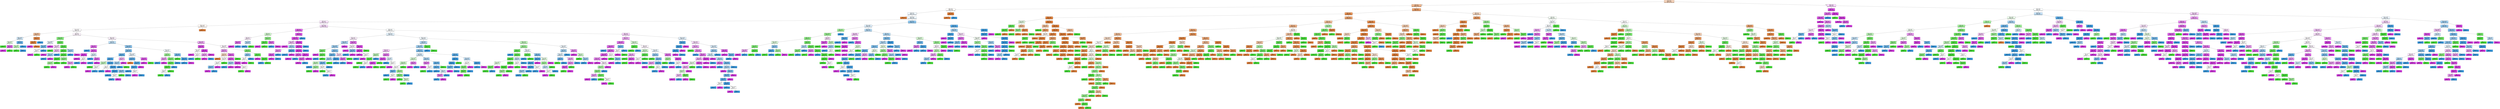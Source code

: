 digraph Tree {
node [shape=box, style="filled", color="black"] ;
0 [label="X[16] <= 15.5\ngini = 0.686\nsamples = 14732\nvalue = [6905, 2535, 2483, 2809]", fillcolor="#e5813958"] ;
1 [label="X[14] <= 1.5\ngini = 0.546\nsamples = 10819\nvalue = [6886, 1904, 1096, 933]", fillcolor="#e581398f"] ;
0 -> 1 [labeldistance=2.5, labelangle=45, headlabel="True"] ;
2 [label="X[53] <= 25.5\ngini = 0.735\nsamples = 3586\nvalue = [1103, 543, 1051, 889]", fillcolor="#e5813905"] ;
1 -> 2 ;
3 [label="X[14] <= 0.5\ngini = 0.715\nsamples = 2856\nvalue = [376, 543, 1048, 889]", fillcolor="#399de515"] ;
2 -> 3 ;
4 [label="gini = 0.0\nsamples = 206\nvalue = [206, 0, 0, 0]", fillcolor="#e58139ff"] ;
3 -> 4 ;
5 [label="X[28] <= 0.375\ngini = 0.685\nsamples = 2650\nvalue = [170, 543, 1048, 889]", fillcolor="#399de517"] ;
3 -> 5 ;
6 [label="X[47] <= 1.5\ngini = 0.697\nsamples = 1971\nvalue = [170, 411, 608, 782]", fillcolor="#d739e521"] ;
5 -> 6 ;
7 [label="X[62] <= 1.243\ngini = 0.746\nsamples = 574\nvalue = [170, 120, 140, 144]", fillcolor="#e581390f"] ;
6 -> 7 ;
8 [label="X[10] <= 97.467\ngini = 0.725\nsamples = 458\nvalue = [54, 120, 140, 144]", fillcolor="#d739e503"] ;
7 -> 8 ;
9 [label="X[1] <= 150.0\ngini = 0.574\nsamples = 76\nvalue = [46, 9, 15, 6]", fillcolor="#e5813982"] ;
8 -> 9 ;
10 [label="X[63] <= 0.433\ngini = 0.623\nsamples = 27\nvalue = [0, 9, 13, 5]", fillcolor="#399de539"] ;
9 -> 10 ;
11 [label="X[22] <= 0.245\ngini = 0.496\nsamples = 11\nvalue = [0, 6, 0, 5]", fillcolor="#47e5392a"] ;
10 -> 11 ;
12 [label="gini = 0.0\nsamples = 5\nvalue = [0, 5, 0, 0]", fillcolor="#47e539ff"] ;
11 -> 12 ;
13 [label="X[32] <= 1.881\ngini = 0.278\nsamples = 6\nvalue = [0, 1, 0, 5]", fillcolor="#d739e5cc"] ;
11 -> 13 ;
14 [label="gini = 0.0\nsamples = 5\nvalue = [0, 0, 0, 5]", fillcolor="#d739e5ff"] ;
13 -> 14 ;
15 [label="gini = 0.0\nsamples = 1\nvalue = [0, 1, 0, 0]", fillcolor="#47e539ff"] ;
13 -> 15 ;
16 [label="X[20] <= 0.5\ngini = 0.305\nsamples = 16\nvalue = [0, 3, 13, 0]", fillcolor="#399de5c4"] ;
10 -> 16 ;
17 [label="X[62] <= 0.457\ngini = 0.48\nsamples = 5\nvalue = [0, 3, 2, 0]", fillcolor="#47e53955"] ;
16 -> 17 ;
18 [label="gini = 0.0\nsamples = 3\nvalue = [0, 3, 0, 0]", fillcolor="#47e539ff"] ;
17 -> 18 ;
19 [label="gini = 0.0\nsamples = 2\nvalue = [0, 0, 2, 0]", fillcolor="#399de5ff"] ;
17 -> 19 ;
20 [label="gini = 0.0\nsamples = 11\nvalue = [0, 0, 11, 0]", fillcolor="#399de5ff"] ;
16 -> 20 ;
21 [label="X[6] <= 114.0\ngini = 0.117\nsamples = 49\nvalue = [46, 0, 2, 1]", fillcolor="#e58139ef"] ;
9 -> 21 ;
22 [label="X[8] <= 38.0\ngini = 0.042\nsamples = 47\nvalue = [46, 0, 0, 1]", fillcolor="#e58139f9"] ;
21 -> 22 ;
23 [label="gini = 0.0\nsamples = 1\nvalue = [0, 0, 0, 1]", fillcolor="#d739e5ff"] ;
22 -> 23 ;
24 [label="gini = 0.0\nsamples = 46\nvalue = [46, 0, 0, 0]", fillcolor="#e58139ff"] ;
22 -> 24 ;
25 [label="gini = 0.0\nsamples = 2\nvalue = [0, 0, 2, 0]", fillcolor="#399de5ff"] ;
21 -> 25 ;
26 [label="X[20] <= 0.5\ngini = 0.678\nsamples = 382\nvalue = [8, 111, 125, 138]", fillcolor="#d739e50d"] ;
8 -> 26 ;
27 [label="X[43] <= 106.8\ngini = 0.443\nsamples = 82\nvalue = [0, 59, 11, 12]", fillcolor="#47e539ab"] ;
26 -> 27 ;
28 [label="X[11] <= 93.863\ngini = 0.569\nsamples = 12\nvalue = [0, 1, 6, 5]", fillcolor="#399de524"] ;
27 -> 28 ;
29 [label="X[38] <= 98.667\ngini = 0.406\nsamples = 8\nvalue = [0, 1, 6, 1]", fillcolor="#399de5b6"] ;
28 -> 29 ;
30 [label="X[36] <= 48.444\ngini = 0.5\nsamples = 2\nvalue = [0, 1, 0, 1]", fillcolor="#47e53900"] ;
29 -> 30 ;
31 [label="gini = 0.0\nsamples = 1\nvalue = [0, 0, 0, 1]", fillcolor="#d739e5ff"] ;
30 -> 31 ;
32 [label="gini = 0.0\nsamples = 1\nvalue = [0, 1, 0, 0]", fillcolor="#47e539ff"] ;
30 -> 32 ;
33 [label="gini = 0.0\nsamples = 6\nvalue = [0, 0, 6, 0]", fillcolor="#399de5ff"] ;
29 -> 33 ;
34 [label="gini = 0.0\nsamples = 4\nvalue = [0, 0, 0, 4]", fillcolor="#d739e5ff"] ;
28 -> 34 ;
35 [label="X[34] <= 22.0\ngini = 0.298\nsamples = 70\nvalue = [0, 58, 5, 7]", fillcolor="#47e539ce"] ;
27 -> 35 ;
36 [label="X[28] <= -1.938\ngini = 0.653\nsamples = 7\nvalue = [0, 2, 2, 3]", fillcolor="#d739e533"] ;
35 -> 36 ;
37 [label="gini = 0.0\nsamples = 2\nvalue = [0, 2, 0, 0]", fillcolor="#47e539ff"] ;
36 -> 37 ;
38 [label="X[45] <= 238.0\ngini = 0.48\nsamples = 5\nvalue = [0, 0, 2, 3]", fillcolor="#d739e555"] ;
36 -> 38 ;
39 [label="gini = 0.0\nsamples = 2\nvalue = [0, 0, 0, 2]", fillcolor="#d739e5ff"] ;
38 -> 39 ;
40 [label="X[40] <= 16.0\ngini = 0.444\nsamples = 3\nvalue = [0, 0, 2, 1]", fillcolor="#399de57f"] ;
38 -> 40 ;
41 [label="gini = 0.0\nsamples = 2\nvalue = [0, 0, 2, 0]", fillcolor="#399de5ff"] ;
40 -> 41 ;
42 [label="gini = 0.0\nsamples = 1\nvalue = [0, 0, 0, 1]", fillcolor="#d739e5ff"] ;
40 -> 42 ;
43 [label="X[0] <= 250.0\ngini = 0.204\nsamples = 63\nvalue = [0, 56, 3, 4]", fillcolor="#47e539e1"] ;
35 -> 43 ;
44 [label="X[33] <= 18.0\ngini = 0.126\nsamples = 60\nvalue = [0, 56, 1, 3]", fillcolor="#47e539ed"] ;
43 -> 44 ;
45 [label="gini = 0.0\nsamples = 1\nvalue = [0, 0, 1, 0]", fillcolor="#399de5ff"] ;
44 -> 45 ;
46 [label="X[42] <= 1.639\ngini = 0.097\nsamples = 59\nvalue = [0, 56, 0, 3]", fillcolor="#47e539f1"] ;
44 -> 46 ;
47 [label="X[37] <= 110.0\ngini = 0.038\nsamples = 52\nvalue = [0, 51, 0, 1]", fillcolor="#47e539fa"] ;
46 -> 47 ;
48 [label="X[7] <= 74.0\ngini = 0.444\nsamples = 3\nvalue = [0, 2, 0, 1]", fillcolor="#47e5397f"] ;
47 -> 48 ;
49 [label="gini = 0.0\nsamples = 2\nvalue = [0, 2, 0, 0]", fillcolor="#47e539ff"] ;
48 -> 49 ;
50 [label="gini = 0.0\nsamples = 1\nvalue = [0, 0, 0, 1]", fillcolor="#d739e5ff"] ;
48 -> 50 ;
51 [label="gini = 0.0\nsamples = 49\nvalue = [0, 49, 0, 0]", fillcolor="#47e539ff"] ;
47 -> 51 ;
52 [label="X[46] <= 3701.333\ngini = 0.408\nsamples = 7\nvalue = [0, 5, 0, 2]", fillcolor="#47e53999"] ;
46 -> 52 ;
53 [label="gini = 0.0\nsamples = 4\nvalue = [0, 4, 0, 0]", fillcolor="#47e539ff"] ;
52 -> 53 ;
54 [label="X[24] <= 0.786\ngini = 0.444\nsamples = 3\nvalue = [0, 1, 0, 2]", fillcolor="#d739e57f"] ;
52 -> 54 ;
55 [label="gini = 0.0\nsamples = 2\nvalue = [0, 0, 0, 2]", fillcolor="#d739e5ff"] ;
54 -> 55 ;
56 [label="gini = 0.0\nsamples = 1\nvalue = [0, 1, 0, 0]", fillcolor="#47e539ff"] ;
54 -> 56 ;
57 [label="X[46] <= 9557.333\ngini = 0.444\nsamples = 3\nvalue = [0, 0, 2, 1]", fillcolor="#399de57f"] ;
43 -> 57 ;
58 [label="gini = 0.0\nsamples = 2\nvalue = [0, 0, 2, 0]", fillcolor="#399de5ff"] ;
57 -> 58 ;
59 [label="gini = 0.0\nsamples = 1\nvalue = [0, 0, 0, 1]", fillcolor="#d739e5ff"] ;
57 -> 59 ;
60 [label="X[62] <= 0.757\ngini = 0.648\nsamples = 300\nvalue = [8, 52, 114, 126]", fillcolor="#d739e510"] ;
26 -> 60 ;
61 [label="X[27] <= 0.5\ngini = 0.581\nsamples = 187\nvalue = [1, 23, 102, 61]", fillcolor="#399de553"] ;
60 -> 61 ;
62 [label="X[43] <= 94.8\ngini = 0.315\nsamples = 46\nvalue = [0, 0, 9, 37]", fillcolor="#d739e5c1"] ;
61 -> 62 ;
63 [label="gini = 0.0\nsamples = 3\nvalue = [0, 0, 3, 0]", fillcolor="#399de5ff"] ;
62 -> 63 ;
64 [label="X[34] <= 208.0\ngini = 0.24\nsamples = 43\nvalue = [0, 0, 6, 37]", fillcolor="#d739e5d6"] ;
62 -> 64 ;
65 [label="X[2] <= 234.0\ngini = 0.057\nsamples = 34\nvalue = [0, 0, 1, 33]", fillcolor="#d739e5f7"] ;
64 -> 65 ;
66 [label="gini = 0.0\nsamples = 32\nvalue = [0, 0, 0, 32]", fillcolor="#d739e5ff"] ;
65 -> 66 ;
67 [label="X[8] <= 190.0\ngini = 0.5\nsamples = 2\nvalue = [0, 0, 1, 1]", fillcolor="#399de500"] ;
65 -> 67 ;
68 [label="gini = 0.0\nsamples = 1\nvalue = [0, 0, 1, 0]", fillcolor="#399de5ff"] ;
67 -> 68 ;
69 [label="gini = 0.0\nsamples = 1\nvalue = [0, 0, 0, 1]", fillcolor="#d739e5ff"] ;
67 -> 69 ;
70 [label="X[37] <= 226.0\ngini = 0.494\nsamples = 9\nvalue = [0, 0, 5, 4]", fillcolor="#399de533"] ;
64 -> 70 ;
71 [label="gini = 0.0\nsamples = 4\nvalue = [0, 0, 4, 0]", fillcolor="#399de5ff"] ;
70 -> 71 ;
72 [label="X[8] <= 60.0\ngini = 0.32\nsamples = 5\nvalue = [0, 0, 1, 4]", fillcolor="#d739e5bf"] ;
70 -> 72 ;
73 [label="gini = 0.0\nsamples = 1\nvalue = [0, 0, 1, 0]", fillcolor="#399de5ff"] ;
72 -> 73 ;
74 [label="gini = 0.0\nsamples = 4\nvalue = [0, 0, 0, 4]", fillcolor="#d739e5ff"] ;
72 -> 74 ;
75 [label="X[10] <= 133.333\ngini = 0.509\nsamples = 141\nvalue = [1, 23, 93, 24]", fillcolor="#399de596"] ;
61 -> 75 ;
76 [label="X[43] <= 127.867\ngini = 0.432\nsamples = 105\nvalue = [1, 7, 76, 21]", fillcolor="#399de5a7"] ;
75 -> 76 ;
77 [label="X[19] <= 6.5\ngini = 0.304\nsamples = 74\nvalue = [0, 5, 61, 8]", fillcolor="#399de5cd"] ;
76 -> 77 ;
78 [label="X[1] <= 14.0\ngini = 0.217\nsamples = 67\nvalue = [0, 4, 59, 4]", fillcolor="#399de5df"] ;
77 -> 78 ;
79 [label="X[36] <= 59.556\ngini = 0.625\nsamples = 4\nvalue = [0, 2, 1, 1]", fillcolor="#47e53955"] ;
78 -> 79 ;
80 [label="gini = 0.0\nsamples = 2\nvalue = [0, 2, 0, 0]", fillcolor="#47e539ff"] ;
79 -> 80 ;
81 [label="X[37] <= 186.0\ngini = 0.5\nsamples = 2\nvalue = [0, 0, 1, 1]", fillcolor="#399de500"] ;
79 -> 81 ;
82 [label="gini = 0.0\nsamples = 1\nvalue = [0, 0, 0, 1]", fillcolor="#d739e5ff"] ;
81 -> 82 ;
83 [label="gini = 0.0\nsamples = 1\nvalue = [0, 0, 1, 0]", fillcolor="#399de5ff"] ;
81 -> 83 ;
84 [label="X[42] <= -1.673\ngini = 0.149\nsamples = 63\nvalue = [0, 2, 58, 3]", fillcolor="#399de5ea"] ;
78 -> 84 ;
85 [label="X[26] <= 0.5\ngini = 0.5\nsamples = 4\nvalue = [0, 0, 2, 2]", fillcolor="#399de500"] ;
84 -> 85 ;
86 [label="gini = 0.0\nsamples = 2\nvalue = [0, 0, 2, 0]", fillcolor="#399de5ff"] ;
85 -> 86 ;
87 [label="gini = 0.0\nsamples = 2\nvalue = [0, 0, 0, 2]", fillcolor="#d739e5ff"] ;
85 -> 87 ;
88 [label="X[33] <= 206.0\ngini = 0.098\nsamples = 59\nvalue = [0, 2, 56, 1]", fillcolor="#399de5f2"] ;
84 -> 88 ;
89 [label="X[42] <= 1.729\ngini = 0.038\nsamples = 52\nvalue = [0, 0, 51, 1]", fillcolor="#399de5fa"] ;
88 -> 89 ;
90 [label="gini = 0.0\nsamples = 50\nvalue = [0, 0, 50, 0]", fillcolor="#399de5ff"] ;
89 -> 90 ;
91 [label="X[61] <= 0.615\ngini = 0.5\nsamples = 2\nvalue = [0, 0, 1, 1]", fillcolor="#399de500"] ;
89 -> 91 ;
92 [label="gini = 0.0\nsamples = 1\nvalue = [0, 0, 1, 0]", fillcolor="#399de5ff"] ;
91 -> 92 ;
93 [label="gini = 0.0\nsamples = 1\nvalue = [0, 0, 0, 1]", fillcolor="#d739e5ff"] ;
91 -> 93 ;
94 [label="X[2] <= 56.0\ngini = 0.408\nsamples = 7\nvalue = [0, 2, 5, 0]", fillcolor="#399de599"] ;
88 -> 94 ;
95 [label="gini = 0.0\nsamples = 2\nvalue = [0, 2, 0, 0]", fillcolor="#47e539ff"] ;
94 -> 95 ;
96 [label="gini = 0.0\nsamples = 5\nvalue = [0, 0, 5, 0]", fillcolor="#399de5ff"] ;
94 -> 96 ;
97 [label="X[21] <= 2.82\ngini = 0.571\nsamples = 7\nvalue = [0, 1, 2, 4]", fillcolor="#d739e566"] ;
77 -> 97 ;
98 [label="X[41] <= 112.0\ngini = 0.444\nsamples = 3\nvalue = [0, 1, 2, 0]", fillcolor="#399de57f"] ;
97 -> 98 ;
99 [label="gini = 0.0\nsamples = 2\nvalue = [0, 0, 2, 0]", fillcolor="#399de5ff"] ;
98 -> 99 ;
100 [label="gini = 0.0\nsamples = 1\nvalue = [0, 1, 0, 0]", fillcolor="#47e539ff"] ;
98 -> 100 ;
101 [label="gini = 0.0\nsamples = 4\nvalue = [0, 0, 0, 4]", fillcolor="#d739e5ff"] ;
97 -> 101 ;
102 [label="X[10] <= 116.933\ngini = 0.585\nsamples = 31\nvalue = [1, 2, 15, 13]", fillcolor="#399de51c"] ;
76 -> 102 ;
103 [label="X[10] <= 98.133\ngini = 0.29\nsamples = 18\nvalue = [1, 0, 15, 2]", fillcolor="#399de5cf"] ;
102 -> 103 ;
104 [label="gini = 0.0\nsamples = 1\nvalue = [1, 0, 0, 0]", fillcolor="#e58139ff"] ;
103 -> 104 ;
105 [label="X[1] <= 228.0\ngini = 0.208\nsamples = 17\nvalue = [0, 0, 15, 2]", fillcolor="#399de5dd"] ;
103 -> 105 ;
106 [label="X[36] <= 84.444\ngini = 0.117\nsamples = 16\nvalue = [0, 0, 15, 1]", fillcolor="#399de5ee"] ;
105 -> 106 ;
107 [label="gini = 0.0\nsamples = 14\nvalue = [0, 0, 14, 0]", fillcolor="#399de5ff"] ;
106 -> 107 ;
108 [label="X[42] <= 0.155\ngini = 0.5\nsamples = 2\nvalue = [0, 0, 1, 1]", fillcolor="#399de500"] ;
106 -> 108 ;
109 [label="gini = 0.0\nsamples = 1\nvalue = [0, 0, 0, 1]", fillcolor="#d739e5ff"] ;
108 -> 109 ;
110 [label="gini = 0.0\nsamples = 1\nvalue = [0, 0, 1, 0]", fillcolor="#399de5ff"] ;
108 -> 110 ;
111 [label="gini = 0.0\nsamples = 1\nvalue = [0, 0, 0, 1]", fillcolor="#d739e5ff"] ;
105 -> 111 ;
112 [label="X[0] <= 198.0\ngini = 0.26\nsamples = 13\nvalue = [0, 2, 0, 11]", fillcolor="#d739e5d1"] ;
102 -> 112 ;
113 [label="gini = 0.0\nsamples = 11\nvalue = [0, 0, 0, 11]", fillcolor="#d739e5ff"] ;
112 -> 113 ;
114 [label="gini = 0.0\nsamples = 2\nvalue = [0, 2, 0, 0]", fillcolor="#47e539ff"] ;
112 -> 114 ;
115 [label="X[42] <= 0.252\ngini = 0.573\nsamples = 36\nvalue = [0, 16, 17, 3]", fillcolor="#399de50d"] ;
75 -> 115 ;
116 [label="X[0] <= 22.0\ngini = 0.505\nsamples = 20\nvalue = [0, 13, 5, 2]", fillcolor="#47e53988"] ;
115 -> 116 ;
117 [label="X[9] <= -0.655\ngini = 0.444\nsamples = 3\nvalue = [0, 0, 1, 2]", fillcolor="#d739e57f"] ;
116 -> 117 ;
118 [label="gini = 0.0\nsamples = 1\nvalue = [0, 0, 1, 0]", fillcolor="#399de5ff"] ;
117 -> 118 ;
119 [label="gini = 0.0\nsamples = 2\nvalue = [0, 0, 0, 2]", fillcolor="#d739e5ff"] ;
117 -> 119 ;
120 [label="X[5] <= 179.333\ngini = 0.36\nsamples = 17\nvalue = [0, 13, 4, 0]", fillcolor="#47e539b1"] ;
116 -> 120 ;
121 [label="X[33] <= 234.0\ngini = 0.231\nsamples = 15\nvalue = [0, 13, 2, 0]", fillcolor="#47e539d8"] ;
120 -> 121 ;
122 [label="X[33] <= 58.0\ngini = 0.133\nsamples = 14\nvalue = [0, 13, 1, 0]", fillcolor="#47e539eb"] ;
121 -> 122 ;
123 [label="X[54] <= 3.08\ngini = 0.5\nsamples = 2\nvalue = [0, 1, 1, 0]", fillcolor="#47e53900"] ;
122 -> 123 ;
124 [label="gini = 0.0\nsamples = 1\nvalue = [0, 1, 0, 0]", fillcolor="#47e539ff"] ;
123 -> 124 ;
125 [label="gini = 0.0\nsamples = 1\nvalue = [0, 0, 1, 0]", fillcolor="#399de5ff"] ;
123 -> 125 ;
126 [label="gini = 0.0\nsamples = 12\nvalue = [0, 12, 0, 0]", fillcolor="#47e539ff"] ;
122 -> 126 ;
127 [label="gini = 0.0\nsamples = 1\nvalue = [0, 0, 1, 0]", fillcolor="#399de5ff"] ;
121 -> 127 ;
128 [label="gini = 0.0\nsamples = 2\nvalue = [0, 0, 2, 0]", fillcolor="#399de5ff"] ;
120 -> 128 ;
129 [label="X[35] <= 34.0\ngini = 0.398\nsamples = 16\nvalue = [0, 3, 12, 1]", fillcolor="#399de5b1"] ;
115 -> 129 ;
130 [label="gini = 0.0\nsamples = 3\nvalue = [0, 3, 0, 0]", fillcolor="#47e539ff"] ;
129 -> 130 ;
131 [label="X[45] <= 540.0\ngini = 0.142\nsamples = 13\nvalue = [0, 0, 12, 1]", fillcolor="#399de5ea"] ;
129 -> 131 ;
132 [label="gini = 0.0\nsamples = 12\nvalue = [0, 0, 12, 0]", fillcolor="#399de5ff"] ;
131 -> 132 ;
133 [label="gini = 0.0\nsamples = 1\nvalue = [0, 0, 0, 1]", fillcolor="#d739e5ff"] ;
131 -> 133 ;
134 [label="X[28] <= -0.94\ngini = 0.588\nsamples = 113\nvalue = [7, 29, 12, 65]", fillcolor="#d739e56d"] ;
60 -> 134 ;
135 [label="X[21] <= -0.806\ngini = 0.148\nsamples = 38\nvalue = [0, 1, 2, 35]", fillcolor="#d739e5ea"] ;
134 -> 135 ;
136 [label="X[33] <= 114.0\ngini = 0.667\nsamples = 3\nvalue = [0, 1, 1, 1]", fillcolor="#47e53900"] ;
135 -> 136 ;
137 [label="gini = 0.0\nsamples = 1\nvalue = [0, 0, 0, 1]", fillcolor="#d739e5ff"] ;
136 -> 137 ;
138 [label="X[43] <= 117.467\ngini = 0.5\nsamples = 2\nvalue = [0, 1, 1, 0]", fillcolor="#47e53900"] ;
136 -> 138 ;
139 [label="gini = 0.0\nsamples = 1\nvalue = [0, 0, 1, 0]", fillcolor="#399de5ff"] ;
138 -> 139 ;
140 [label="gini = 0.0\nsamples = 1\nvalue = [0, 1, 0, 0]", fillcolor="#47e539ff"] ;
138 -> 140 ;
141 [label="X[1] <= 24.0\ngini = 0.056\nsamples = 35\nvalue = [0, 0, 1, 34]", fillcolor="#d739e5f8"] ;
135 -> 141 ;
142 [label="X[4] <= 216.0\ngini = 0.444\nsamples = 3\nvalue = [0, 0, 1, 2]", fillcolor="#d739e57f"] ;
141 -> 142 ;
143 [label="gini = 0.0\nsamples = 2\nvalue = [0, 0, 0, 2]", fillcolor="#d739e5ff"] ;
142 -> 143 ;
144 [label="gini = 0.0\nsamples = 1\nvalue = [0, 0, 1, 0]", fillcolor="#399de5ff"] ;
142 -> 144 ;
145 [label="gini = 0.0\nsamples = 32\nvalue = [0, 0, 0, 32]", fillcolor="#d739e5ff"] ;
141 -> 145 ;
146 [label="X[21] <= 0.929\ngini = 0.674\nsamples = 75\nvalue = [7, 28, 10, 30]", fillcolor="#d739e50b"] ;
134 -> 146 ;
147 [label="X[30] <= 0.267\ngini = 0.572\nsamples = 44\nvalue = [7, 5, 5, 27]", fillcolor="#d739e58a"] ;
146 -> 147 ;
148 [label="X[29] <= 1.257\ngini = 0.684\nsamples = 15\nvalue = [7, 2, 3, 3]", fillcolor="#e5813955"] ;
147 -> 148 ;
149 [label="gini = 0.0\nsamples = 7\nvalue = [7, 0, 0, 0]", fillcolor="#e58139ff"] ;
148 -> 149 ;
150 [label="X[38] <= 187.333\ngini = 0.656\nsamples = 8\nvalue = [0, 2, 3, 3]", fillcolor="#399de500"] ;
148 -> 150 ;
151 [label="X[37] <= 236.0\ngini = 0.5\nsamples = 6\nvalue = [0, 0, 3, 3]", fillcolor="#399de500"] ;
150 -> 151 ;
152 [label="X[51] <= 0.5\ngini = 0.375\nsamples = 4\nvalue = [0, 0, 3, 1]", fillcolor="#399de5aa"] ;
151 -> 152 ;
153 [label="gini = 0.0\nsamples = 1\nvalue = [0, 0, 0, 1]", fillcolor="#d739e5ff"] ;
152 -> 153 ;
154 [label="gini = 0.0\nsamples = 3\nvalue = [0, 0, 3, 0]", fillcolor="#399de5ff"] ;
152 -> 154 ;
155 [label="gini = 0.0\nsamples = 2\nvalue = [0, 0, 0, 2]", fillcolor="#d739e5ff"] ;
151 -> 155 ;
156 [label="gini = 0.0\nsamples = 2\nvalue = [0, 2, 0, 0]", fillcolor="#47e539ff"] ;
150 -> 156 ;
157 [label="X[62] <= 1.029\ngini = 0.3\nsamples = 29\nvalue = [0, 3, 2, 24]", fillcolor="#d739e5ce"] ;
147 -> 157 ;
158 [label="X[7] <= 6.0\ngini = 0.203\nsamples = 27\nvalue = [0, 1, 2, 24]", fillcolor="#d739e5e0"] ;
157 -> 158 ;
159 [label="X[21] <= 0.264\ngini = 0.444\nsamples = 3\nvalue = [0, 0, 2, 1]", fillcolor="#399de57f"] ;
158 -> 159 ;
160 [label="gini = 0.0\nsamples = 2\nvalue = [0, 0, 2, 0]", fillcolor="#399de5ff"] ;
159 -> 160 ;
161 [label="gini = 0.0\nsamples = 1\nvalue = [0, 0, 0, 1]", fillcolor="#d739e5ff"] ;
159 -> 161 ;
162 [label="X[21] <= 0.718\ngini = 0.08\nsamples = 24\nvalue = [0, 1, 0, 23]", fillcolor="#d739e5f4"] ;
158 -> 162 ;
163 [label="gini = 0.0\nsamples = 22\nvalue = [0, 0, 0, 22]", fillcolor="#d739e5ff"] ;
162 -> 163 ;
164 [label="X[44] <= 120.118\ngini = 0.5\nsamples = 2\nvalue = [0, 1, 0, 1]", fillcolor="#47e53900"] ;
162 -> 164 ;
165 [label="gini = 0.0\nsamples = 1\nvalue = [0, 1, 0, 0]", fillcolor="#47e539ff"] ;
164 -> 165 ;
166 [label="gini = 0.0\nsamples = 1\nvalue = [0, 0, 0, 1]", fillcolor="#d739e5ff"] ;
164 -> 166 ;
167 [label="gini = 0.0\nsamples = 2\nvalue = [0, 2, 0, 0]", fillcolor="#47e539ff"] ;
157 -> 167 ;
168 [label="X[0] <= 58.0\ngini = 0.414\nsamples = 31\nvalue = [0, 23, 5, 3]", fillcolor="#47e539b1"] ;
146 -> 168 ;
169 [label="X[8] <= 52.0\ngini = 0.5\nsamples = 6\nvalue = [0, 1, 4, 1]", fillcolor="#399de599"] ;
168 -> 169 ;
170 [label="X[0] <= 22.0\ngini = 0.5\nsamples = 2\nvalue = [0, 1, 0, 1]", fillcolor="#47e53900"] ;
169 -> 170 ;
171 [label="gini = 0.0\nsamples = 1\nvalue = [0, 0, 0, 1]", fillcolor="#d739e5ff"] ;
170 -> 171 ;
172 [label="gini = 0.0\nsamples = 1\nvalue = [0, 1, 0, 0]", fillcolor="#47e539ff"] ;
170 -> 172 ;
173 [label="gini = 0.0\nsamples = 4\nvalue = [0, 0, 4, 0]", fillcolor="#399de5ff"] ;
169 -> 173 ;
174 [label="X[17] <= 2.5\ngini = 0.218\nsamples = 25\nvalue = [0, 22, 1, 2]", fillcolor="#47e539de"] ;
168 -> 174 ;
175 [label="gini = 0.0\nsamples = 2\nvalue = [0, 0, 0, 2]", fillcolor="#d739e5ff"] ;
174 -> 175 ;
176 [label="X[29] <= 3.386\ngini = 0.083\nsamples = 23\nvalue = [0, 22, 1, 0]", fillcolor="#47e539f3"] ;
174 -> 176 ;
177 [label="gini = 0.0\nsamples = 1\nvalue = [0, 0, 1, 0]", fillcolor="#399de5ff"] ;
176 -> 177 ;
178 [label="gini = 0.0\nsamples = 22\nvalue = [0, 22, 0, 0]", fillcolor="#47e539ff"] ;
176 -> 178 ;
179 [label="gini = 0.0\nsamples = 116\nvalue = [116, 0, 0, 0]", fillcolor="#e58139ff"] ;
7 -> 179 ;
180 [label="X[21] <= -0.013\ngini = 0.636\nsamples = 1397\nvalue = [0, 291, 468, 638]", fillcolor="#d739e52f"] ;
6 -> 180 ;
181 [label="X[20] <= 0.5\ngini = 0.352\nsamples = 281\nvalue = [0, 21, 38, 222]", fillcolor="#d739e5c1"] ;
180 -> 181 ;
182 [label="X[29] <= 0.6\ngini = 0.621\nsamples = 43\nvalue = [0, 21, 8, 14]", fillcolor="#47e5393e"] ;
181 -> 182 ;
183 [label="X[19] <= 0.5\ngini = 0.623\nsamples = 18\nvalue = [0, 3, 7, 8]", fillcolor="#d739e517"] ;
182 -> 183 ;
184 [label="X[10] <= 153.6\ngini = 0.32\nsamples = 10\nvalue = [0, 0, 2, 8]", fillcolor="#d739e5bf"] ;
183 -> 184 ;
185 [label="gini = 0.0\nsamples = 8\nvalue = [0, 0, 0, 8]", fillcolor="#d739e5ff"] ;
184 -> 185 ;
186 [label="gini = 0.0\nsamples = 2\nvalue = [0, 0, 2, 0]", fillcolor="#399de5ff"] ;
184 -> 186 ;
187 [label="X[43] <= 145.333\ngini = 0.469\nsamples = 8\nvalue = [0, 3, 5, 0]", fillcolor="#399de566"] ;
183 -> 187 ;
188 [label="gini = 0.0\nsamples = 5\nvalue = [0, 0, 5, 0]", fillcolor="#399de5ff"] ;
187 -> 188 ;
189 [label="gini = 0.0\nsamples = 3\nvalue = [0, 3, 0, 0]", fillcolor="#47e539ff"] ;
187 -> 189 ;
190 [label="X[57] <= 17.786\ngini = 0.422\nsamples = 25\nvalue = [0, 18, 1, 6]", fillcolor="#47e539a1"] ;
182 -> 190 ;
191 [label="X[56] <= 10.5\ngini = 0.18\nsamples = 20\nvalue = [0, 18, 0, 2]", fillcolor="#47e539e3"] ;
190 -> 191 ;
192 [label="gini = 0.0\nsamples = 2\nvalue = [0, 0, 0, 2]", fillcolor="#d739e5ff"] ;
191 -> 192 ;
193 [label="gini = 0.0\nsamples = 18\nvalue = [0, 18, 0, 0]", fillcolor="#47e539ff"] ;
191 -> 193 ;
194 [label="X[41] <= 82.0\ngini = 0.32\nsamples = 5\nvalue = [0, 0, 1, 4]", fillcolor="#d739e5bf"] ;
190 -> 194 ;
195 [label="gini = 0.0\nsamples = 1\nvalue = [0, 0, 1, 0]", fillcolor="#399de5ff"] ;
194 -> 195 ;
196 [label="gini = 0.0\nsamples = 4\nvalue = [0, 0, 0, 4]", fillcolor="#d739e5ff"] ;
194 -> 196 ;
197 [label="X[19] <= 15.0\ngini = 0.22\nsamples = 238\nvalue = [0, 0, 30, 208]", fillcolor="#d739e5da"] ;
181 -> 197 ;
198 [label="X[53] <= 2.5\ngini = 0.167\nsamples = 229\nvalue = [0, 0, 21, 208]", fillcolor="#d739e5e5"] ;
197 -> 198 ;
199 [label="X[28] <= -0.979\ngini = 0.48\nsamples = 40\nvalue = [0, 0, 16, 24]", fillcolor="#d739e555"] ;
198 -> 199 ;
200 [label="gini = 0.0\nsamples = 16\nvalue = [0, 0, 0, 16]", fillcolor="#d739e5ff"] ;
199 -> 200 ;
201 [label="X[49] <= 5.5\ngini = 0.444\nsamples = 24\nvalue = [0, 0, 16, 8]", fillcolor="#399de57f"] ;
199 -> 201 ;
202 [label="X[54] <= 4.502\ngini = 0.42\nsamples = 10\nvalue = [0, 0, 3, 7]", fillcolor="#d739e592"] ;
201 -> 202 ;
203 [label="X[9] <= 1.07\ngini = 0.219\nsamples = 8\nvalue = [0, 0, 1, 7]", fillcolor="#d739e5db"] ;
202 -> 203 ;
204 [label="gini = 0.0\nsamples = 7\nvalue = [0, 0, 0, 7]", fillcolor="#d739e5ff"] ;
203 -> 204 ;
205 [label="gini = 0.0\nsamples = 1\nvalue = [0, 0, 1, 0]", fillcolor="#399de5ff"] ;
203 -> 205 ;
206 [label="gini = 0.0\nsamples = 2\nvalue = [0, 0, 2, 0]", fillcolor="#399de5ff"] ;
202 -> 206 ;
207 [label="X[40] <= 116.0\ngini = 0.133\nsamples = 14\nvalue = [0, 0, 13, 1]", fillcolor="#399de5eb"] ;
201 -> 207 ;
208 [label="gini = 0.0\nsamples = 13\nvalue = [0, 0, 13, 0]", fillcolor="#399de5ff"] ;
207 -> 208 ;
209 [label="gini = 0.0\nsamples = 1\nvalue = [0, 0, 0, 1]", fillcolor="#d739e5ff"] ;
207 -> 209 ;
210 [label="X[52] <= 22.5\ngini = 0.052\nsamples = 189\nvalue = [0, 0, 5, 184]", fillcolor="#d739e5f8"] ;
198 -> 210 ;
211 [label="X[0] <= 250.0\ngini = 0.042\nsamples = 188\nvalue = [0, 0, 4, 184]", fillcolor="#d739e5f9"] ;
210 -> 211 ;
212 [label="X[63] <= 8.629\ngini = 0.032\nsamples = 187\nvalue = [0, 0, 3, 184]", fillcolor="#d739e5fb"] ;
211 -> 212 ;
213 [label="X[53] <= 9.5\ngini = 0.245\nsamples = 14\nvalue = [0, 0, 2, 12]", fillcolor="#d739e5d4"] ;
212 -> 213 ;
214 [label="gini = 0.0\nsamples = 12\nvalue = [0, 0, 0, 12]", fillcolor="#d739e5ff"] ;
213 -> 214 ;
215 [label="gini = 0.0\nsamples = 2\nvalue = [0, 0, 2, 0]", fillcolor="#399de5ff"] ;
213 -> 215 ;
216 [label="X[0] <= 2.0\ngini = 0.011\nsamples = 173\nvalue = [0, 0, 1, 172]", fillcolor="#d739e5fe"] ;
212 -> 216 ;
217 [label="X[10] <= 136.8\ngini = 0.278\nsamples = 6\nvalue = [0, 0, 1, 5]", fillcolor="#d739e5cc"] ;
216 -> 217 ;
218 [label="gini = 0.0\nsamples = 5\nvalue = [0, 0, 0, 5]", fillcolor="#d739e5ff"] ;
217 -> 218 ;
219 [label="gini = 0.0\nsamples = 1\nvalue = [0, 0, 1, 0]", fillcolor="#399de5ff"] ;
217 -> 219 ;
220 [label="gini = 0.0\nsamples = 167\nvalue = [0, 0, 0, 167]", fillcolor="#d739e5ff"] ;
216 -> 220 ;
221 [label="gini = 0.0\nsamples = 1\nvalue = [0, 0, 1, 0]", fillcolor="#399de5ff"] ;
211 -> 221 ;
222 [label="gini = 0.0\nsamples = 1\nvalue = [0, 0, 1, 0]", fillcolor="#399de5ff"] ;
210 -> 222 ;
223 [label="gini = 0.0\nsamples = 9\nvalue = [0, 0, 9, 0]", fillcolor="#399de5ff"] ;
197 -> 223 ;
224 [label="X[53] <= 10.5\ngini = 0.654\nsamples = 1116\nvalue = [0, 270, 430, 416]", fillcolor="#399de505"] ;
180 -> 224 ;
225 [label="X[61] <= 1.416\ngini = 0.65\nsamples = 536\nvalue = [0, 177, 228, 131]", fillcolor="#399de524"] ;
224 -> 225 ;
226 [label="X[54] <= 3.177\ngini = 0.608\nsamples = 131\nvalue = [0, 18, 53, 60]", fillcolor="#d739e517"] ;
225 -> 226 ;
227 [label="X[55] <= 9.857\ngini = 0.595\nsamples = 76\nvalue = [0, 17, 42, 17]", fillcolor="#399de56c"] ;
226 -> 227 ;
228 [label="X[29] <= 0.986\ngini = 0.538\nsamples = 68\nvalue = [0, 17, 42, 9]", fillcolor="#399de57d"] ;
227 -> 228 ;
229 [label="X[13] <= 181.333\ngini = 0.37\nsamples = 9\nvalue = [0, 7, 1, 1]", fillcolor="#47e539bf"] ;
228 -> 229 ;
230 [label="gini = 0.0\nsamples = 1\nvalue = [0, 0, 0, 1]", fillcolor="#d739e5ff"] ;
229 -> 230 ;
231 [label="X[29] <= 0.671\ngini = 0.219\nsamples = 8\nvalue = [0, 7, 1, 0]", fillcolor="#47e539db"] ;
229 -> 231 ;
232 [label="gini = 0.0\nsamples = 1\nvalue = [0, 0, 1, 0]", fillcolor="#399de5ff"] ;
231 -> 232 ;
233 [label="gini = 0.0\nsamples = 7\nvalue = [0, 7, 0, 0]", fillcolor="#47e539ff"] ;
231 -> 233 ;
234 [label="X[61] <= 1.378\ngini = 0.47\nsamples = 59\nvalue = [0, 10, 41, 8]", fillcolor="#399de5a1"] ;
228 -> 234 ;
235 [label="X[43] <= 127.067\ngini = 0.36\nsamples = 51\nvalue = [0, 7, 40, 4]", fillcolor="#399de5bf"] ;
234 -> 235 ;
236 [label="X[0] <= 100.0\ngini = 0.557\nsamples = 25\nvalue = [0, 6, 15, 4]", fillcolor="#399de579"] ;
235 -> 236 ;
237 [label="X[40] <= 38.0\ngini = 0.625\nsamples = 8\nvalue = [0, 4, 2, 2]", fillcolor="#47e53955"] ;
236 -> 237 ;
238 [label="gini = 0.0\nsamples = 2\nvalue = [0, 0, 2, 0]", fillcolor="#399de5ff"] ;
237 -> 238 ;
239 [label="X[44] <= 73.814\ngini = 0.444\nsamples = 6\nvalue = [0, 4, 0, 2]", fillcolor="#47e5397f"] ;
237 -> 239 ;
240 [label="gini = 0.0\nsamples = 4\nvalue = [0, 4, 0, 0]", fillcolor="#47e539ff"] ;
239 -> 240 ;
241 [label="gini = 0.0\nsamples = 2\nvalue = [0, 0, 0, 2]", fillcolor="#d739e5ff"] ;
239 -> 241 ;
242 [label="X[40] <= 18.0\ngini = 0.388\nsamples = 17\nvalue = [0, 2, 13, 2]", fillcolor="#399de5bb"] ;
236 -> 242 ;
243 [label="X[43] <= 108.4\ngini = 0.667\nsamples = 6\nvalue = [0, 2, 2, 2]", fillcolor="#47e53900"] ;
242 -> 243 ;
244 [label="gini = 0.0\nsamples = 2\nvalue = [0, 2, 0, 0]", fillcolor="#47e539ff"] ;
243 -> 244 ;
245 [label="X[43] <= 122.133\ngini = 0.5\nsamples = 4\nvalue = [0, 0, 2, 2]", fillcolor="#399de500"] ;
243 -> 245 ;
246 [label="gini = 0.0\nsamples = 2\nvalue = [0, 0, 2, 0]", fillcolor="#399de5ff"] ;
245 -> 246 ;
247 [label="gini = 0.0\nsamples = 2\nvalue = [0, 0, 0, 2]", fillcolor="#d739e5ff"] ;
245 -> 247 ;
248 [label="gini = 0.0\nsamples = 11\nvalue = [0, 0, 11, 0]", fillcolor="#399de5ff"] ;
242 -> 248 ;
249 [label="X[33] <= 20.0\ngini = 0.074\nsamples = 26\nvalue = [0, 1, 25, 0]", fillcolor="#399de5f5"] ;
235 -> 249 ;
250 [label="gini = 0.0\nsamples = 1\nvalue = [0, 1, 0, 0]", fillcolor="#47e539ff"] ;
249 -> 250 ;
251 [label="gini = 0.0\nsamples = 25\nvalue = [0, 0, 25, 0]", fillcolor="#399de5ff"] ;
249 -> 251 ;
252 [label="X[12] <= 502.0\ngini = 0.594\nsamples = 8\nvalue = [0, 3, 1, 4]", fillcolor="#d739e533"] ;
234 -> 252 ;
253 [label="X[44] <= 64.448\ngini = 0.32\nsamples = 5\nvalue = [0, 0, 1, 4]", fillcolor="#d739e5bf"] ;
252 -> 253 ;
254 [label="gini = 0.0\nsamples = 1\nvalue = [0, 0, 1, 0]", fillcolor="#399de5ff"] ;
253 -> 254 ;
255 [label="gini = 0.0\nsamples = 4\nvalue = [0, 0, 0, 4]", fillcolor="#d739e5ff"] ;
253 -> 255 ;
256 [label="gini = 0.0\nsamples = 3\nvalue = [0, 3, 0, 0]", fillcolor="#47e539ff"] ;
252 -> 256 ;
257 [label="gini = 0.0\nsamples = 8\nvalue = [0, 0, 0, 8]", fillcolor="#d739e5ff"] ;
227 -> 257 ;
258 [label="X[10] <= 121.067\ngini = 0.348\nsamples = 55\nvalue = [0, 1, 11, 43]", fillcolor="#d739e5b9"] ;
226 -> 258 ;
259 [label="X[57] <= 11.071\ngini = 0.499\nsamples = 21\nvalue = [0, 0, 10, 11]", fillcolor="#d739e517"] ;
258 -> 259 ;
260 [label="gini = 0.0\nsamples = 8\nvalue = [0, 0, 0, 8]", fillcolor="#d739e5ff"] ;
259 -> 260 ;
261 [label="X[43] <= 126.667\ngini = 0.355\nsamples = 13\nvalue = [0, 0, 10, 3]", fillcolor="#399de5b3"] ;
259 -> 261 ;
262 [label="gini = 0.0\nsamples = 10\nvalue = [0, 0, 10, 0]", fillcolor="#399de5ff"] ;
261 -> 262 ;
263 [label="gini = 0.0\nsamples = 3\nvalue = [0, 0, 0, 3]", fillcolor="#d739e5ff"] ;
261 -> 263 ;
264 [label="X[43] <= 156.4\ngini = 0.112\nsamples = 34\nvalue = [0, 1, 1, 32]", fillcolor="#d739e5f0"] ;
258 -> 264 ;
265 [label="X[61] <= 1.39\ngini = 0.059\nsamples = 33\nvalue = [0, 0, 1, 32]", fillcolor="#d739e5f7"] ;
264 -> 265 ;
266 [label="gini = 0.0\nsamples = 31\nvalue = [0, 0, 0, 31]", fillcolor="#d739e5ff"] ;
265 -> 266 ;
267 [label="X[10] <= 129.733\ngini = 0.5\nsamples = 2\nvalue = [0, 0, 1, 1]", fillcolor="#399de500"] ;
265 -> 267 ;
268 [label="gini = 0.0\nsamples = 1\nvalue = [0, 0, 1, 0]", fillcolor="#399de5ff"] ;
267 -> 268 ;
269 [label="gini = 0.0\nsamples = 1\nvalue = [0, 0, 0, 1]", fillcolor="#d739e5ff"] ;
267 -> 269 ;
270 [label="gini = 0.0\nsamples = 1\nvalue = [0, 1, 0, 0]", fillcolor="#47e539ff"] ;
264 -> 270 ;
271 [label="X[62] <= 10.114\ngini = 0.628\nsamples = 405\nvalue = [0, 159, 175, 71]", fillcolor="#399de511"] ;
225 -> 271 ;
272 [label="X[30] <= 6.68\ngini = 0.594\nsamples = 213\nvalue = [0, 56, 117, 40]", fillcolor="#399de563"] ;
271 -> 272 ;
273 [label="X[29] <= 0.957\ngini = 0.566\nsamples = 196\nvalue = [0, 40, 116, 40]", fillcolor="#399de57c"] ;
272 -> 273 ;
274 [label="X[20] <= 0.5\ngini = 0.62\nsamples = 40\nvalue = [0, 12, 8, 20]", fillcolor="#d739e549"] ;
273 -> 274 ;
275 [label="X[43] <= 150.667\ngini = 0.473\nsamples = 13\nvalue = [0, 8, 5, 0]", fillcolor="#47e53960"] ;
274 -> 275 ;
276 [label="X[10] <= 139.867\ngini = 0.198\nsamples = 9\nvalue = [0, 8, 1, 0]", fillcolor="#47e539df"] ;
275 -> 276 ;
277 [label="gini = 0.0\nsamples = 7\nvalue = [0, 7, 0, 0]", fillcolor="#47e539ff"] ;
276 -> 277 ;
278 [label="X[33] <= 138.0\ngini = 0.5\nsamples = 2\nvalue = [0, 1, 1, 0]", fillcolor="#47e53900"] ;
276 -> 278 ;
279 [label="gini = 0.0\nsamples = 1\nvalue = [0, 1, 0, 0]", fillcolor="#47e539ff"] ;
278 -> 279 ;
280 [label="gini = 0.0\nsamples = 1\nvalue = [0, 0, 1, 0]", fillcolor="#399de5ff"] ;
278 -> 280 ;
281 [label="gini = 0.0\nsamples = 4\nvalue = [0, 0, 4, 0]", fillcolor="#399de5ff"] ;
275 -> 281 ;
282 [label="X[10] <= 140.933\ngini = 0.417\nsamples = 27\nvalue = [0, 4, 3, 20]", fillcolor="#d739e5b1"] ;
274 -> 282 ;
283 [label="X[37] <= 250.0\ngini = 0.18\nsamples = 20\nvalue = [0, 2, 0, 18]", fillcolor="#d739e5e3"] ;
282 -> 283 ;
284 [label="X[1] <= 234.0\ngini = 0.1\nsamples = 19\nvalue = [0, 1, 0, 18]", fillcolor="#d739e5f1"] ;
283 -> 284 ;
285 [label="gini = 0.0\nsamples = 18\nvalue = [0, 0, 0, 18]", fillcolor="#d739e5ff"] ;
284 -> 285 ;
286 [label="gini = 0.0\nsamples = 1\nvalue = [0, 1, 0, 0]", fillcolor="#47e539ff"] ;
284 -> 286 ;
287 [label="gini = 0.0\nsamples = 1\nvalue = [0, 1, 0, 0]", fillcolor="#47e539ff"] ;
283 -> 287 ;
288 [label="X[11] <= 56.272\ngini = 0.653\nsamples = 7\nvalue = [0, 2, 3, 2]", fillcolor="#399de533"] ;
282 -> 288 ;
289 [label="gini = 0.0\nsamples = 3\nvalue = [0, 0, 3, 0]", fillcolor="#399de5ff"] ;
288 -> 289 ;
290 [label="X[43] <= 122.267\ngini = 0.5\nsamples = 4\nvalue = [0, 2, 0, 2]", fillcolor="#47e53900"] ;
288 -> 290 ;
291 [label="gini = 0.0\nsamples = 2\nvalue = [0, 2, 0, 0]", fillcolor="#47e539ff"] ;
290 -> 291 ;
292 [label="gini = 0.0\nsamples = 2\nvalue = [0, 0, 0, 2]", fillcolor="#d739e5ff"] ;
290 -> 292 ;
293 [label="X[62] <= 4.786\ngini = 0.472\nsamples = 156\nvalue = [0, 28, 108, 20]", fillcolor="#399de59f"] ;
273 -> 293 ;
294 [label="X[3] <= 50.667\ngini = 0.626\nsamples = 63\nvalue = [0, 21, 30, 12]", fillcolor="#399de537"] ;
293 -> 294 ;
295 [label="X[40] <= 110.0\ngini = 0.581\nsamples = 37\nvalue = [0, 19, 14, 4]", fillcolor="#47e53937"] ;
294 -> 295 ;
296 [label="X[10] <= 154.0\ngini = 0.512\nsamples = 33\nvalue = [0, 19, 13, 1]", fillcolor="#47e5394d"] ;
295 -> 296 ;
297 [label="X[34] <= 102.0\ngini = 0.535\nsamples = 27\nvalue = [0, 13, 13, 1]", fillcolor="#47e53900"] ;
296 -> 297 ;
298 [label="X[42] <= 1.312\ngini = 0.37\nsamples = 9\nvalue = [0, 1, 7, 1]", fillcolor="#399de5bf"] ;
297 -> 298 ;
299 [label="gini = 0.0\nsamples = 7\nvalue = [0, 0, 7, 0]", fillcolor="#399de5ff"] ;
298 -> 299 ;
300 [label="X[0] <= 156.0\ngini = 0.5\nsamples = 2\nvalue = [0, 1, 0, 1]", fillcolor="#47e53900"] ;
298 -> 300 ;
301 [label="gini = 0.0\nsamples = 1\nvalue = [0, 1, 0, 0]", fillcolor="#47e539ff"] ;
300 -> 301 ;
302 [label="gini = 0.0\nsamples = 1\nvalue = [0, 0, 0, 1]", fillcolor="#d739e5ff"] ;
300 -> 302 ;
303 [label="X[42] <= 1.43\ngini = 0.444\nsamples = 18\nvalue = [0, 12, 6, 0]", fillcolor="#47e5397f"] ;
297 -> 303 ;
304 [label="X[40] <= 50.0\ngini = 0.375\nsamples = 16\nvalue = [0, 12, 4, 0]", fillcolor="#47e539aa"] ;
303 -> 304 ;
305 [label="gini = 0.0\nsamples = 7\nvalue = [0, 7, 0, 0]", fillcolor="#47e539ff"] ;
304 -> 305 ;
306 [label="X[44] <= 47.72\ngini = 0.494\nsamples = 9\nvalue = [0, 5, 4, 0]", fillcolor="#47e53933"] ;
304 -> 306 ;
307 [label="gini = 0.0\nsamples = 5\nvalue = [0, 5, 0, 0]", fillcolor="#47e539ff"] ;
306 -> 307 ;
308 [label="gini = 0.0\nsamples = 4\nvalue = [0, 0, 4, 0]", fillcolor="#399de5ff"] ;
306 -> 308 ;
309 [label="gini = 0.0\nsamples = 2\nvalue = [0, 0, 2, 0]", fillcolor="#399de5ff"] ;
303 -> 309 ;
310 [label="gini = 0.0\nsamples = 6\nvalue = [0, 6, 0, 0]", fillcolor="#47e539ff"] ;
296 -> 310 ;
311 [label="X[32] <= 2.81\ngini = 0.375\nsamples = 4\nvalue = [0, 0, 1, 3]", fillcolor="#d739e5aa"] ;
295 -> 311 ;
312 [label="gini = 0.0\nsamples = 3\nvalue = [0, 0, 0, 3]", fillcolor="#d739e5ff"] ;
311 -> 312 ;
313 [label="gini = 0.0\nsamples = 1\nvalue = [0, 0, 1, 0]", fillcolor="#399de5ff"] ;
311 -> 313 ;
314 [label="X[28] <= -0.909\ngini = 0.521\nsamples = 26\nvalue = [0, 2, 16, 8]", fillcolor="#399de571"] ;
294 -> 314 ;
315 [label="X[38] <= 117.333\ngini = 0.449\nsamples = 7\nvalue = [0, 1, 1, 5]", fillcolor="#d739e5aa"] ;
314 -> 315 ;
316 [label="gini = 0.0\nsamples = 5\nvalue = [0, 0, 0, 5]", fillcolor="#d739e5ff"] ;
315 -> 316 ;
317 [label="X[45] <= 406.0\ngini = 0.5\nsamples = 2\nvalue = [0, 1, 1, 0]", fillcolor="#47e53900"] ;
315 -> 317 ;
318 [label="gini = 0.0\nsamples = 1\nvalue = [0, 1, 0, 0]", fillcolor="#47e539ff"] ;
317 -> 318 ;
319 [label="gini = 0.0\nsamples = 1\nvalue = [0, 0, 1, 0]", fillcolor="#399de5ff"] ;
317 -> 319 ;
320 [label="X[22] <= 2.429\ngini = 0.349\nsamples = 19\nvalue = [0, 1, 15, 3]", fillcolor="#399de5bf"] ;
314 -> 320 ;
321 [label="X[45] <= 412.0\ngini = 0.278\nsamples = 18\nvalue = [0, 0, 15, 3]", fillcolor="#399de5cc"] ;
320 -> 321 ;
322 [label="gini = 0.0\nsamples = 11\nvalue = [0, 0, 11, 0]", fillcolor="#399de5ff"] ;
321 -> 322 ;
323 [label="X[18] <= 1.5\ngini = 0.49\nsamples = 7\nvalue = [0, 0, 4, 3]", fillcolor="#399de540"] ;
321 -> 323 ;
324 [label="X[34] <= 126.0\ngini = 0.375\nsamples = 4\nvalue = [0, 0, 1, 3]", fillcolor="#d739e5aa"] ;
323 -> 324 ;
325 [label="gini = 0.0\nsamples = 1\nvalue = [0, 0, 1, 0]", fillcolor="#399de5ff"] ;
324 -> 325 ;
326 [label="gini = 0.0\nsamples = 3\nvalue = [0, 0, 0, 3]", fillcolor="#d739e5ff"] ;
324 -> 326 ;
327 [label="gini = 0.0\nsamples = 3\nvalue = [0, 0, 3, 0]", fillcolor="#399de5ff"] ;
323 -> 327 ;
328 [label="gini = 0.0\nsamples = 1\nvalue = [0, 1, 0, 0]", fillcolor="#47e539ff"] ;
320 -> 328 ;
329 [label="X[49] <= 5.5\ngini = 0.284\nsamples = 93\nvalue = [0, 7, 78, 8]", fillcolor="#399de5d2"] ;
293 -> 329 ;
330 [label="X[58] <= 9.5\ngini = 0.058\nsamples = 67\nvalue = [0, 1, 65, 1]", fillcolor="#399de5f7"] ;
329 -> 330 ;
331 [label="X[53] <= 1.5\ngini = 0.03\nsamples = 66\nvalue = [0, 0, 65, 1]", fillcolor="#399de5fb"] ;
330 -> 331 ;
332 [label="X[13] <= 3685.333\ngini = 0.32\nsamples = 5\nvalue = [0, 0, 4, 1]", fillcolor="#399de5bf"] ;
331 -> 332 ;
333 [label="gini = 0.0\nsamples = 1\nvalue = [0, 0, 0, 1]", fillcolor="#d739e5ff"] ;
332 -> 333 ;
334 [label="gini = 0.0\nsamples = 4\nvalue = [0, 0, 4, 0]", fillcolor="#399de5ff"] ;
332 -> 334 ;
335 [label="gini = 0.0\nsamples = 61\nvalue = [0, 0, 61, 0]", fillcolor="#399de5ff"] ;
331 -> 335 ;
336 [label="gini = 0.0\nsamples = 1\nvalue = [0, 1, 0, 0]", fillcolor="#47e539ff"] ;
330 -> 336 ;
337 [label="X[21] <= 0.252\ngini = 0.624\nsamples = 26\nvalue = [0, 6, 13, 7]", fillcolor="#399de551"] ;
329 -> 337 ;
338 [label="X[42] <= 1.056\ngini = 0.568\nsamples = 13\nvalue = [0, 6, 1, 6]", fillcolor="#47e53900"] ;
337 -> 338 ;
339 [label="X[54] <= 4.821\ngini = 0.406\nsamples = 8\nvalue = [0, 6, 1, 1]", fillcolor="#47e539b6"] ;
338 -> 339 ;
340 [label="X[33] <= 46.0\ngini = 0.245\nsamples = 7\nvalue = [0, 6, 0, 1]", fillcolor="#47e539d4"] ;
339 -> 340 ;
341 [label="gini = 0.0\nsamples = 1\nvalue = [0, 0, 0, 1]", fillcolor="#d739e5ff"] ;
340 -> 341 ;
342 [label="gini = 0.0\nsamples = 6\nvalue = [0, 6, 0, 0]", fillcolor="#47e539ff"] ;
340 -> 342 ;
343 [label="gini = 0.0\nsamples = 1\nvalue = [0, 0, 1, 0]", fillcolor="#399de5ff"] ;
339 -> 343 ;
344 [label="gini = 0.0\nsamples = 5\nvalue = [0, 0, 0, 5]", fillcolor="#d739e5ff"] ;
338 -> 344 ;
345 [label="X[15] <= 14.5\ngini = 0.142\nsamples = 13\nvalue = [0, 0, 12, 1]", fillcolor="#399de5ea"] ;
337 -> 345 ;
346 [label="gini = 0.0\nsamples = 12\nvalue = [0, 0, 12, 0]", fillcolor="#399de5ff"] ;
345 -> 346 ;
347 [label="gini = 0.0\nsamples = 1\nvalue = [0, 0, 0, 1]", fillcolor="#d739e5ff"] ;
345 -> 347 ;
348 [label="X[43] <= 107.333\ngini = 0.111\nsamples = 17\nvalue = [0, 16, 1, 0]", fillcolor="#47e539ef"] ;
272 -> 348 ;
349 [label="gini = 0.0\nsamples = 1\nvalue = [0, 0, 1, 0]", fillcolor="#399de5ff"] ;
348 -> 349 ;
350 [label="gini = 0.0\nsamples = 16\nvalue = [0, 16, 0, 0]", fillcolor="#47e539ff"] ;
348 -> 350 ;
351 [label="X[29] <= 1.214\ngini = 0.595\nsamples = 192\nvalue = [0, 103, 58, 31]", fillcolor="#47e53956"] ;
271 -> 351 ;
352 [label="X[51] <= 13.5\ngini = 0.501\nsamples = 146\nvalue = [0, 95, 38, 13]", fillcolor="#47e53987"] ;
351 -> 352 ;
353 [label="X[53] <= 2.5\ngini = 0.275\nsamples = 77\nvalue = [0, 65, 5, 7]", fillcolor="#47e539d3"] ;
352 -> 353 ;
354 [label="gini = 0.0\nsamples = 2\nvalue = [0, 0, 2, 0]", fillcolor="#399de5ff"] ;
353 -> 354 ;
355 [label="X[22] <= 0.122\ngini = 0.239\nsamples = 75\nvalue = [0, 65, 3, 7]", fillcolor="#47e539da"] ;
353 -> 355 ;
356 [label="X[45] <= 254.0\ngini = 0.18\nsamples = 71\nvalue = [0, 64, 1, 6]", fillcolor="#47e539e4"] ;
355 -> 356 ;
357 [label="X[38] <= 76.667\ngini = 0.58\nsamples = 10\nvalue = [0, 5, 1, 4]", fillcolor="#47e5392a"] ;
356 -> 357 ;
358 [label="X[29] <= 1.029\ngini = 0.278\nsamples = 6\nvalue = [0, 5, 1, 0]", fillcolor="#47e539cc"] ;
357 -> 358 ;
359 [label="gini = 0.0\nsamples = 5\nvalue = [0, 5, 0, 0]", fillcolor="#47e539ff"] ;
358 -> 359 ;
360 [label="gini = 0.0\nsamples = 1\nvalue = [0, 0, 1, 0]", fillcolor="#399de5ff"] ;
358 -> 360 ;
361 [label="gini = 0.0\nsamples = 4\nvalue = [0, 0, 0, 4]", fillcolor="#d739e5ff"] ;
357 -> 361 ;
362 [label="X[39] <= 242.0\ngini = 0.063\nsamples = 61\nvalue = [0, 59, 0, 2]", fillcolor="#47e539f6"] ;
356 -> 362 ;
363 [label="X[11] <= 22.151\ngini = 0.033\nsamples = 60\nvalue = [0, 59, 0, 1]", fillcolor="#47e539fb"] ;
362 -> 363 ;
364 [label="X[3] <= 15.556\ngini = 0.444\nsamples = 3\nvalue = [0, 2, 0, 1]", fillcolor="#47e5397f"] ;
363 -> 364 ;
365 [label="gini = 0.0\nsamples = 2\nvalue = [0, 2, 0, 0]", fillcolor="#47e539ff"] ;
364 -> 365 ;
366 [label="gini = 0.0\nsamples = 1\nvalue = [0, 0, 0, 1]", fillcolor="#d739e5ff"] ;
364 -> 366 ;
367 [label="gini = 0.0\nsamples = 57\nvalue = [0, 57, 0, 0]", fillcolor="#47e539ff"] ;
363 -> 367 ;
368 [label="gini = 0.0\nsamples = 1\nvalue = [0, 0, 0, 1]", fillcolor="#d739e5ff"] ;
362 -> 368 ;
369 [label="X[58] <= 12.0\ngini = 0.625\nsamples = 4\nvalue = [0, 1, 2, 1]", fillcolor="#399de555"] ;
355 -> 369 ;
370 [label="X[45] <= 334.0\ngini = 0.5\nsamples = 2\nvalue = [0, 1, 0, 1]", fillcolor="#47e53900"] ;
369 -> 370 ;
371 [label="gini = 0.0\nsamples = 1\nvalue = [0, 1, 0, 0]", fillcolor="#47e539ff"] ;
370 -> 371 ;
372 [label="gini = 0.0\nsamples = 1\nvalue = [0, 0, 0, 1]", fillcolor="#d739e5ff"] ;
370 -> 372 ;
373 [label="gini = 0.0\nsamples = 2\nvalue = [0, 0, 2, 0]", fillcolor="#399de5ff"] ;
369 -> 373 ;
374 [label="X[29] <= 0.986\ngini = 0.575\nsamples = 69\nvalue = [0, 30, 33, 6]", fillcolor="#399de514"] ;
352 -> 374 ;
375 [label="X[63] <= 10.534\ngini = 0.198\nsamples = 27\nvalue = [0, 24, 3, 0]", fillcolor="#47e539df"] ;
374 -> 375 ;
376 [label="gini = 0.0\nsamples = 3\nvalue = [0, 0, 3, 0]", fillcolor="#399de5ff"] ;
375 -> 376 ;
377 [label="gini = 0.0\nsamples = 24\nvalue = [0, 24, 0, 0]", fillcolor="#47e539ff"] ;
375 -> 377 ;
378 [label="X[53] <= 9.5\ngini = 0.449\nsamples = 42\nvalue = [0, 6, 30, 6]", fillcolor="#399de5aa"] ;
374 -> 378 ;
379 [label="X[44] <= 115.501\ngini = 0.179\nsamples = 31\nvalue = [0, 1, 28, 2]", fillcolor="#399de5e5"] ;
378 -> 379 ;
380 [label="X[48] <= 15.5\ngini = 0.127\nsamples = 30\nvalue = [0, 1, 28, 1]", fillcolor="#399de5ed"] ;
379 -> 380 ;
381 [label="X[33] <= 64.0\ngini = 0.069\nsamples = 28\nvalue = [0, 1, 27, 0]", fillcolor="#399de5f6"] ;
380 -> 381 ;
382 [label="X[9] <= -0.384\ngini = 0.444\nsamples = 3\nvalue = [0, 1, 2, 0]", fillcolor="#399de57f"] ;
381 -> 382 ;
383 [label="gini = 0.0\nsamples = 2\nvalue = [0, 0, 2, 0]", fillcolor="#399de5ff"] ;
382 -> 383 ;
384 [label="gini = 0.0\nsamples = 1\nvalue = [0, 1, 0, 0]", fillcolor="#47e539ff"] ;
382 -> 384 ;
385 [label="gini = 0.0\nsamples = 25\nvalue = [0, 0, 25, 0]", fillcolor="#399de5ff"] ;
381 -> 385 ;
386 [label="X[38] <= 164.667\ngini = 0.5\nsamples = 2\nvalue = [0, 0, 1, 1]", fillcolor="#399de500"] ;
380 -> 386 ;
387 [label="gini = 0.0\nsamples = 1\nvalue = [0, 0, 1, 0]", fillcolor="#399de5ff"] ;
386 -> 387 ;
388 [label="gini = 0.0\nsamples = 1\nvalue = [0, 0, 0, 1]", fillcolor="#d739e5ff"] ;
386 -> 388 ;
389 [label="gini = 0.0\nsamples = 1\nvalue = [0, 0, 0, 1]", fillcolor="#d739e5ff"] ;
379 -> 389 ;
390 [label="X[1] <= 162.0\ngini = 0.628\nsamples = 11\nvalue = [0, 5, 2, 4]", fillcolor="#47e53924"] ;
378 -> 390 ;
391 [label="X[6] <= 146.0\ngini = 0.531\nsamples = 8\nvalue = [0, 5, 2, 1]", fillcolor="#47e53980"] ;
390 -> 391 ;
392 [label="X[6] <= 92.0\ngini = 0.625\nsamples = 4\nvalue = [0, 1, 2, 1]", fillcolor="#399de555"] ;
391 -> 392 ;
393 [label="X[10] <= 94.267\ngini = 0.5\nsamples = 2\nvalue = [0, 1, 0, 1]", fillcolor="#47e53900"] ;
392 -> 393 ;
394 [label="gini = 0.0\nsamples = 1\nvalue = [0, 0, 0, 1]", fillcolor="#d739e5ff"] ;
393 -> 394 ;
395 [label="gini = 0.0\nsamples = 1\nvalue = [0, 1, 0, 0]", fillcolor="#47e539ff"] ;
393 -> 395 ;
396 [label="gini = 0.0\nsamples = 2\nvalue = [0, 0, 2, 0]", fillcolor="#399de5ff"] ;
392 -> 396 ;
397 [label="gini = 0.0\nsamples = 4\nvalue = [0, 4, 0, 0]", fillcolor="#47e539ff"] ;
391 -> 397 ;
398 [label="gini = 0.0\nsamples = 3\nvalue = [0, 0, 0, 3]", fillcolor="#d739e5ff"] ;
390 -> 398 ;
399 [label="X[61] <= 2.253\ngini = 0.628\nsamples = 46\nvalue = [0, 8, 20, 18]", fillcolor="#399de512"] ;
351 -> 399 ;
400 [label="X[22] <= 2.224\ngini = 0.558\nsamples = 30\nvalue = [0, 5, 18, 7]", fillcolor="#399de57a"] ;
399 -> 400 ;
401 [label="X[29] <= 1.743\ngini = 0.64\nsamples = 22\nvalue = [0, 5, 10, 7]", fillcolor="#399de533"] ;
400 -> 401 ;
402 [label="X[52] <= 9.5\ngini = 0.32\nsamples = 10\nvalue = [0, 2, 8, 0]", fillcolor="#399de5bf"] ;
401 -> 402 ;
403 [label="gini = 0.0\nsamples = 2\nvalue = [0, 2, 0, 0]", fillcolor="#47e539ff"] ;
402 -> 403 ;
404 [label="gini = 0.0\nsamples = 8\nvalue = [0, 0, 8, 0]", fillcolor="#399de5ff"] ;
402 -> 404 ;
405 [label="X[2] <= 202.0\ngini = 0.569\nsamples = 12\nvalue = [0, 3, 2, 7]", fillcolor="#d739e571"] ;
401 -> 405 ;
406 [label="X[62] <= 14.771\ngini = 0.42\nsamples = 10\nvalue = [0, 3, 0, 7]", fillcolor="#d739e592"] ;
405 -> 406 ;
407 [label="X[61] <= 1.86\ngini = 0.219\nsamples = 8\nvalue = [0, 1, 0, 7]", fillcolor="#d739e5db"] ;
406 -> 407 ;
408 [label="gini = 0.0\nsamples = 1\nvalue = [0, 1, 0, 0]", fillcolor="#47e539ff"] ;
407 -> 408 ;
409 [label="gini = 0.0\nsamples = 7\nvalue = [0, 0, 0, 7]", fillcolor="#d739e5ff"] ;
407 -> 409 ;
410 [label="gini = 0.0\nsamples = 2\nvalue = [0, 2, 0, 0]", fillcolor="#47e539ff"] ;
406 -> 410 ;
411 [label="gini = 0.0\nsamples = 2\nvalue = [0, 0, 2, 0]", fillcolor="#399de5ff"] ;
405 -> 411 ;
412 [label="gini = 0.0\nsamples = 8\nvalue = [0, 0, 8, 0]", fillcolor="#399de5ff"] ;
400 -> 412 ;
413 [label="X[2] <= 186.0\ngini = 0.477\nsamples = 16\nvalue = [0, 3, 2, 11]", fillcolor="#d739e59d"] ;
399 -> 413 ;
414 [label="gini = 0.0\nsamples = 10\nvalue = [0, 0, 0, 10]", fillcolor="#d739e5ff"] ;
413 -> 414 ;
415 [label="X[20] <= 3.0\ngini = 0.611\nsamples = 6\nvalue = [0, 3, 2, 1]", fillcolor="#47e53940"] ;
413 -> 415 ;
416 [label="gini = 0.0\nsamples = 3\nvalue = [0, 3, 0, 0]", fillcolor="#47e539ff"] ;
415 -> 416 ;
417 [label="X[57] <= 14.643\ngini = 0.444\nsamples = 3\nvalue = [0, 0, 2, 1]", fillcolor="#399de57f"] ;
415 -> 417 ;
418 [label="gini = 0.0\nsamples = 2\nvalue = [0, 0, 2, 0]", fillcolor="#399de5ff"] ;
417 -> 418 ;
419 [label="gini = 0.0\nsamples = 1\nvalue = [0, 0, 0, 1]", fillcolor="#d739e5ff"] ;
417 -> 419 ;
420 [label="X[56] <= 44.5\ngini = 0.612\nsamples = 580\nvalue = [0, 93, 202, 285]", fillcolor="#d739e538"] ;
224 -> 420 ;
421 [label="X[50] <= 16.5\ngini = 0.571\nsamples = 261\nvalue = [0, 69, 41, 151]", fillcolor="#d739e56d"] ;
420 -> 421 ;
422 [label="X[20] <= 21.5\ngini = 0.398\nsamples = 152\nvalue = [0, 18, 19, 115]", fillcolor="#d739e5b8"] ;
421 -> 422 ;
423 [label="X[55] <= 5.265\ngini = 0.343\nsamples = 143\nvalue = [0, 17, 12, 114]", fillcolor="#d739e5c4"] ;
422 -> 423 ;
424 [label="gini = 0.0\nsamples = 4\nvalue = [0, 0, 4, 0]", fillcolor="#399de5ff"] ;
423 -> 424 ;
425 [label="X[28] <= 0.09\ngini = 0.309\nsamples = 139\nvalue = [0, 17, 8, 114]", fillcolor="#d739e5cb"] ;
423 -> 425 ;
426 [label="X[55] <= 6.959\ngini = 0.254\nsamples = 132\nvalue = [0, 14, 5, 113]", fillcolor="#d739e5d6"] ;
425 -> 426 ;
427 [label="X[52] <= 10.5\ngini = 0.447\nsamples = 65\nvalue = [0, 14, 5, 46]", fillcolor="#d739e5a0"] ;
426 -> 427 ;
428 [label="gini = 0.0\nsamples = 30\nvalue = [0, 0, 0, 30]", fillcolor="#d739e5ff"] ;
427 -> 428 ;
429 [label="X[29] <= 2.571\ngini = 0.611\nsamples = 35\nvalue = [0, 14, 5, 16]", fillcolor="#d739e518"] ;
427 -> 429 ;
430 [label="X[64] <= 123.0\ngini = 0.573\nsamples = 24\nvalue = [0, 14, 5, 5]", fillcolor="#47e53979"] ;
429 -> 430 ;
431 [label="X[62] <= 14.357\ngini = 0.445\nsamples = 20\nvalue = [0, 14, 1, 5]", fillcolor="#47e53999"] ;
430 -> 431 ;
432 [label="X[47] <= 35.0\ngini = 0.444\nsamples = 3\nvalue = [0, 0, 1, 2]", fillcolor="#d739e57f"] ;
431 -> 432 ;
433 [label="gini = 0.0\nsamples = 2\nvalue = [0, 0, 0, 2]", fillcolor="#d739e5ff"] ;
432 -> 433 ;
434 [label="gini = 0.0\nsamples = 1\nvalue = [0, 0, 1, 0]", fillcolor="#399de5ff"] ;
432 -> 434 ;
435 [label="X[51] <= 13.5\ngini = 0.291\nsamples = 17\nvalue = [0, 14, 0, 3]", fillcolor="#47e539c8"] ;
431 -> 435 ;
436 [label="gini = 0.0\nsamples = 11\nvalue = [0, 11, 0, 0]", fillcolor="#47e539ff"] ;
435 -> 436 ;
437 [label="X[65] <= 120.119\ngini = 0.5\nsamples = 6\nvalue = [0, 3, 0, 3]", fillcolor="#47e53900"] ;
435 -> 437 ;
438 [label="gini = 0.0\nsamples = 3\nvalue = [0, 0, 0, 3]", fillcolor="#d739e5ff"] ;
437 -> 438 ;
439 [label="gini = 0.0\nsamples = 3\nvalue = [0, 3, 0, 0]", fillcolor="#47e539ff"] ;
437 -> 439 ;
440 [label="gini = 0.0\nsamples = 4\nvalue = [0, 0, 4, 0]", fillcolor="#399de5ff"] ;
430 -> 440 ;
441 [label="gini = 0.0\nsamples = 11\nvalue = [0, 0, 0, 11]", fillcolor="#d739e5ff"] ;
429 -> 441 ;
442 [label="gini = 0.0\nsamples = 67\nvalue = [0, 0, 0, 67]", fillcolor="#d739e5ff"] ;
426 -> 442 ;
443 [label="X[64] <= 101.5\ngini = 0.612\nsamples = 7\nvalue = [0, 3, 3, 1]", fillcolor="#47e53900"] ;
425 -> 443 ;
444 [label="gini = 0.0\nsamples = 3\nvalue = [0, 3, 0, 0]", fillcolor="#47e539ff"] ;
443 -> 444 ;
445 [label="X[49] <= 12.5\ngini = 0.375\nsamples = 4\nvalue = [0, 0, 3, 1]", fillcolor="#399de5aa"] ;
443 -> 445 ;
446 [label="gini = 0.0\nsamples = 1\nvalue = [0, 0, 0, 1]", fillcolor="#d739e5ff"] ;
445 -> 446 ;
447 [label="gini = 0.0\nsamples = 3\nvalue = [0, 0, 3, 0]", fillcolor="#399de5ff"] ;
445 -> 447 ;
448 [label="X[65] <= 136.714\ngini = 0.37\nsamples = 9\nvalue = [0, 1, 7, 1]", fillcolor="#399de5bf"] ;
422 -> 448 ;
449 [label="X[25] <= 13.5\ngini = 0.5\nsamples = 2\nvalue = [0, 1, 0, 1]", fillcolor="#47e53900"] ;
448 -> 449 ;
450 [label="gini = 0.0\nsamples = 1\nvalue = [0, 0, 0, 1]", fillcolor="#d739e5ff"] ;
449 -> 450 ;
451 [label="gini = 0.0\nsamples = 1\nvalue = [0, 1, 0, 0]", fillcolor="#47e539ff"] ;
449 -> 451 ;
452 [label="gini = 0.0\nsamples = 7\nvalue = [0, 0, 7, 0]", fillcolor="#399de5ff"] ;
448 -> 452 ;
453 [label="X[64] <= 120.5\ngini = 0.631\nsamples = 109\nvalue = [0, 51, 22, 36]", fillcolor="#47e53934"] ;
421 -> 453 ;
454 [label="X[40] <= 158.0\ngini = 0.1\nsamples = 19\nvalue = [0, 18, 1, 0]", fillcolor="#47e539f1"] ;
453 -> 454 ;
455 [label="gini = 0.0\nsamples = 18\nvalue = [0, 18, 0, 0]", fillcolor="#47e539ff"] ;
454 -> 455 ;
456 [label="gini = 0.0\nsamples = 1\nvalue = [0, 0, 1, 0]", fillcolor="#399de5ff"] ;
454 -> 456 ;
457 [label="X[48] <= 15.5\ngini = 0.651\nsamples = 90\nvalue = [0, 33, 21, 36]", fillcolor="#d739e50d"] ;
453 -> 457 ;
458 [label="X[33] <= 128.0\ngini = 0.509\nsamples = 46\nvalue = [0, 26, 1, 19]", fillcolor="#47e53942"] ;
457 -> 458 ;
459 [label="X[33] <= 28.0\ngini = 0.459\nsamples = 28\nvalue = [0, 10, 0, 18]", fillcolor="#d739e571"] ;
458 -> 459 ;
460 [label="gini = 0.0\nsamples = 7\nvalue = [0, 7, 0, 0]", fillcolor="#47e539ff"] ;
459 -> 460 ;
461 [label="X[28] <= -1.323\ngini = 0.245\nsamples = 21\nvalue = [0, 3, 0, 18]", fillcolor="#d739e5d4"] ;
459 -> 461 ;
462 [label="gini = 0.0\nsamples = 3\nvalue = [0, 3, 0, 0]", fillcolor="#47e539ff"] ;
461 -> 462 ;
463 [label="gini = 0.0\nsamples = 18\nvalue = [0, 0, 0, 18]", fillcolor="#d739e5ff"] ;
461 -> 463 ;
464 [label="X[35] <= 116.0\ngini = 0.204\nsamples = 18\nvalue = [0, 16, 1, 1]", fillcolor="#47e539e1"] ;
458 -> 464 ;
465 [label="X[36] <= 47.556\ngini = 0.5\nsamples = 2\nvalue = [0, 0, 1, 1]", fillcolor="#399de500"] ;
464 -> 465 ;
466 [label="gini = 0.0\nsamples = 1\nvalue = [0, 0, 0, 1]", fillcolor="#d739e5ff"] ;
465 -> 466 ;
467 [label="gini = 0.0\nsamples = 1\nvalue = [0, 0, 1, 0]", fillcolor="#399de5ff"] ;
465 -> 467 ;
468 [label="gini = 0.0\nsamples = 16\nvalue = [0, 16, 0, 0]", fillcolor="#47e539ff"] ;
464 -> 468 ;
469 [label="X[5] <= 156.0\ngini = 0.619\nsamples = 44\nvalue = [0, 7, 20, 17]", fillcolor="#399de51c"] ;
457 -> 469 ;
470 [label="X[62] <= 17.371\ngini = 0.523\nsamples = 28\nvalue = [0, 5, 18, 5]", fillcolor="#399de590"] ;
469 -> 470 ;
471 [label="gini = 0.0\nsamples = 4\nvalue = [0, 4, 0, 0]", fillcolor="#47e539ff"] ;
470 -> 471 ;
472 [label="X[57] <= 17.643\ngini = 0.392\nsamples = 24\nvalue = [0, 1, 18, 5]", fillcolor="#399de5ae"] ;
470 -> 472 ;
473 [label="X[2] <= 112.0\ngini = 0.444\nsamples = 3\nvalue = [0, 1, 0, 2]", fillcolor="#d739e57f"] ;
472 -> 473 ;
474 [label="gini = 0.0\nsamples = 2\nvalue = [0, 0, 0, 2]", fillcolor="#d739e5ff"] ;
473 -> 474 ;
475 [label="gini = 0.0\nsamples = 1\nvalue = [0, 1, 0, 0]", fillcolor="#47e539ff"] ;
473 -> 475 ;
476 [label="X[42] <= -0.951\ngini = 0.245\nsamples = 21\nvalue = [0, 0, 18, 3]", fillcolor="#399de5d4"] ;
472 -> 476 ;
477 [label="X[60] <= 15.5\ngini = 0.5\nsamples = 6\nvalue = [0, 0, 3, 3]", fillcolor="#399de500"] ;
476 -> 477 ;
478 [label="gini = 0.0\nsamples = 3\nvalue = [0, 0, 3, 0]", fillcolor="#399de5ff"] ;
477 -> 478 ;
479 [label="gini = 0.0\nsamples = 3\nvalue = [0, 0, 0, 3]", fillcolor="#d739e5ff"] ;
477 -> 479 ;
480 [label="gini = 0.0\nsamples = 15\nvalue = [0, 0, 15, 0]", fillcolor="#399de5ff"] ;
476 -> 480 ;
481 [label="X[54] <= 4.245\ngini = 0.406\nsamples = 16\nvalue = [0, 2, 2, 12]", fillcolor="#d739e5b6"] ;
469 -> 481 ;
482 [label="X[54] <= 4.089\ngini = 0.444\nsamples = 3\nvalue = [0, 2, 1, 0]", fillcolor="#47e5397f"] ;
481 -> 482 ;
483 [label="gini = 0.0\nsamples = 2\nvalue = [0, 2, 0, 0]", fillcolor="#47e539ff"] ;
482 -> 483 ;
484 [label="gini = 0.0\nsamples = 1\nvalue = [0, 0, 1, 0]", fillcolor="#399de5ff"] ;
482 -> 484 ;
485 [label="X[44] <= 46.417\ngini = 0.142\nsamples = 13\nvalue = [0, 0, 1, 12]", fillcolor="#d739e5ea"] ;
481 -> 485 ;
486 [label="X[36] <= 28.889\ngini = 0.5\nsamples = 2\nvalue = [0, 0, 1, 1]", fillcolor="#399de500"] ;
485 -> 486 ;
487 [label="gini = 0.0\nsamples = 1\nvalue = [0, 0, 0, 1]", fillcolor="#d739e5ff"] ;
486 -> 487 ;
488 [label="gini = 0.0\nsamples = 1\nvalue = [0, 0, 1, 0]", fillcolor="#399de5ff"] ;
486 -> 488 ;
489 [label="gini = 0.0\nsamples = 11\nvalue = [0, 0, 0, 11]", fillcolor="#d739e5ff"] ;
485 -> 489 ;
490 [label="X[62] <= 17.443\ngini = 0.563\nsamples = 319\nvalue = [0, 24, 161, 134]", fillcolor="#399de525"] ;
420 -> 490 ;
491 [label="X[63] <= 17.879\ngini = 0.182\nsamples = 69\nvalue = [0, 0, 62, 7]", fillcolor="#399de5e2"] ;
490 -> 491 ;
492 [label="X[54] <= 4.464\ngini = 0.061\nsamples = 64\nvalue = [0, 0, 62, 2]", fillcolor="#399de5f7"] ;
491 -> 492 ;
493 [label="X[41] <= 14.0\ngini = 0.031\nsamples = 63\nvalue = [0, 0, 62, 1]", fillcolor="#399de5fb"] ;
492 -> 493 ;
494 [label="gini = 0.0\nsamples = 1\nvalue = [0, 0, 0, 1]", fillcolor="#d739e5ff"] ;
493 -> 494 ;
495 [label="gini = 0.0\nsamples = 62\nvalue = [0, 0, 62, 0]", fillcolor="#399de5ff"] ;
493 -> 495 ;
496 [label="gini = 0.0\nsamples = 1\nvalue = [0, 0, 0, 1]", fillcolor="#d739e5ff"] ;
492 -> 496 ;
497 [label="gini = 0.0\nsamples = 5\nvalue = [0, 0, 0, 5]", fillcolor="#d739e5ff"] ;
491 -> 497 ;
498 [label="X[64] <= 129.5\ngini = 0.576\nsamples = 250\nvalue = [0, 24, 99, 127]", fillcolor="#d739e52f"] ;
490 -> 498 ;
499 [label="X[29] <= 0.971\ngini = 0.551\nsamples = 96\nvalue = [0, 24, 14, 58]", fillcolor="#d739e578"] ;
498 -> 499 ;
500 [label="gini = 0.0\nsamples = 10\nvalue = [0, 10, 0, 0]", fillcolor="#47e539ff"] ;
499 -> 500 ;
501 [label="X[61] <= 1.159\ngini = 0.492\nsamples = 86\nvalue = [0, 14, 14, 58]", fillcolor="#d739e59c"] ;
499 -> 501 ;
502 [label="gini = 0.0\nsamples = 9\nvalue = [0, 0, 9, 0]", fillcolor="#399de5ff"] ;
501 -> 502 ;
503 [label="X[56] <= 49.5\ngini = 0.395\nsamples = 77\nvalue = [0, 14, 5, 58]", fillcolor="#d739e5b2"] ;
501 -> 503 ;
504 [label="X[61] <= 1.485\ngini = 0.535\nsamples = 45\nvalue = [0, 14, 4, 27]", fillcolor="#d739e56b"] ;
503 -> 504 ;
505 [label="X[33] <= 178.0\ngini = 0.561\nsamples = 28\nvalue = [0, 14, 2, 12]", fillcolor="#47e53920"] ;
504 -> 505 ;
506 [label="X[40] <= 82.0\ngini = 0.54\nsamples = 20\nvalue = [0, 6, 2, 12]", fillcolor="#d739e56d"] ;
505 -> 506 ;
507 [label="X[10] <= 132.4\ngini = 0.611\nsamples = 12\nvalue = [0, 6, 2, 4]", fillcolor="#47e53940"] ;
506 -> 507 ;
508 [label="X[40] <= 30.0\ngini = 0.48\nsamples = 5\nvalue = [0, 0, 2, 3]", fillcolor="#d739e555"] ;
507 -> 508 ;
509 [label="gini = 0.0\nsamples = 3\nvalue = [0, 0, 0, 3]", fillcolor="#d739e5ff"] ;
508 -> 509 ;
510 [label="gini = 0.0\nsamples = 2\nvalue = [0, 0, 2, 0]", fillcolor="#399de5ff"] ;
508 -> 510 ;
511 [label="X[60] <= 16.5\ngini = 0.245\nsamples = 7\nvalue = [0, 6, 0, 1]", fillcolor="#47e539d4"] ;
507 -> 511 ;
512 [label="gini = 0.0\nsamples = 1\nvalue = [0, 0, 0, 1]", fillcolor="#d739e5ff"] ;
511 -> 512 ;
513 [label="gini = 0.0\nsamples = 6\nvalue = [0, 6, 0, 0]", fillcolor="#47e539ff"] ;
511 -> 513 ;
514 [label="gini = 0.0\nsamples = 8\nvalue = [0, 0, 0, 8]", fillcolor="#d739e5ff"] ;
506 -> 514 ;
515 [label="gini = 0.0\nsamples = 8\nvalue = [0, 8, 0, 0]", fillcolor="#47e539ff"] ;
505 -> 515 ;
516 [label="X[53] <= 14.5\ngini = 0.208\nsamples = 17\nvalue = [0, 0, 2, 15]", fillcolor="#d739e5dd"] ;
504 -> 516 ;
517 [label="gini = 0.0\nsamples = 2\nvalue = [0, 0, 2, 0]", fillcolor="#399de5ff"] ;
516 -> 517 ;
518 [label="gini = 0.0\nsamples = 15\nvalue = [0, 0, 0, 15]", fillcolor="#d739e5ff"] ;
516 -> 518 ;
519 [label="X[62] <= 18.771\ngini = 0.061\nsamples = 32\nvalue = [0, 0, 1, 31]", fillcolor="#d739e5f7"] ;
503 -> 519 ;
520 [label="gini = 0.0\nsamples = 31\nvalue = [0, 0, 0, 31]", fillcolor="#d739e5ff"] ;
519 -> 520 ;
521 [label="gini = 0.0\nsamples = 1\nvalue = [0, 0, 1, 0]", fillcolor="#399de5ff"] ;
519 -> 521 ;
522 [label="X[57] <= 20.786\ngini = 0.495\nsamples = 154\nvalue = [0, 0, 85, 69]", fillcolor="#399de530"] ;
498 -> 522 ;
523 [label="X[29] <= 1.443\ngini = 0.428\nsamples = 116\nvalue = [0, 0, 80, 36]", fillcolor="#399de58c"] ;
522 -> 523 ;
524 [label="X[54] <= 2.01\ngini = 0.488\nsamples = 85\nvalue = [0, 0, 49, 36]", fillcolor="#399de544"] ;
523 -> 524 ;
525 [label="gini = 0.0\nsamples = 9\nvalue = [0, 0, 0, 9]", fillcolor="#d739e5ff"] ;
524 -> 525 ;
526 [label="X[50] <= 17.5\ngini = 0.458\nsamples = 76\nvalue = [0, 0, 49, 27]", fillcolor="#399de572"] ;
524 -> 526 ;
527 [label="X[60] <= 17.5\ngini = 0.346\nsamples = 18\nvalue = [0, 0, 4, 14]", fillcolor="#d739e5b6"] ;
526 -> 527 ;
528 [label="gini = 0.0\nsamples = 14\nvalue = [0, 0, 0, 14]", fillcolor="#d739e5ff"] ;
527 -> 528 ;
529 [label="gini = 0.0\nsamples = 4\nvalue = [0, 0, 4, 0]", fillcolor="#399de5ff"] ;
527 -> 529 ;
530 [label="X[62] <= 19.5\ngini = 0.348\nsamples = 58\nvalue = [0, 0, 45, 13]", fillcolor="#399de5b5"] ;
526 -> 530 ;
531 [label="X[61] <= 1.278\ngini = 0.461\nsamples = 36\nvalue = [0, 0, 23, 13]", fillcolor="#399de56f"] ;
530 -> 531 ;
532 [label="gini = 0.0\nsamples = 5\nvalue = [0, 0, 0, 5]", fillcolor="#d739e5ff"] ;
531 -> 532 ;
533 [label="X[61] <= 1.76\ngini = 0.383\nsamples = 31\nvalue = [0, 0, 23, 8]", fillcolor="#399de5a6"] ;
531 -> 533 ;
534 [label="X[53] <= 22.5\ngini = 0.328\nsamples = 29\nvalue = [0, 0, 23, 6]", fillcolor="#399de5bc"] ;
533 -> 534 ;
535 [label="X[0] <= 42.0\ngini = 0.252\nsamples = 27\nvalue = [0, 0, 23, 4]", fillcolor="#399de5d3"] ;
534 -> 535 ;
536 [label="X[35] <= 76.0\ngini = 0.5\nsamples = 6\nvalue = [0, 0, 3, 3]", fillcolor="#399de500"] ;
535 -> 536 ;
537 [label="gini = 0.0\nsamples = 3\nvalue = [0, 0, 3, 0]", fillcolor="#399de5ff"] ;
536 -> 537 ;
538 [label="gini = 0.0\nsamples = 3\nvalue = [0, 0, 0, 3]", fillcolor="#d739e5ff"] ;
536 -> 538 ;
539 [label="X[5] <= 188.0\ngini = 0.091\nsamples = 21\nvalue = [0, 0, 20, 1]", fillcolor="#399de5f2"] ;
535 -> 539 ;
540 [label="gini = 0.0\nsamples = 19\nvalue = [0, 0, 19, 0]", fillcolor="#399de5ff"] ;
539 -> 540 ;
541 [label="X[55] <= 8.796\ngini = 0.5\nsamples = 2\nvalue = [0, 0, 1, 1]", fillcolor="#399de500"] ;
539 -> 541 ;
542 [label="gini = 0.0\nsamples = 1\nvalue = [0, 0, 0, 1]", fillcolor="#d739e5ff"] ;
541 -> 542 ;
543 [label="gini = 0.0\nsamples = 1\nvalue = [0, 0, 1, 0]", fillcolor="#399de5ff"] ;
541 -> 543 ;
544 [label="gini = 0.0\nsamples = 2\nvalue = [0, 0, 0, 2]", fillcolor="#d739e5ff"] ;
534 -> 544 ;
545 [label="gini = 0.0\nsamples = 2\nvalue = [0, 0, 0, 2]", fillcolor="#d739e5ff"] ;
533 -> 545 ;
546 [label="gini = 0.0\nsamples = 22\nvalue = [0, 0, 22, 0]", fillcolor="#399de5ff"] ;
530 -> 546 ;
547 [label="gini = 0.0\nsamples = 31\nvalue = [0, 0, 31, 0]", fillcolor="#399de5ff"] ;
523 -> 547 ;
548 [label="X[28] <= 0.087\ngini = 0.229\nsamples = 38\nvalue = [0, 0, 5, 33]", fillcolor="#d739e5d8"] ;
522 -> 548 ;
549 [label="gini = 0.0\nsamples = 32\nvalue = [0, 0, 0, 32]", fillcolor="#d739e5ff"] ;
548 -> 549 ;
550 [label="X[57] <= 21.357\ngini = 0.278\nsamples = 6\nvalue = [0, 0, 5, 1]", fillcolor="#399de5cc"] ;
548 -> 550 ;
551 [label="gini = 0.0\nsamples = 5\nvalue = [0, 0, 5, 0]", fillcolor="#399de5ff"] ;
550 -> 551 ;
552 [label="gini = 0.0\nsamples = 1\nvalue = [0, 0, 0, 1]", fillcolor="#d739e5ff"] ;
550 -> 552 ;
553 [label="X[57] <= 16.071\ngini = 0.517\nsamples = 679\nvalue = [0, 132, 440, 107]", fillcolor="#399de590"] ;
5 -> 553 ;
554 [label="X[61] <= 0.485\ngini = 0.643\nsamples = 351\nvalue = [0, 118, 155, 78]", fillcolor="#399de528"] ;
553 -> 554 ;
555 [label="X[9] <= 1.725\ngini = 0.554\nsamples = 101\nvalue = [0, 61, 24, 16]", fillcolor="#47e5397b"] ;
554 -> 555 ;
556 [label="X[43] <= 146.133\ngini = 0.535\nsamples = 97\nvalue = [0, 61, 20, 16]", fillcolor="#47e53988"] ;
555 -> 556 ;
557 [label="X[53] <= 0.5\ngini = 0.472\nsamples = 80\nvalue = [0, 55, 17, 8]", fillcolor="#47e5399a"] ;
556 -> 557 ;
558 [label="X[34] <= 138.0\ngini = 0.584\nsamples = 28\nvalue = [0, 14, 11, 3]", fillcolor="#47e5392d"] ;
557 -> 558 ;
559 [label="X[1] <= 36.0\ngini = 0.427\nsamples = 15\nvalue = [0, 11, 2, 2]", fillcolor="#47e539b1"] ;
558 -> 559 ;
560 [label="X[12] <= 290.0\ngini = 0.444\nsamples = 3\nvalue = [0, 0, 1, 2]", fillcolor="#d739e57f"] ;
559 -> 560 ;
561 [label="gini = 0.0\nsamples = 2\nvalue = [0, 0, 0, 2]", fillcolor="#d739e5ff"] ;
560 -> 561 ;
562 [label="gini = 0.0\nsamples = 1\nvalue = [0, 0, 1, 0]", fillcolor="#399de5ff"] ;
560 -> 562 ;
563 [label="X[37] <= 246.0\ngini = 0.153\nsamples = 12\nvalue = [0, 11, 1, 0]", fillcolor="#47e539e8"] ;
559 -> 563 ;
564 [label="gini = 0.0\nsamples = 11\nvalue = [0, 11, 0, 0]", fillcolor="#47e539ff"] ;
563 -> 564 ;
565 [label="gini = 0.0\nsamples = 1\nvalue = [0, 0, 1, 0]", fillcolor="#399de5ff"] ;
563 -> 565 ;
566 [label="X[34] <= 210.0\ngini = 0.462\nsamples = 13\nvalue = [0, 3, 9, 1]", fillcolor="#399de599"] ;
558 -> 566 ;
567 [label="X[7] <= 14.0\ngini = 0.18\nsamples = 10\nvalue = [0, 1, 9, 0]", fillcolor="#399de5e3"] ;
566 -> 567 ;
568 [label="gini = 0.0\nsamples = 1\nvalue = [0, 1, 0, 0]", fillcolor="#47e539ff"] ;
567 -> 568 ;
569 [label="gini = 0.0\nsamples = 9\nvalue = [0, 0, 9, 0]", fillcolor="#399de5ff"] ;
567 -> 569 ;
570 [label="X[34] <= 232.0\ngini = 0.444\nsamples = 3\nvalue = [0, 2, 0, 1]", fillcolor="#47e5397f"] ;
566 -> 570 ;
571 [label="gini = 0.0\nsamples = 2\nvalue = [0, 2, 0, 0]", fillcolor="#47e539ff"] ;
570 -> 571 ;
572 [label="gini = 0.0\nsamples = 1\nvalue = [0, 0, 0, 1]", fillcolor="#d739e5ff"] ;
570 -> 572 ;
573 [label="X[33] <= 58.0\ngini = 0.356\nsamples = 52\nvalue = [0, 41, 6, 5]", fillcolor="#47e539c2"] ;
557 -> 573 ;
574 [label="X[40] <= 24.0\ngini = 0.469\nsamples = 8\nvalue = [0, 3, 5, 0]", fillcolor="#399de566"] ;
573 -> 574 ;
575 [label="X[13] <= 7392.0\ngini = 0.375\nsamples = 4\nvalue = [0, 3, 1, 0]", fillcolor="#47e539aa"] ;
574 -> 575 ;
576 [label="gini = 0.0\nsamples = 3\nvalue = [0, 3, 0, 0]", fillcolor="#47e539ff"] ;
575 -> 576 ;
577 [label="gini = 0.0\nsamples = 1\nvalue = [0, 0, 1, 0]", fillcolor="#399de5ff"] ;
575 -> 577 ;
578 [label="gini = 0.0\nsamples = 4\nvalue = [0, 0, 4, 0]", fillcolor="#399de5ff"] ;
574 -> 578 ;
579 [label="X[61] <= -1.938\ngini = 0.241\nsamples = 44\nvalue = [0, 38, 1, 5]", fillcolor="#47e539d8"] ;
573 -> 579 ;
580 [label="X[37] <= 152.0\ngini = 0.375\nsamples = 4\nvalue = [0, 1, 0, 3]", fillcolor="#d739e5aa"] ;
579 -> 580 ;
581 [label="gini = 0.0\nsamples = 1\nvalue = [0, 1, 0, 0]", fillcolor="#47e539ff"] ;
580 -> 581 ;
582 [label="gini = 0.0\nsamples = 3\nvalue = [0, 0, 0, 3]", fillcolor="#d739e5ff"] ;
580 -> 582 ;
583 [label="X[35] <= 10.0\ngini = 0.141\nsamples = 40\nvalue = [0, 37, 1, 2]", fillcolor="#47e539eb"] ;
579 -> 583 ;
584 [label="gini = 0.0\nsamples = 1\nvalue = [0, 0, 1, 0]", fillcolor="#399de5ff"] ;
583 -> 584 ;
585 [label="X[45] <= 632.0\ngini = 0.097\nsamples = 39\nvalue = [0, 37, 0, 2]", fillcolor="#47e539f1"] ;
583 -> 585 ;
586 [label="X[0] <= 218.0\ngini = 0.051\nsamples = 38\nvalue = [0, 37, 0, 1]", fillcolor="#47e539f8"] ;
585 -> 586 ;
587 [label="gini = 0.0\nsamples = 36\nvalue = [0, 36, 0, 0]", fillcolor="#47e539ff"] ;
586 -> 587 ;
588 [label="X[39] <= 138.0\ngini = 0.5\nsamples = 2\nvalue = [0, 1, 0, 1]", fillcolor="#47e53900"] ;
586 -> 588 ;
589 [label="gini = 0.0\nsamples = 1\nvalue = [0, 0, 0, 1]", fillcolor="#d739e5ff"] ;
588 -> 589 ;
590 [label="gini = 0.0\nsamples = 1\nvalue = [0, 1, 0, 0]", fillcolor="#47e539ff"] ;
588 -> 590 ;
591 [label="gini = 0.0\nsamples = 1\nvalue = [0, 0, 0, 1]", fillcolor="#d739e5ff"] ;
585 -> 591 ;
592 [label="X[15] <= 0.5\ngini = 0.623\nsamples = 17\nvalue = [0, 6, 3, 8]", fillcolor="#d739e52e"] ;
556 -> 592 ;
593 [label="X[13] <= 1146.667\ngini = 0.219\nsamples = 8\nvalue = [0, 1, 0, 7]", fillcolor="#d739e5db"] ;
592 -> 593 ;
594 [label="gini = 0.0\nsamples = 1\nvalue = [0, 1, 0, 0]", fillcolor="#47e539ff"] ;
593 -> 594 ;
595 [label="gini = 0.0\nsamples = 7\nvalue = [0, 0, 0, 7]", fillcolor="#d739e5ff"] ;
593 -> 595 ;
596 [label="X[2] <= 88.0\ngini = 0.568\nsamples = 9\nvalue = [0, 5, 3, 1]", fillcolor="#47e53955"] ;
592 -> 596 ;
597 [label="X[44] <= 87.12\ngini = 0.56\nsamples = 5\nvalue = [0, 1, 3, 1]", fillcolor="#399de57f"] ;
596 -> 597 ;
598 [label="gini = 0.0\nsamples = 3\nvalue = [0, 0, 3, 0]", fillcolor="#399de5ff"] ;
597 -> 598 ;
599 [label="X[64] <= 6.0\ngini = 0.5\nsamples = 2\nvalue = [0, 1, 0, 1]", fillcolor="#47e53900"] ;
597 -> 599 ;
600 [label="gini = 0.0\nsamples = 1\nvalue = [0, 1, 0, 0]", fillcolor="#47e539ff"] ;
599 -> 600 ;
601 [label="gini = 0.0\nsamples = 1\nvalue = [0, 0, 0, 1]", fillcolor="#d739e5ff"] ;
599 -> 601 ;
602 [label="gini = 0.0\nsamples = 4\nvalue = [0, 4, 0, 0]", fillcolor="#47e539ff"] ;
596 -> 602 ;
603 [label="gini = 0.0\nsamples = 4\nvalue = [0, 0, 4, 0]", fillcolor="#399de5ff"] ;
555 -> 603 ;
604 [label="X[62] <= 0.157\ngini = 0.612\nsamples = 250\nvalue = [0, 57, 131, 62]", fillcolor="#399de55e"] ;
554 -> 604 ;
605 [label="X[34] <= 88.0\ngini = 0.546\nsamples = 60\nvalue = [0, 4, 23, 33]", fillcolor="#d739e545"] ;
604 -> 605 ;
606 [label="X[32] <= 78.571\ngini = 0.208\nsamples = 17\nvalue = [0, 0, 15, 2]", fillcolor="#399de5dd"] ;
605 -> 606 ;
607 [label="gini = 0.0\nsamples = 15\nvalue = [0, 0, 15, 0]", fillcolor="#399de5ff"] ;
606 -> 607 ;
608 [label="gini = 0.0\nsamples = 2\nvalue = [0, 0, 0, 2]", fillcolor="#d739e5ff"] ;
606 -> 608 ;
609 [label="X[21] <= 1.293\ngini = 0.437\nsamples = 43\nvalue = [0, 4, 8, 31]", fillcolor="#d739e5a8"] ;
605 -> 609 ;
610 [label="gini = 0.0\nsamples = 6\nvalue = [0, 0, 6, 0]", fillcolor="#399de5ff"] ;
609 -> 610 ;
611 [label="X[18] <= 1.5\ngini = 0.283\nsamples = 37\nvalue = [0, 4, 2, 31]", fillcolor="#d739e5d1"] ;
609 -> 611 ;
612 [label="X[46] <= 658.667\ngini = 0.064\nsamples = 30\nvalue = [0, 1, 0, 29]", fillcolor="#d739e5f6"] ;
611 -> 612 ;
613 [label="gini = 0.0\nsamples = 1\nvalue = [0, 1, 0, 0]", fillcolor="#47e539ff"] ;
612 -> 613 ;
614 [label="gini = 0.0\nsamples = 29\nvalue = [0, 0, 0, 29]", fillcolor="#d739e5ff"] ;
612 -> 614 ;
615 [label="X[8] <= 144.0\ngini = 0.653\nsamples = 7\nvalue = [0, 3, 2, 2]", fillcolor="#47e53933"] ;
611 -> 615 ;
616 [label="X[18] <= 5.5\ngini = 0.5\nsamples = 4\nvalue = [0, 0, 2, 2]", fillcolor="#399de500"] ;
615 -> 616 ;
617 [label="gini = 0.0\nsamples = 2\nvalue = [0, 0, 0, 2]", fillcolor="#d739e5ff"] ;
616 -> 617 ;
618 [label="gini = 0.0\nsamples = 2\nvalue = [0, 0, 2, 0]", fillcolor="#399de5ff"] ;
616 -> 618 ;
619 [label="gini = 0.0\nsamples = 3\nvalue = [0, 3, 0, 0]", fillcolor="#47e539ff"] ;
615 -> 619 ;
620 [label="X[53] <= 6.5\ngini = 0.576\nsamples = 190\nvalue = [0, 53, 108, 29]", fillcolor="#399de566"] ;
604 -> 620 ;
621 [label="X[21] <= 6.456\ngini = 0.444\nsamples = 120\nvalue = [0, 21, 86, 13]", fillcolor="#399de5a7"] ;
620 -> 621 ;
622 [label="X[43] <= 132.0\ngini = 0.571\nsamples = 78\nvalue = [0, 21, 45, 12]", fillcolor="#399de56b"] ;
621 -> 622 ;
623 [label="X[28] <= 1.713\ngini = 0.42\nsamples = 56\nvalue = [0, 11, 41, 4]", fillcolor="#399de5aa"] ;
622 -> 623 ;
624 [label="X[42] <= 1.703\ngini = 0.297\nsamples = 41\nvalue = [0, 3, 34, 4]", fillcolor="#399de5cf"] ;
623 -> 624 ;
625 [label="X[6] <= 236.0\ngini = 0.237\nsamples = 38\nvalue = [0, 3, 33, 2]", fillcolor="#399de5db"] ;
624 -> 625 ;
626 [label="X[11] <= 25.779\ngini = 0.199\nsamples = 37\nvalue = [0, 2, 33, 2]", fillcolor="#399de5e2"] ;
625 -> 626 ;
627 [label="gini = 0.0\nsamples = 1\nvalue = [0, 1, 0, 0]", fillcolor="#47e539ff"] ;
626 -> 627 ;
628 [label="X[34] <= 16.0\ngini = 0.156\nsamples = 36\nvalue = [0, 1, 33, 2]", fillcolor="#399de5e8"] ;
626 -> 628 ;
629 [label="X[63] <= 4.761\ngini = 0.5\nsamples = 2\nvalue = [0, 0, 1, 1]", fillcolor="#399de500"] ;
628 -> 629 ;
630 [label="gini = 0.0\nsamples = 1\nvalue = [0, 0, 0, 1]", fillcolor="#d739e5ff"] ;
629 -> 630 ;
631 [label="gini = 0.0\nsamples = 1\nvalue = [0, 0, 1, 0]", fillcolor="#399de5ff"] ;
629 -> 631 ;
632 [label="X[46] <= 1349.333\ngini = 0.112\nsamples = 34\nvalue = [0, 1, 32, 1]", fillcolor="#399de5f0"] ;
628 -> 632 ;
633 [label="X[62] <= 0.543\ngini = 0.406\nsamples = 8\nvalue = [0, 1, 6, 1]", fillcolor="#399de5b6"] ;
632 -> 633 ;
634 [label="gini = 0.0\nsamples = 6\nvalue = [0, 0, 6, 0]", fillcolor="#399de5ff"] ;
633 -> 634 ;
635 [label="X[36] <= 18.667\ngini = 0.5\nsamples = 2\nvalue = [0, 1, 0, 1]", fillcolor="#47e53900"] ;
633 -> 635 ;
636 [label="gini = 0.0\nsamples = 1\nvalue = [0, 0, 0, 1]", fillcolor="#d739e5ff"] ;
635 -> 636 ;
637 [label="gini = 0.0\nsamples = 1\nvalue = [0, 1, 0, 0]", fillcolor="#47e539ff"] ;
635 -> 637 ;
638 [label="gini = 0.0\nsamples = 26\nvalue = [0, 0, 26, 0]", fillcolor="#399de5ff"] ;
632 -> 638 ;
639 [label="gini = 0.0\nsamples = 1\nvalue = [0, 1, 0, 0]", fillcolor="#47e539ff"] ;
625 -> 639 ;
640 [label="X[39] <= 60.0\ngini = 0.444\nsamples = 3\nvalue = [0, 0, 1, 2]", fillcolor="#d739e57f"] ;
624 -> 640 ;
641 [label="gini = 0.0\nsamples = 1\nvalue = [0, 0, 1, 0]", fillcolor="#399de5ff"] ;
640 -> 641 ;
642 [label="gini = 0.0\nsamples = 2\nvalue = [0, 0, 0, 2]", fillcolor="#d739e5ff"] ;
640 -> 642 ;
643 [label="X[53] <= 3.5\ngini = 0.498\nsamples = 15\nvalue = [0, 8, 7, 0]", fillcolor="#47e53920"] ;
623 -> 643 ;
644 [label="X[7] <= 14.0\ngini = 0.346\nsamples = 9\nvalue = [0, 2, 7, 0]", fillcolor="#399de5b6"] ;
643 -> 644 ;
645 [label="gini = 0.0\nsamples = 2\nvalue = [0, 2, 0, 0]", fillcolor="#47e539ff"] ;
644 -> 645 ;
646 [label="gini = 0.0\nsamples = 7\nvalue = [0, 0, 7, 0]", fillcolor="#399de5ff"] ;
644 -> 646 ;
647 [label="gini = 0.0\nsamples = 6\nvalue = [0, 6, 0, 0]", fillcolor="#47e539ff"] ;
643 -> 647 ;
648 [label="X[54] <= 4.727\ngini = 0.628\nsamples = 22\nvalue = [0, 10, 4, 8]", fillcolor="#47e53924"] ;
622 -> 648 ;
649 [label="X[4] <= 242.0\ngini = 0.539\nsamples = 16\nvalue = [0, 10, 3, 3]", fillcolor="#47e53989"] ;
648 -> 649 ;
650 [label="X[2] <= 22.0\ngini = 0.379\nsamples = 13\nvalue = [0, 10, 1, 2]", fillcolor="#47e539b9"] ;
649 -> 650 ;
651 [label="gini = 0.0\nsamples = 2\nvalue = [0, 0, 0, 2]", fillcolor="#d739e5ff"] ;
650 -> 651 ;
652 [label="X[63] <= 6.859\ngini = 0.165\nsamples = 11\nvalue = [0, 10, 1, 0]", fillcolor="#47e539e6"] ;
650 -> 652 ;
653 [label="gini = 0.0\nsamples = 10\nvalue = [0, 10, 0, 0]", fillcolor="#47e539ff"] ;
652 -> 653 ;
654 [label="gini = 0.0\nsamples = 1\nvalue = [0, 0, 1, 0]", fillcolor="#399de5ff"] ;
652 -> 654 ;
655 [label="X[12] <= 476.0\ngini = 0.444\nsamples = 3\nvalue = [0, 0, 2, 1]", fillcolor="#399de57f"] ;
649 -> 655 ;
656 [label="gini = 0.0\nsamples = 1\nvalue = [0, 0, 0, 1]", fillcolor="#d739e5ff"] ;
655 -> 656 ;
657 [label="gini = 0.0\nsamples = 2\nvalue = [0, 0, 2, 0]", fillcolor="#399de5ff"] ;
655 -> 657 ;
658 [label="X[35] <= 104.0\ngini = 0.278\nsamples = 6\nvalue = [0, 0, 1, 5]", fillcolor="#d739e5cc"] ;
648 -> 658 ;
659 [label="gini = 0.0\nsamples = 1\nvalue = [0, 0, 1, 0]", fillcolor="#399de5ff"] ;
658 -> 659 ;
660 [label="gini = 0.0\nsamples = 5\nvalue = [0, 0, 0, 5]", fillcolor="#d739e5ff"] ;
658 -> 660 ;
661 [label="X[61] <= 2.359\ngini = 0.046\nsamples = 42\nvalue = [0, 0, 41, 1]", fillcolor="#399de5f9"] ;
621 -> 661 ;
662 [label="gini = 0.0\nsamples = 38\nvalue = [0, 0, 38, 0]", fillcolor="#399de5ff"] ;
661 -> 662 ;
663 [label="X[63] <= 0.567\ngini = 0.375\nsamples = 4\nvalue = [0, 0, 3, 1]", fillcolor="#399de5aa"] ;
661 -> 663 ;
664 [label="gini = 0.0\nsamples = 3\nvalue = [0, 0, 3, 0]", fillcolor="#399de5ff"] ;
663 -> 664 ;
665 [label="gini = 0.0\nsamples = 1\nvalue = [0, 0, 0, 1]", fillcolor="#d739e5ff"] ;
663 -> 665 ;
666 [label="X[21] <= 0.531\ngini = 0.64\nsamples = 70\nvalue = [0, 32, 22, 16]", fillcolor="#47e53935"] ;
620 -> 666 ;
667 [label="X[50] <= 10.5\ngini = 0.308\nsamples = 21\nvalue = [0, 0, 17, 4]", fillcolor="#399de5c3"] ;
666 -> 667 ;
668 [label="X[62] <= 16.214\ngini = 0.375\nsamples = 4\nvalue = [0, 0, 1, 3]", fillcolor="#d739e5aa"] ;
667 -> 668 ;
669 [label="gini = 0.0\nsamples = 3\nvalue = [0, 0, 0, 3]", fillcolor="#d739e5ff"] ;
668 -> 669 ;
670 [label="gini = 0.0\nsamples = 1\nvalue = [0, 0, 1, 0]", fillcolor="#399de5ff"] ;
668 -> 670 ;
671 [label="X[36] <= 95.111\ngini = 0.111\nsamples = 17\nvalue = [0, 0, 16, 1]", fillcolor="#399de5ef"] ;
667 -> 671 ;
672 [label="gini = 0.0\nsamples = 16\nvalue = [0, 0, 16, 0]", fillcolor="#399de5ff"] ;
671 -> 672 ;
673 [label="gini = 0.0\nsamples = 1\nvalue = [0, 0, 0, 1]", fillcolor="#d739e5ff"] ;
671 -> 673 ;
674 [label="X[49] <= 12.5\ngini = 0.503\nsamples = 49\nvalue = [0, 32, 5, 12]", fillcolor="#47e5398a"] ;
666 -> 674 ;
675 [label="X[48] <= 12.5\ngini = 0.615\nsamples = 27\nvalue = [0, 11, 4, 12]", fillcolor="#d739e510"] ;
674 -> 675 ;
676 [label="X[15] <= 2.0\ngini = 0.595\nsamples = 20\nvalue = [0, 11, 4, 5]", fillcolor="#47e53966"] ;
675 -> 676 ;
677 [label="X[10] <= 133.2\ngini = 0.531\nsamples = 8\nvalue = [0, 1, 2, 5]", fillcolor="#d739e580"] ;
676 -> 677 ;
678 [label="X[24] <= 2.786\ngini = 0.444\nsamples = 3\nvalue = [0, 1, 2, 0]", fillcolor="#399de57f"] ;
677 -> 678 ;
679 [label="gini = 0.0\nsamples = 2\nvalue = [0, 0, 2, 0]", fillcolor="#399de5ff"] ;
678 -> 679 ;
680 [label="gini = 0.0\nsamples = 1\nvalue = [0, 1, 0, 0]", fillcolor="#47e539ff"] ;
678 -> 680 ;
681 [label="gini = 0.0\nsamples = 5\nvalue = [0, 0, 0, 5]", fillcolor="#d739e5ff"] ;
677 -> 681 ;
682 [label="X[25] <= 15.5\ngini = 0.278\nsamples = 12\nvalue = [0, 10, 2, 0]", fillcolor="#47e539cc"] ;
676 -> 682 ;
683 [label="gini = 0.0\nsamples = 10\nvalue = [0, 10, 0, 0]", fillcolor="#47e539ff"] ;
682 -> 683 ;
684 [label="gini = 0.0\nsamples = 2\nvalue = [0, 0, 2, 0]", fillcolor="#399de5ff"] ;
682 -> 684 ;
685 [label="gini = 0.0\nsamples = 7\nvalue = [0, 0, 0, 7]", fillcolor="#d739e5ff"] ;
675 -> 685 ;
686 [label="X[28] <= 0.739\ngini = 0.087\nsamples = 22\nvalue = [0, 21, 1, 0]", fillcolor="#47e539f3"] ;
674 -> 686 ;
687 [label="gini = 0.0\nsamples = 1\nvalue = [0, 0, 1, 0]", fillcolor="#399de5ff"] ;
686 -> 687 ;
688 [label="gini = 0.0\nsamples = 21\nvalue = [0, 21, 0, 0]", fillcolor="#47e539ff"] ;
686 -> 688 ;
689 [label="X[17] <= 1.5\ngini = 0.235\nsamples = 328\nvalue = [0, 14, 285, 29]", fillcolor="#399de5da"] ;
553 -> 689 ;
690 [label="X[55] <= 7.531\ngini = 0.553\nsamples = 85\nvalue = [0, 12, 51, 22]", fillcolor="#399de575"] ;
689 -> 690 ;
691 [label="X[60] <= 12.5\ngini = 0.1\nsamples = 38\nvalue = [0, 0, 36, 2]", fillcolor="#399de5f1"] ;
690 -> 691 ;
692 [label="gini = 0.0\nsamples = 1\nvalue = [0, 0, 0, 1]", fillcolor="#d739e5ff"] ;
691 -> 692 ;
693 [label="X[38] <= 46.667\ngini = 0.053\nsamples = 37\nvalue = [0, 0, 36, 1]", fillcolor="#399de5f8"] ;
691 -> 693 ;
694 [label="gini = 0.0\nsamples = 1\nvalue = [0, 0, 0, 1]", fillcolor="#d739e5ff"] ;
693 -> 694 ;
695 [label="gini = 0.0\nsamples = 36\nvalue = [0, 0, 36, 0]", fillcolor="#399de5ff"] ;
693 -> 695 ;
696 [label="X[28] <= 1.704\ngini = 0.652\nsamples = 47\nvalue = [0, 12, 15, 20]", fillcolor="#d739e528"] ;
690 -> 696 ;
697 [label="X[2] <= 46.0\ngini = 0.332\nsamples = 19\nvalue = [0, 0, 4, 15]", fillcolor="#d739e5bb"] ;
696 -> 697 ;
698 [label="X[18] <= 0.5\ngini = 0.375\nsamples = 4\nvalue = [0, 0, 3, 1]", fillcolor="#399de5aa"] ;
697 -> 698 ;
699 [label="gini = 0.0\nsamples = 1\nvalue = [0, 0, 0, 1]", fillcolor="#d739e5ff"] ;
698 -> 699 ;
700 [label="gini = 0.0\nsamples = 3\nvalue = [0, 0, 3, 0]", fillcolor="#399de5ff"] ;
698 -> 700 ;
701 [label="X[23] <= 46.0\ngini = 0.124\nsamples = 15\nvalue = [0, 0, 1, 14]", fillcolor="#d739e5ed"] ;
697 -> 701 ;
702 [label="gini = 0.0\nsamples = 14\nvalue = [0, 0, 0, 14]", fillcolor="#d739e5ff"] ;
701 -> 702 ;
703 [label="gini = 0.0\nsamples = 1\nvalue = [0, 0, 1, 0]", fillcolor="#399de5ff"] ;
701 -> 703 ;
704 [label="X[63] <= 16.685\ngini = 0.63\nsamples = 28\nvalue = [0, 12, 11, 5]", fillcolor="#47e5390f"] ;
696 -> 704 ;
705 [label="X[57] <= 16.429\ngini = 0.521\nsamples = 19\nvalue = [0, 12, 5, 2]", fillcolor="#47e5397f"] ;
704 -> 705 ;
706 [label="gini = 0.0\nsamples = 3\nvalue = [0, 0, 3, 0]", fillcolor="#399de5ff"] ;
705 -> 706 ;
707 [label="X[34] <= 24.0\ngini = 0.406\nsamples = 16\nvalue = [0, 12, 2, 2]", fillcolor="#47e539b6"] ;
705 -> 707 ;
708 [label="X[3] <= 80.889\ngini = 0.5\nsamples = 2\nvalue = [0, 0, 1, 1]", fillcolor="#399de500"] ;
707 -> 708 ;
709 [label="gini = 0.0\nsamples = 1\nvalue = [0, 0, 0, 1]", fillcolor="#d739e5ff"] ;
708 -> 709 ;
710 [label="gini = 0.0\nsamples = 1\nvalue = [0, 0, 1, 0]", fillcolor="#399de5ff"] ;
708 -> 710 ;
711 [label="X[51] <= 18.5\ngini = 0.255\nsamples = 14\nvalue = [0, 12, 1, 1]", fillcolor="#47e539d8"] ;
707 -> 711 ;
712 [label="X[29] <= 6.814\ngini = 0.142\nsamples = 13\nvalue = [0, 12, 0, 1]", fillcolor="#47e539ea"] ;
711 -> 712 ;
713 [label="gini = 0.0\nsamples = 12\nvalue = [0, 12, 0, 0]", fillcolor="#47e539ff"] ;
712 -> 713 ;
714 [label="gini = 0.0\nsamples = 1\nvalue = [0, 0, 0, 1]", fillcolor="#d739e5ff"] ;
712 -> 714 ;
715 [label="gini = 0.0\nsamples = 1\nvalue = [0, 0, 1, 0]", fillcolor="#399de5ff"] ;
711 -> 715 ;
716 [label="X[53] <= 24.5\ngini = 0.444\nsamples = 9\nvalue = [0, 0, 6, 3]", fillcolor="#399de57f"] ;
704 -> 716 ;
717 [label="gini = 0.0\nsamples = 5\nvalue = [0, 0, 5, 0]", fillcolor="#399de5ff"] ;
716 -> 717 ;
718 [label="X[28] <= 1.921\ngini = 0.375\nsamples = 4\nvalue = [0, 0, 1, 3]", fillcolor="#d739e5aa"] ;
716 -> 718 ;
719 [label="gini = 0.0\nsamples = 1\nvalue = [0, 0, 1, 0]", fillcolor="#399de5ff"] ;
718 -> 719 ;
720 [label="gini = 0.0\nsamples = 3\nvalue = [0, 0, 0, 3]", fillcolor="#d739e5ff"] ;
718 -> 720 ;
721 [label="X[28] <= 2.02\ngini = 0.072\nsamples = 243\nvalue = [0, 2, 234, 7]", fillcolor="#399de5f5"] ;
689 -> 721 ;
722 [label="X[65] <= 71.405\ngini = 0.049\nsamples = 240\nvalue = [0, 2, 234, 4]", fillcolor="#399de5f9"] ;
721 -> 722 ;
723 [label="gini = 0.0\nsamples = 2\nvalue = [0, 0, 0, 2]", fillcolor="#d739e5ff"] ;
722 -> 723 ;
724 [label="X[11] <= 128.091\ngini = 0.033\nsamples = 238\nvalue = [0, 2, 234, 2]", fillcolor="#399de5fb"] ;
722 -> 724 ;
725 [label="X[32] <= 103.762\ngini = 0.025\nsamples = 237\nvalue = [0, 2, 234, 1]", fillcolor="#399de5fc"] ;
724 -> 725 ;
726 [label="X[29] <= 17.986\ngini = 0.017\nsamples = 236\nvalue = [0, 1, 234, 1]", fillcolor="#399de5fd"] ;
725 -> 726 ;
727 [label="X[43] <= 72.933\ngini = 0.008\nsamples = 235\nvalue = [0, 0, 234, 1]", fillcolor="#399de5fe"] ;
726 -> 727 ;
728 [label="X[19] <= 4.5\ngini = 0.444\nsamples = 3\nvalue = [0, 0, 2, 1]", fillcolor="#399de57f"] ;
727 -> 728 ;
729 [label="gini = 0.0\nsamples = 1\nvalue = [0, 0, 0, 1]", fillcolor="#d739e5ff"] ;
728 -> 729 ;
730 [label="gini = 0.0\nsamples = 2\nvalue = [0, 0, 2, 0]", fillcolor="#399de5ff"] ;
728 -> 730 ;
731 [label="gini = 0.0\nsamples = 232\nvalue = [0, 0, 232, 0]", fillcolor="#399de5ff"] ;
727 -> 731 ;
732 [label="gini = 0.0\nsamples = 1\nvalue = [0, 1, 0, 0]", fillcolor="#47e539ff"] ;
726 -> 732 ;
733 [label="gini = 0.0\nsamples = 1\nvalue = [0, 1, 0, 0]", fillcolor="#47e539ff"] ;
725 -> 733 ;
734 [label="gini = 0.0\nsamples = 1\nvalue = [0, 0, 0, 1]", fillcolor="#d739e5ff"] ;
724 -> 734 ;
735 [label="gini = 0.0\nsamples = 3\nvalue = [0, 0, 0, 3]", fillcolor="#d739e5ff"] ;
721 -> 735 ;
736 [label="X[30] <= 1.308\ngini = 0.008\nsamples = 730\nvalue = [727, 0, 3, 0]", fillcolor="#e58139fe"] ;
2 -> 736 ;
737 [label="gini = 0.0\nsamples = 727\nvalue = [727, 0, 0, 0]", fillcolor="#e58139ff"] ;
736 -> 737 ;
738 [label="gini = 0.0\nsamples = 3\nvalue = [0, 0, 3, 0]", fillcolor="#399de5ff"] ;
736 -> 738 ;
739 [label="X[31] <= 116.5\ngini = 0.325\nsamples = 7233\nvalue = [5783, 1361, 45, 44]", fillcolor="#e58139c0"] ;
1 -> 739 ;
740 [label="X[54] <= 1.16\ngini = 0.229\nsamples = 5595\nvalue = [4859, 733, 1, 2]", fillcolor="#e58139d8"] ;
739 -> 740 ;
741 [label="X[28] <= 1.258\ngini = 0.058\nsamples = 2577\nvalue = [2500, 77, 0, 0]", fillcolor="#e58139f7"] ;
740 -> 741 ;
742 [label="X[46] <= 4237.333\ngini = 0.496\nsamples = 35\nvalue = [16, 19, 0, 0]", fillcolor="#47e53928"] ;
741 -> 742 ;
743 [label="X[56] <= 4.5\ngini = 0.231\nsamples = 15\nvalue = [2, 13, 0, 0]", fillcolor="#47e539d8"] ;
742 -> 743 ;
744 [label="X[2] <= 246.0\ngini = 0.133\nsamples = 14\nvalue = [1, 13, 0, 0]", fillcolor="#47e539eb"] ;
743 -> 744 ;
745 [label="gini = 0.0\nsamples = 13\nvalue = [0, 13, 0, 0]", fillcolor="#47e539ff"] ;
744 -> 745 ;
746 [label="gini = 0.0\nsamples = 1\nvalue = [1, 0, 0, 0]", fillcolor="#e58139ff"] ;
744 -> 746 ;
747 [label="gini = 0.0\nsamples = 1\nvalue = [1, 0, 0, 0]", fillcolor="#e58139ff"] ;
743 -> 747 ;
748 [label="X[62] <= 0.8\ngini = 0.42\nsamples = 20\nvalue = [14, 6, 0, 0]", fillcolor="#e5813992"] ;
742 -> 748 ;
749 [label="X[43] <= 150.0\ngini = 0.408\nsamples = 7\nvalue = [2, 5, 0, 0]", fillcolor="#47e53999"] ;
748 -> 749 ;
750 [label="gini = 0.0\nsamples = 5\nvalue = [0, 5, 0, 0]", fillcolor="#47e539ff"] ;
749 -> 750 ;
751 [label="gini = 0.0\nsamples = 2\nvalue = [2, 0, 0, 0]", fillcolor="#e58139ff"] ;
749 -> 751 ;
752 [label="X[22] <= 5.163\ngini = 0.142\nsamples = 13\nvalue = [12, 1, 0, 0]", fillcolor="#e58139ea"] ;
748 -> 752 ;
753 [label="gini = 0.0\nsamples = 12\nvalue = [12, 0, 0, 0]", fillcolor="#e58139ff"] ;
752 -> 753 ;
754 [label="gini = 0.0\nsamples = 1\nvalue = [0, 1, 0, 0]", fillcolor="#47e539ff"] ;
752 -> 754 ;
755 [label="X[62] <= 0.414\ngini = 0.045\nsamples = 2542\nvalue = [2484, 58, 0, 0]", fillcolor="#e58139f9"] ;
741 -> 755 ;
756 [label="X[30] <= 7.481\ngini = 0.437\nsamples = 59\nvalue = [40, 19, 0, 0]", fillcolor="#e5813986"] ;
755 -> 756 ;
757 [label="gini = 0.0\nsamples = 10\nvalue = [0, 10, 0, 0]", fillcolor="#47e539ff"] ;
756 -> 757 ;
758 [label="X[15] <= 14.5\ngini = 0.3\nsamples = 49\nvalue = [40, 9, 0, 0]", fillcolor="#e58139c6"] ;
756 -> 758 ;
759 [label="gini = 0.0\nsamples = 30\nvalue = [30, 0, 0, 0]", fillcolor="#e58139ff"] ;
758 -> 759 ;
760 [label="X[30] <= 9.61\ngini = 0.499\nsamples = 19\nvalue = [10, 9, 0, 0]", fillcolor="#e5813919"] ;
758 -> 760 ;
761 [label="X[45] <= 190.0\ngini = 0.18\nsamples = 10\nvalue = [1, 9, 0, 0]", fillcolor="#47e539e3"] ;
760 -> 761 ;
762 [label="gini = 0.0\nsamples = 1\nvalue = [1, 0, 0, 0]", fillcolor="#e58139ff"] ;
761 -> 762 ;
763 [label="gini = 0.0\nsamples = 9\nvalue = [0, 9, 0, 0]", fillcolor="#47e539ff"] ;
761 -> 763 ;
764 [label="gini = 0.0\nsamples = 9\nvalue = [9, 0, 0, 0]", fillcolor="#e58139ff"] ;
760 -> 764 ;
765 [label="X[16] <= 14.5\ngini = 0.031\nsamples = 2483\nvalue = [2444, 39, 0, 0]", fillcolor="#e58139fb"] ;
755 -> 765 ;
766 [label="X[29] <= 9.186\ngini = 0.023\nsamples = 2451\nvalue = [2422, 29, 0, 0]", fillcolor="#e58139fc"] ;
765 -> 766 ;
767 [label="X[18] <= 6.5\ngini = 0.102\nsamples = 428\nvalue = [405, 23, 0, 0]", fillcolor="#e58139f1"] ;
766 -> 767 ;
768 [label="X[57] <= 0.5\ngini = 0.024\nsamples = 329\nvalue = [325, 4, 0, 0]", fillcolor="#e58139fc"] ;
767 -> 768 ;
769 [label="gini = 0.0\nsamples = 1\nvalue = [0, 1, 0, 0]", fillcolor="#47e539ff"] ;
768 -> 769 ;
770 [label="X[16] <= 2.5\ngini = 0.018\nsamples = 328\nvalue = [325, 3, 0, 0]", fillcolor="#e58139fd"] ;
768 -> 770 ;
771 [label="gini = 0.0\nsamples = 294\nvalue = [294, 0, 0, 0]", fillcolor="#e58139ff"] ;
770 -> 771 ;
772 [label="X[29] <= 7.114\ngini = 0.161\nsamples = 34\nvalue = [31, 3, 0, 0]", fillcolor="#e58139e6"] ;
770 -> 772 ;
773 [label="X[30] <= 1.908\ngini = 0.062\nsamples = 31\nvalue = [30, 1, 0, 0]", fillcolor="#e58139f6"] ;
772 -> 773 ;
774 [label="X[4] <= 194.0\ngini = 0.5\nsamples = 2\nvalue = [1, 1, 0, 0]", fillcolor="#e5813900"] ;
773 -> 774 ;
775 [label="gini = 0.0\nsamples = 1\nvalue = [1, 0, 0, 0]", fillcolor="#e58139ff"] ;
774 -> 775 ;
776 [label="gini = 0.0\nsamples = 1\nvalue = [0, 1, 0, 0]", fillcolor="#47e539ff"] ;
774 -> 776 ;
777 [label="gini = 0.0\nsamples = 29\nvalue = [29, 0, 0, 0]", fillcolor="#e58139ff"] ;
773 -> 777 ;
778 [label="X[37] <= 182.0\ngini = 0.444\nsamples = 3\nvalue = [1, 2, 0, 0]", fillcolor="#47e5397f"] ;
772 -> 778 ;
779 [label="gini = 0.0\nsamples = 1\nvalue = [1, 0, 0, 0]", fillcolor="#e58139ff"] ;
778 -> 779 ;
780 [label="gini = 0.0\nsamples = 2\nvalue = [0, 2, 0, 0]", fillcolor="#47e539ff"] ;
778 -> 780 ;
781 [label="X[28] <= 2.281\ngini = 0.31\nsamples = 99\nvalue = [80, 19, 0, 0]", fillcolor="#e58139c2"] ;
767 -> 781 ;
782 [label="X[48] <= 0.5\ngini = 0.051\nsamples = 77\nvalue = [75, 2, 0, 0]", fillcolor="#e58139f8"] ;
781 -> 782 ;
783 [label="gini = 0.0\nsamples = 1\nvalue = [0, 1, 0, 0]", fillcolor="#47e539ff"] ;
782 -> 783 ;
784 [label="X[1] <= 250.0\ngini = 0.026\nsamples = 76\nvalue = [75, 1, 0, 0]", fillcolor="#e58139fc"] ;
782 -> 784 ;
785 [label="gini = 0.0\nsamples = 75\nvalue = [75, 0, 0, 0]", fillcolor="#e58139ff"] ;
784 -> 785 ;
786 [label="gini = 0.0\nsamples = 1\nvalue = [0, 1, 0, 0]", fillcolor="#47e539ff"] ;
784 -> 786 ;
787 [label="X[20] <= 2.5\ngini = 0.351\nsamples = 22\nvalue = [5, 17, 0, 0]", fillcolor="#47e539b4"] ;
781 -> 787 ;
788 [label="gini = 0.0\nsamples = 5\nvalue = [5, 0, 0, 0]", fillcolor="#e58139ff"] ;
787 -> 788 ;
789 [label="gini = 0.0\nsamples = 17\nvalue = [0, 17, 0, 0]", fillcolor="#47e539ff"] ;
787 -> 789 ;
790 [label="X[54] <= 1.126\ngini = 0.006\nsamples = 2023\nvalue = [2017, 6, 0, 0]", fillcolor="#e58139fe"] ;
766 -> 790 ;
791 [label="X[26] <= 9.5\ngini = 0.005\nsamples = 2016\nvalue = [2011, 5, 0, 0]", fillcolor="#e58139fe"] ;
790 -> 791 ;
792 [label="X[41] <= 238.0\ngini = 0.003\nsamples = 1968\nvalue = [1965, 3, 0, 0]", fillcolor="#e58139ff"] ;
791 -> 792 ;
793 [label="X[13] <= 56.0\ngini = 0.002\nsamples = 1952\nvalue = [1950, 2, 0, 0]", fillcolor="#e58139ff"] ;
792 -> 793 ;
794 [label="X[26] <= 7.5\ngini = 0.111\nsamples = 17\nvalue = [16, 1, 0, 0]", fillcolor="#e58139ef"] ;
793 -> 794 ;
795 [label="gini = 0.0\nsamples = 16\nvalue = [16, 0, 0, 0]", fillcolor="#e58139ff"] ;
794 -> 795 ;
796 [label="gini = 0.0\nsamples = 1\nvalue = [0, 1, 0, 0]", fillcolor="#47e539ff"] ;
794 -> 796 ;
797 [label="X[31] <= 63.5\ngini = 0.001\nsamples = 1935\nvalue = [1934, 1, 0, 0]", fillcolor="#e58139ff"] ;
793 -> 797 ;
798 [label="X[42] <= 1.692\ngini = 0.059\nsamples = 33\nvalue = [32, 1, 0, 0]", fillcolor="#e58139f7"] ;
797 -> 798 ;
799 [label="gini = 0.0\nsamples = 32\nvalue = [32, 0, 0, 0]", fillcolor="#e58139ff"] ;
798 -> 799 ;
800 [label="gini = 0.0\nsamples = 1\nvalue = [0, 1, 0, 0]", fillcolor="#47e539ff"] ;
798 -> 800 ;
801 [label="gini = 0.0\nsamples = 1902\nvalue = [1902, 0, 0, 0]", fillcolor="#e58139ff"] ;
797 -> 801 ;
802 [label="X[16] <= 12.0\ngini = 0.117\nsamples = 16\nvalue = [15, 1, 0, 0]", fillcolor="#e58139ee"] ;
792 -> 802 ;
803 [label="gini = 0.0\nsamples = 15\nvalue = [15, 0, 0, 0]", fillcolor="#e58139ff"] ;
802 -> 803 ;
804 [label="gini = 0.0\nsamples = 1\nvalue = [0, 1, 0, 0]", fillcolor="#47e539ff"] ;
802 -> 804 ;
805 [label="X[1] <= 216.0\ngini = 0.08\nsamples = 48\nvalue = [46, 2, 0, 0]", fillcolor="#e58139f4"] ;
791 -> 805 ;
806 [label="gini = 0.0\nsamples = 46\nvalue = [46, 0, 0, 0]", fillcolor="#e58139ff"] ;
805 -> 806 ;
807 [label="gini = 0.0\nsamples = 2\nvalue = [0, 2, 0, 0]", fillcolor="#47e539ff"] ;
805 -> 807 ;
808 [label="X[3] <= 38.667\ngini = 0.245\nsamples = 7\nvalue = [6, 1, 0, 0]", fillcolor="#e58139d4"] ;
790 -> 808 ;
809 [label="gini = 0.0\nsamples = 1\nvalue = [0, 1, 0, 0]", fillcolor="#47e539ff"] ;
808 -> 809 ;
810 [label="gini = 0.0\nsamples = 6\nvalue = [6, 0, 0, 0]", fillcolor="#e58139ff"] ;
808 -> 810 ;
811 [label="X[18] <= 13.5\ngini = 0.43\nsamples = 32\nvalue = [22, 10, 0, 0]", fillcolor="#e581398b"] ;
765 -> 811 ;
812 [label="gini = 0.0\nsamples = 22\nvalue = [22, 0, 0, 0]", fillcolor="#e58139ff"] ;
811 -> 812 ;
813 [label="gini = 0.0\nsamples = 10\nvalue = [0, 10, 0, 0]", fillcolor="#47e539ff"] ;
811 -> 813 ;
814 [label="X[55] <= 7.571\ngini = 0.342\nsamples = 3018\nvalue = [2359, 656, 1, 2]", fillcolor="#e58139b8"] ;
740 -> 814 ;
815 [label="X[59] <= 21.5\ngini = 0.437\nsamples = 1588\nvalue = [1076, 512, 0, 0]", fillcolor="#e5813986"] ;
814 -> 815 ;
816 [label="X[16] <= 11.5\ngini = 0.402\nsamples = 1397\nvalue = [1008, 389, 0, 0]", fillcolor="#e581399d"] ;
815 -> 816 ;
817 [label="X[15] <= 7.5\ngini = 0.342\nsamples = 1068\nvalue = [834, 234, 0, 0]", fillcolor="#e58139b7"] ;
816 -> 817 ;
818 [label="X[28] <= 2.31\ngini = 0.438\nsamples = 469\nvalue = [317, 152, 0, 0]", fillcolor="#e5813985"] ;
817 -> 818 ;
819 [label="X[29] <= 12.529\ngini = 0.486\nsamples = 320\nvalue = [187, 133, 0, 0]", fillcolor="#e581394a"] ;
818 -> 819 ;
820 [label="X[29] <= 10.529\ngini = 0.5\nsamples = 268\nvalue = [135, 133, 0, 0]", fillcolor="#e5813904"] ;
819 -> 820 ;
821 [label="X[61] <= -0.775\ngini = 0.487\nsamples = 232\nvalue = [135, 97, 0, 0]", fillcolor="#e5813948"] ;
820 -> 821 ;
822 [label="X[42] <= -1.731\ngini = 0.174\nsamples = 52\nvalue = [47, 5, 0, 0]", fillcolor="#e58139e4"] ;
821 -> 822 ;
823 [label="gini = 0.0\nsamples = 2\nvalue = [0, 2, 0, 0]", fillcolor="#47e539ff"] ;
822 -> 823 ;
824 [label="X[17] <= 9.5\ngini = 0.113\nsamples = 50\nvalue = [47, 3, 0, 0]", fillcolor="#e58139ef"] ;
822 -> 824 ;
825 [label="X[28] <= 1.374\ngini = 0.078\nsamples = 49\nvalue = [47, 2, 0, 0]", fillcolor="#e58139f4"] ;
824 -> 825 ;
826 [label="gini = 0.0\nsamples = 1\nvalue = [0, 1, 0, 0]", fillcolor="#47e539ff"] ;
825 -> 826 ;
827 [label="X[34] <= 2.0\ngini = 0.041\nsamples = 48\nvalue = [47, 1, 0, 0]", fillcolor="#e58139fa"] ;
825 -> 827 ;
828 [label="X[6] <= 52.0\ngini = 0.5\nsamples = 2\nvalue = [1, 1, 0, 0]", fillcolor="#e5813900"] ;
827 -> 828 ;
829 [label="gini = 0.0\nsamples = 1\nvalue = [0, 1, 0, 0]", fillcolor="#47e539ff"] ;
828 -> 829 ;
830 [label="gini = 0.0\nsamples = 1\nvalue = [1, 0, 0, 0]", fillcolor="#e58139ff"] ;
828 -> 830 ;
831 [label="gini = 0.0\nsamples = 46\nvalue = [46, 0, 0, 0]", fillcolor="#e58139ff"] ;
827 -> 831 ;
832 [label="gini = 0.0\nsamples = 1\nvalue = [0, 1, 0, 0]", fillcolor="#47e539ff"] ;
824 -> 832 ;
833 [label="X[20] <= 4.0\ngini = 0.5\nsamples = 180\nvalue = [88, 92, 0, 0]", fillcolor="#47e5390b"] ;
821 -> 833 ;
834 [label="X[58] <= 26.5\ngini = 0.496\nsamples = 161\nvalue = [88, 73, 0, 0]", fillcolor="#e581392b"] ;
833 -> 834 ;
835 [label="X[22] <= 1.163\ngini = 0.49\nsamples = 128\nvalue = [55, 73, 0, 0]", fillcolor="#47e5393f"] ;
834 -> 835 ;
836 [label="X[6] <= 74.0\ngini = 0.198\nsamples = 18\nvalue = [16, 2, 0, 0]", fillcolor="#e58139df"] ;
835 -> 836 ;
837 [label="gini = 0.0\nsamples = 2\nvalue = [0, 2, 0, 0]", fillcolor="#47e539ff"] ;
836 -> 837 ;
838 [label="gini = 0.0\nsamples = 16\nvalue = [16, 0, 0, 0]", fillcolor="#e58139ff"] ;
836 -> 838 ;
839 [label="X[32] <= 162.262\ngini = 0.458\nsamples = 110\nvalue = [39, 71, 0, 0]", fillcolor="#47e53973"] ;
835 -> 839 ;
840 [label="X[28] <= 2.278\ngini = 0.428\nsamples = 103\nvalue = [32, 71, 0, 0]", fillcolor="#47e5398c"] ;
839 -> 840 ;
841 [label="X[15] <= 2.0\ngini = 0.406\nsamples = 99\nvalue = [28, 71, 0, 0]", fillcolor="#47e5399a"] ;
840 -> 841 ;
842 [label="X[59] <= 5.5\ngini = 0.077\nsamples = 25\nvalue = [1, 24, 0, 0]", fillcolor="#47e539f4"] ;
841 -> 842 ;
843 [label="gini = 0.0\nsamples = 24\nvalue = [0, 24, 0, 0]", fillcolor="#47e539ff"] ;
842 -> 843 ;
844 [label="gini = 0.0\nsamples = 1\nvalue = [1, 0, 0, 0]", fillcolor="#e58139ff"] ;
842 -> 844 ;
845 [label="X[19] <= 3.5\ngini = 0.463\nsamples = 74\nvalue = [27, 47, 0, 0]", fillcolor="#47e5396d"] ;
841 -> 845 ;
846 [label="X[10] <= 93.2\ngini = 0.387\nsamples = 61\nvalue = [16, 45, 0, 0]", fillcolor="#47e539a4"] ;
845 -> 846 ;
847 [label="gini = 0.0\nsamples = 3\nvalue = [3, 0, 0, 0]", fillcolor="#e58139ff"] ;
846 -> 847 ;
848 [label="X[12] <= 588.0\ngini = 0.348\nsamples = 58\nvalue = [13, 45, 0, 0]", fillcolor="#47e539b5"] ;
846 -> 848 ;
849 [label="X[43] <= 146.533\ngini = 0.298\nsamples = 55\nvalue = [10, 45, 0, 0]", fillcolor="#47e539c6"] ;
848 -> 849 ;
850 [label="X[22] <= 1.898\ngini = 0.215\nsamples = 49\nvalue = [6, 43, 0, 0]", fillcolor="#47e539db"] ;
849 -> 850 ;
851 [label="X[43] <= 129.867\ngini = 0.42\nsamples = 20\nvalue = [6, 14, 0, 0]", fillcolor="#47e53992"] ;
850 -> 851 ;
852 [label="X[2] <= 26.0\ngini = 0.291\nsamples = 17\nvalue = [3, 14, 0, 0]", fillcolor="#47e539c8"] ;
851 -> 852 ;
853 [label="gini = 0.0\nsamples = 2\nvalue = [2, 0, 0, 0]", fillcolor="#e58139ff"] ;
852 -> 853 ;
854 [label="X[33] <= 26.0\ngini = 0.124\nsamples = 15\nvalue = [1, 14, 0, 0]", fillcolor="#47e539ed"] ;
852 -> 854 ;
855 [label="gini = 0.0\nsamples = 1\nvalue = [1, 0, 0, 0]", fillcolor="#e58139ff"] ;
854 -> 855 ;
856 [label="gini = 0.0\nsamples = 14\nvalue = [0, 14, 0, 0]", fillcolor="#47e539ff"] ;
854 -> 856 ;
857 [label="gini = 0.0\nsamples = 3\nvalue = [3, 0, 0, 0]", fillcolor="#e58139ff"] ;
851 -> 857 ;
858 [label="gini = 0.0\nsamples = 29\nvalue = [0, 29, 0, 0]", fillcolor="#47e539ff"] ;
850 -> 858 ;
859 [label="X[2] <= 140.0\ngini = 0.444\nsamples = 6\nvalue = [4, 2, 0, 0]", fillcolor="#e581397f"] ;
849 -> 859 ;
860 [label="gini = 0.0\nsamples = 4\nvalue = [4, 0, 0, 0]", fillcolor="#e58139ff"] ;
859 -> 860 ;
861 [label="gini = 0.0\nsamples = 2\nvalue = [0, 2, 0, 0]", fillcolor="#47e539ff"] ;
859 -> 861 ;
862 [label="gini = 0.0\nsamples = 3\nvalue = [3, 0, 0, 0]", fillcolor="#e58139ff"] ;
848 -> 862 ;
863 [label="X[0] <= 52.0\ngini = 0.26\nsamples = 13\nvalue = [11, 2, 0, 0]", fillcolor="#e58139d1"] ;
845 -> 863 ;
864 [label="gini = 0.0\nsamples = 2\nvalue = [0, 2, 0, 0]", fillcolor="#47e539ff"] ;
863 -> 864 ;
865 [label="gini = 0.0\nsamples = 11\nvalue = [11, 0, 0, 0]", fillcolor="#e58139ff"] ;
863 -> 865 ;
866 [label="gini = 0.0\nsamples = 4\nvalue = [4, 0, 0, 0]", fillcolor="#e58139ff"] ;
840 -> 866 ;
867 [label="gini = 0.0\nsamples = 7\nvalue = [7, 0, 0, 0]", fillcolor="#e58139ff"] ;
839 -> 867 ;
868 [label="gini = 0.0\nsamples = 33\nvalue = [33, 0, 0, 0]", fillcolor="#e58139ff"] ;
834 -> 868 ;
869 [label="gini = 0.0\nsamples = 19\nvalue = [0, 19, 0, 0]", fillcolor="#47e539ff"] ;
833 -> 869 ;
870 [label="gini = 0.0\nsamples = 36\nvalue = [0, 36, 0, 0]", fillcolor="#47e539ff"] ;
820 -> 870 ;
871 [label="gini = 0.0\nsamples = 52\nvalue = [52, 0, 0, 0]", fillcolor="#e58139ff"] ;
819 -> 871 ;
872 [label="X[63] <= 9.011\ngini = 0.223\nsamples = 149\nvalue = [130, 19, 0, 0]", fillcolor="#e58139da"] ;
818 -> 872 ;
873 [label="X[21] <= 5.916\ngini = 0.449\nsamples = 44\nvalue = [29, 15, 0, 0]", fillcolor="#e581397b"] ;
872 -> 873 ;
874 [label="X[43] <= 109.6\ngini = 0.486\nsamples = 24\nvalue = [10, 14, 0, 0]", fillcolor="#47e53949"] ;
873 -> 874 ;
875 [label="gini = 0.0\nsamples = 7\nvalue = [7, 0, 0, 0]", fillcolor="#e58139ff"] ;
874 -> 875 ;
876 [label="X[30] <= 8.481\ngini = 0.291\nsamples = 17\nvalue = [3, 14, 0, 0]", fillcolor="#47e539c8"] ;
874 -> 876 ;
877 [label="gini = 0.0\nsamples = 3\nvalue = [3, 0, 0, 0]", fillcolor="#e58139ff"] ;
876 -> 877 ;
878 [label="gini = 0.0\nsamples = 14\nvalue = [0, 14, 0, 0]", fillcolor="#47e539ff"] ;
876 -> 878 ;
879 [label="X[7] <= 144.0\ngini = 0.095\nsamples = 20\nvalue = [19, 1, 0, 0]", fillcolor="#e58139f2"] ;
873 -> 879 ;
880 [label="gini = 0.0\nsamples = 19\nvalue = [19, 0, 0, 0]", fillcolor="#e58139ff"] ;
879 -> 880 ;
881 [label="gini = 0.0\nsamples = 1\nvalue = [0, 1, 0, 0]", fillcolor="#47e539ff"] ;
879 -> 881 ;
882 [label="X[55] <= 7.408\ngini = 0.073\nsamples = 105\nvalue = [101, 4, 0, 0]", fillcolor="#e58139f5"] ;
872 -> 882 ;
883 [label="X[13] <= 13746.667\ngini = 0.02\nsamples = 97\nvalue = [96, 1, 0, 0]", fillcolor="#e58139fc"] ;
882 -> 883 ;
884 [label="gini = 0.0\nsamples = 94\nvalue = [94, 0, 0, 0]", fillcolor="#e58139ff"] ;
883 -> 884 ;
885 [label="X[58] <= 23.0\ngini = 0.444\nsamples = 3\nvalue = [2, 1, 0, 0]", fillcolor="#e581397f"] ;
883 -> 885 ;
886 [label="gini = 0.0\nsamples = 1\nvalue = [0, 1, 0, 0]", fillcolor="#47e539ff"] ;
885 -> 886 ;
887 [label="gini = 0.0\nsamples = 2\nvalue = [2, 0, 0, 0]", fillcolor="#e58139ff"] ;
885 -> 887 ;
888 [label="X[32] <= 204.738\ngini = 0.469\nsamples = 8\nvalue = [5, 3, 0, 0]", fillcolor="#e5813966"] ;
882 -> 888 ;
889 [label="X[63] <= 10.927\ngini = 0.278\nsamples = 6\nvalue = [5, 1, 0, 0]", fillcolor="#e58139cc"] ;
888 -> 889 ;
890 [label="gini = 0.0\nsamples = 1\nvalue = [0, 1, 0, 0]", fillcolor="#47e539ff"] ;
889 -> 890 ;
891 [label="gini = 0.0\nsamples = 5\nvalue = [5, 0, 0, 0]", fillcolor="#e58139ff"] ;
889 -> 891 ;
892 [label="gini = 0.0\nsamples = 2\nvalue = [0, 2, 0, 0]", fillcolor="#47e539ff"] ;
888 -> 892 ;
893 [label="X[2] <= 70.0\ngini = 0.236\nsamples = 599\nvalue = [517, 82, 0, 0]", fillcolor="#e58139d7"] ;
817 -> 893 ;
894 [label="X[3] <= 84.889\ngini = 0.076\nsamples = 278\nvalue = [267, 11, 0, 0]", fillcolor="#e58139f4"] ;
893 -> 894 ;
895 [label="X[55] <= 7.286\ngini = 0.044\nsamples = 266\nvalue = [260, 6, 0, 0]", fillcolor="#e58139f9"] ;
894 -> 895 ;
896 [label="X[43] <= 172.667\ngini = 0.015\nsamples = 259\nvalue = [257, 2, 0, 0]", fillcolor="#e58139fd"] ;
895 -> 896 ;
897 [label="X[9] <= -1.638\ngini = 0.008\nsamples = 253\nvalue = [252, 1, 0, 0]", fillcolor="#e58139fe"] ;
896 -> 897 ;
898 [label="X[14] <= 40.5\ngini = 0.219\nsamples = 8\nvalue = [7, 1, 0, 0]", fillcolor="#e58139db"] ;
897 -> 898 ;
899 [label="gini = 0.0\nsamples = 7\nvalue = [7, 0, 0, 0]", fillcolor="#e58139ff"] ;
898 -> 899 ;
900 [label="gini = 0.0\nsamples = 1\nvalue = [0, 1, 0, 0]", fillcolor="#47e539ff"] ;
898 -> 900 ;
901 [label="gini = 0.0\nsamples = 245\nvalue = [245, 0, 0, 0]", fillcolor="#e58139ff"] ;
897 -> 901 ;
902 [label="X[38] <= 182.0\ngini = 0.278\nsamples = 6\nvalue = [5, 1, 0, 0]", fillcolor="#e58139cc"] ;
896 -> 902 ;
903 [label="gini = 0.0\nsamples = 1\nvalue = [0, 1, 0, 0]", fillcolor="#47e539ff"] ;
902 -> 903 ;
904 [label="gini = 0.0\nsamples = 5\nvalue = [5, 0, 0, 0]", fillcolor="#e58139ff"] ;
902 -> 904 ;
905 [label="X[29] <= 15.057\ngini = 0.49\nsamples = 7\nvalue = [3, 4, 0, 0]", fillcolor="#47e53940"] ;
895 -> 905 ;
906 [label="gini = 0.0\nsamples = 3\nvalue = [3, 0, 0, 0]", fillcolor="#e58139ff"] ;
905 -> 906 ;
907 [label="gini = 0.0\nsamples = 4\nvalue = [0, 4, 0, 0]", fillcolor="#47e539ff"] ;
905 -> 907 ;
908 [label="X[65] <= 110.548\ngini = 0.486\nsamples = 12\nvalue = [7, 5, 0, 0]", fillcolor="#e5813949"] ;
894 -> 908 ;
909 [label="X[5] <= 87.333\ngini = 0.278\nsamples = 6\nvalue = [1, 5, 0, 0]", fillcolor="#47e539cc"] ;
908 -> 909 ;
910 [label="gini = 0.0\nsamples = 1\nvalue = [1, 0, 0, 0]", fillcolor="#e58139ff"] ;
909 -> 910 ;
911 [label="gini = 0.0\nsamples = 5\nvalue = [0, 5, 0, 0]", fillcolor="#47e539ff"] ;
909 -> 911 ;
912 [label="gini = 0.0\nsamples = 6\nvalue = [6, 0, 0, 0]", fillcolor="#e58139ff"] ;
908 -> 912 ;
913 [label="X[54] <= 3.22\ngini = 0.345\nsamples = 321\nvalue = [250, 71, 0, 0]", fillcolor="#e58139b7"] ;
893 -> 913 ;
914 [label="X[48] <= 28.5\ngini = 0.421\nsamples = 229\nvalue = [160, 69, 0, 0]", fillcolor="#e5813991"] ;
913 -> 914 ;
915 [label="X[55] <= 4.347\ngini = 0.337\nsamples = 191\nvalue = [150, 41, 0, 0]", fillcolor="#e58139b9"] ;
914 -> 915 ;
916 [label="X[61] <= 1.05\ngini = 0.491\nsamples = 46\nvalue = [20, 26, 0, 0]", fillcolor="#47e5393b"] ;
915 -> 916 ;
917 [label="X[54] <= 2.153\ngini = 0.432\nsamples = 38\nvalue = [12, 26, 0, 0]", fillcolor="#47e53989"] ;
916 -> 917 ;
918 [label="X[30] <= 7.408\ngini = 0.426\nsamples = 13\nvalue = [9, 4, 0, 0]", fillcolor="#e581398e"] ;
917 -> 918 ;
919 [label="gini = 0.0\nsamples = 8\nvalue = [8, 0, 0, 0]", fillcolor="#e58139ff"] ;
918 -> 919 ;
920 [label="X[60] <= 7.5\ngini = 0.32\nsamples = 5\nvalue = [1, 4, 0, 0]", fillcolor="#47e539bf"] ;
918 -> 920 ;
921 [label="gini = 0.0\nsamples = 4\nvalue = [0, 4, 0, 0]", fillcolor="#47e539ff"] ;
920 -> 921 ;
922 [label="gini = 0.0\nsamples = 1\nvalue = [1, 0, 0, 0]", fillcolor="#e58139ff"] ;
920 -> 922 ;
923 [label="X[10] <= 95.6\ngini = 0.211\nsamples = 25\nvalue = [3, 22, 0, 0]", fillcolor="#47e539dc"] ;
917 -> 923 ;
924 [label="gini = 0.0\nsamples = 2\nvalue = [2, 0, 0, 0]", fillcolor="#e58139ff"] ;
923 -> 924 ;
925 [label="X[8] <= 212.0\ngini = 0.083\nsamples = 23\nvalue = [1, 22, 0, 0]", fillcolor="#47e539f3"] ;
923 -> 925 ;
926 [label="gini = 0.0\nsamples = 22\nvalue = [0, 22, 0, 0]", fillcolor="#47e539ff"] ;
925 -> 926 ;
927 [label="gini = 0.0\nsamples = 1\nvalue = [1, 0, 0, 0]", fillcolor="#e58139ff"] ;
925 -> 927 ;
928 [label="gini = 0.0\nsamples = 8\nvalue = [8, 0, 0, 0]", fillcolor="#e58139ff"] ;
916 -> 928 ;
929 [label="X[55] <= 6.306\ngini = 0.185\nsamples = 145\nvalue = [130, 15, 0, 0]", fillcolor="#e58139e2"] ;
915 -> 929 ;
930 [label="X[2] <= 166.0\ngini = 0.354\nsamples = 61\nvalue = [47, 14, 0, 0]", fillcolor="#e58139b3"] ;
929 -> 930 ;
931 [label="X[63] <= 9.65\ngini = 0.499\nsamples = 23\nvalue = [11, 12, 0, 0]", fillcolor="#47e53915"] ;
930 -> 931 ;
932 [label="X[55] <= 4.878\ngini = 0.415\nsamples = 17\nvalue = [5, 12, 0, 0]", fillcolor="#47e53995"] ;
931 -> 932 ;
933 [label="gini = 0.0\nsamples = 2\nvalue = [2, 0, 0, 0]", fillcolor="#e58139ff"] ;
932 -> 933 ;
934 [label="X[50] <= 25.5\ngini = 0.32\nsamples = 15\nvalue = [3, 12, 0, 0]", fillcolor="#47e539bf"] ;
932 -> 934 ;
935 [label="X[3] <= 68.889\ngini = 0.142\nsamples = 13\nvalue = [1, 12, 0, 0]", fillcolor="#47e539ea"] ;
934 -> 935 ;
936 [label="gini = 0.0\nsamples = 12\nvalue = [0, 12, 0, 0]", fillcolor="#47e539ff"] ;
935 -> 936 ;
937 [label="gini = 0.0\nsamples = 1\nvalue = [1, 0, 0, 0]", fillcolor="#e58139ff"] ;
935 -> 937 ;
938 [label="gini = 0.0\nsamples = 2\nvalue = [2, 0, 0, 0]", fillcolor="#e58139ff"] ;
934 -> 938 ;
939 [label="gini = 0.0\nsamples = 6\nvalue = [6, 0, 0, 0]", fillcolor="#e58139ff"] ;
931 -> 939 ;
940 [label="X[10] <= 164.267\ngini = 0.1\nsamples = 38\nvalue = [36, 2, 0, 0]", fillcolor="#e58139f1"] ;
930 -> 940 ;
941 [label="X[54] <= 3.145\ngini = 0.053\nsamples = 37\nvalue = [36, 1, 0, 0]", fillcolor="#e58139f8"] ;
940 -> 941 ;
942 [label="gini = 0.0\nsamples = 36\nvalue = [36, 0, 0, 0]", fillcolor="#e58139ff"] ;
941 -> 942 ;
943 [label="gini = 0.0\nsamples = 1\nvalue = [0, 1, 0, 0]", fillcolor="#47e539ff"] ;
941 -> 943 ;
944 [label="gini = 0.0\nsamples = 1\nvalue = [0, 1, 0, 0]", fillcolor="#47e539ff"] ;
940 -> 944 ;
945 [label="X[31] <= 52.5\ngini = 0.024\nsamples = 84\nvalue = [83, 1, 0, 0]", fillcolor="#e58139fc"] ;
929 -> 945 ;
946 [label="gini = 0.0\nsamples = 1\nvalue = [0, 1, 0, 0]", fillcolor="#47e539ff"] ;
945 -> 946 ;
947 [label="gini = 0.0\nsamples = 83\nvalue = [83, 0, 0, 0]", fillcolor="#e58139ff"] ;
945 -> 947 ;
948 [label="X[36] <= 60.444\ngini = 0.388\nsamples = 38\nvalue = [10, 28, 0, 0]", fillcolor="#47e539a4"] ;
914 -> 948 ;
949 [label="X[0] <= 238.0\ngini = 0.137\nsamples = 27\nvalue = [2, 25, 0, 0]", fillcolor="#47e539eb"] ;
948 -> 949 ;
950 [label="X[43] <= 145.333\ngini = 0.074\nsamples = 26\nvalue = [1, 25, 0, 0]", fillcolor="#47e539f5"] ;
949 -> 950 ;
951 [label="gini = 0.0\nsamples = 25\nvalue = [0, 25, 0, 0]", fillcolor="#47e539ff"] ;
950 -> 951 ;
952 [label="gini = 0.0\nsamples = 1\nvalue = [1, 0, 0, 0]", fillcolor="#e58139ff"] ;
950 -> 952 ;
953 [label="gini = 0.0\nsamples = 1\nvalue = [1, 0, 0, 0]", fillcolor="#e58139ff"] ;
949 -> 953 ;
954 [label="X[8] <= 134.0\ngini = 0.397\nsamples = 11\nvalue = [8, 3, 0, 0]", fillcolor="#e581399f"] ;
948 -> 954 ;
955 [label="X[62] <= 22.466\ngini = 0.375\nsamples = 4\nvalue = [1, 3, 0, 0]", fillcolor="#47e539aa"] ;
954 -> 955 ;
956 [label="gini = 0.0\nsamples = 1\nvalue = [1, 0, 0, 0]", fillcolor="#e58139ff"] ;
955 -> 956 ;
957 [label="gini = 0.0\nsamples = 3\nvalue = [0, 3, 0, 0]", fillcolor="#47e539ff"] ;
955 -> 957 ;
958 [label="gini = 0.0\nsamples = 7\nvalue = [7, 0, 0, 0]", fillcolor="#e58139ff"] ;
954 -> 958 ;
959 [label="X[2] <= 82.0\ngini = 0.043\nsamples = 92\nvalue = [90, 2, 0, 0]", fillcolor="#e58139f9"] ;
913 -> 959 ;
960 [label="gini = 0.0\nsamples = 1\nvalue = [0, 1, 0, 0]", fillcolor="#47e539ff"] ;
959 -> 960 ;
961 [label="X[2] <= 246.0\ngini = 0.022\nsamples = 91\nvalue = [90, 1, 0, 0]", fillcolor="#e58139fc"] ;
959 -> 961 ;
962 [label="gini = 0.0\nsamples = 81\nvalue = [81, 0, 0, 0]", fillcolor="#e58139ff"] ;
961 -> 962 ;
963 [label="X[33] <= 100.0\ngini = 0.18\nsamples = 10\nvalue = [9, 1, 0, 0]", fillcolor="#e58139e3"] ;
961 -> 963 ;
964 [label="gini = 0.0\nsamples = 1\nvalue = [0, 1, 0, 0]", fillcolor="#47e539ff"] ;
963 -> 964 ;
965 [label="gini = 0.0\nsamples = 9\nvalue = [9, 0, 0, 0]", fillcolor="#e58139ff"] ;
963 -> 965 ;
966 [label="X[18] <= 13.5\ngini = 0.498\nsamples = 329\nvalue = [174, 155, 0, 0]", fillcolor="#e581391c"] ;
816 -> 966 ;
967 [label="X[14] <= 35.5\ngini = 0.453\nsamples = 263\nvalue = [172, 91, 0, 0]", fillcolor="#e5813978"] ;
966 -> 967 ;
968 [label="X[28] <= 2.353\ngini = 0.499\nsamples = 140\nvalue = [67, 73, 0, 0]", fillcolor="#47e53915"] ;
967 -> 968 ;
969 [label="X[32] <= 77.405\ngini = 0.451\nsamples = 93\nvalue = [61, 32, 0, 0]", fillcolor="#e5813979"] ;
968 -> 969 ;
970 [label="X[34] <= 10.0\ngini = 0.117\nsamples = 48\nvalue = [45, 3, 0, 0]", fillcolor="#e58139ee"] ;
969 -> 970 ;
971 [label="gini = 0.0\nsamples = 2\nvalue = [0, 2, 0, 0]", fillcolor="#47e539ff"] ;
970 -> 971 ;
972 [label="X[62] <= 25.929\ngini = 0.043\nsamples = 46\nvalue = [45, 1, 0, 0]", fillcolor="#e58139f9"] ;
970 -> 972 ;
973 [label="gini = 0.0\nsamples = 45\nvalue = [45, 0, 0, 0]", fillcolor="#e58139ff"] ;
972 -> 973 ;
974 [label="gini = 0.0\nsamples = 1\nvalue = [0, 1, 0, 0]", fillcolor="#47e539ff"] ;
972 -> 974 ;
975 [label="X[61] <= -0.876\ngini = 0.458\nsamples = 45\nvalue = [16, 29, 0, 0]", fillcolor="#47e53972"] ;
969 -> 975 ;
976 [label="gini = 0.0\nsamples = 9\nvalue = [9, 0, 0, 0]", fillcolor="#e58139ff"] ;
975 -> 976 ;
977 [label="X[5] <= 167.333\ngini = 0.313\nsamples = 36\nvalue = [7, 29, 0, 0]", fillcolor="#47e539c1"] ;
975 -> 977 ;
978 [label="X[9] <= -1.274\ngini = 0.175\nsamples = 31\nvalue = [3, 28, 0, 0]", fillcolor="#47e539e4"] ;
977 -> 978 ;
979 [label="X[5] <= 116.0\ngini = 0.5\nsamples = 6\nvalue = [3, 3, 0, 0]", fillcolor="#e5813900"] ;
978 -> 979 ;
980 [label="gini = 0.0\nsamples = 3\nvalue = [3, 0, 0, 0]", fillcolor="#e58139ff"] ;
979 -> 980 ;
981 [label="gini = 0.0\nsamples = 3\nvalue = [0, 3, 0, 0]", fillcolor="#47e539ff"] ;
979 -> 981 ;
982 [label="gini = 0.0\nsamples = 25\nvalue = [0, 25, 0, 0]", fillcolor="#47e539ff"] ;
978 -> 982 ;
983 [label="X[14] <= 33.5\ngini = 0.32\nsamples = 5\nvalue = [4, 1, 0, 0]", fillcolor="#e58139bf"] ;
977 -> 983 ;
984 [label="gini = 0.0\nsamples = 1\nvalue = [0, 1, 0, 0]", fillcolor="#47e539ff"] ;
983 -> 984 ;
985 [label="gini = 0.0\nsamples = 4\nvalue = [4, 0, 0, 0]", fillcolor="#e58139ff"] ;
983 -> 985 ;
986 [label="X[29] <= 16.186\ngini = 0.223\nsamples = 47\nvalue = [6, 41, 0, 0]", fillcolor="#47e539da"] ;
968 -> 986 ;
987 [label="X[27] <= 13.5\ngini = 0.091\nsamples = 42\nvalue = [2, 40, 0, 0]", fillcolor="#47e539f2"] ;
986 -> 987 ;
988 [label="X[30] <= 7.642\ngini = 0.048\nsamples = 41\nvalue = [1, 40, 0, 0]", fillcolor="#47e539f9"] ;
987 -> 988 ;
989 [label="gini = 0.0\nsamples = 1\nvalue = [1, 0, 0, 0]", fillcolor="#e58139ff"] ;
988 -> 989 ;
990 [label="gini = 0.0\nsamples = 40\nvalue = [0, 40, 0, 0]", fillcolor="#47e539ff"] ;
988 -> 990 ;
991 [label="gini = 0.0\nsamples = 1\nvalue = [1, 0, 0, 0]", fillcolor="#e58139ff"] ;
987 -> 991 ;
992 [label="X[47] <= 8.5\ngini = 0.32\nsamples = 5\nvalue = [4, 1, 0, 0]", fillcolor="#e58139bf"] ;
986 -> 992 ;
993 [label="gini = 0.0\nsamples = 4\nvalue = [4, 0, 0, 0]", fillcolor="#e58139ff"] ;
992 -> 993 ;
994 [label="gini = 0.0\nsamples = 1\nvalue = [0, 1, 0, 0]", fillcolor="#47e539ff"] ;
992 -> 994 ;
995 [label="X[28] <= 1.318\ngini = 0.25\nsamples = 123\nvalue = [105, 18, 0, 0]", fillcolor="#e58139d3"] ;
967 -> 995 ;
996 [label="gini = 0.0\nsamples = 5\nvalue = [0, 5, 0, 0]", fillcolor="#47e539ff"] ;
995 -> 996 ;
997 [label="X[28] <= 2.54\ngini = 0.196\nsamples = 118\nvalue = [105, 13, 0, 0]", fillcolor="#e58139df"] ;
995 -> 997 ;
998 [label="X[61] <= -0.432\ngini = 0.159\nsamples = 115\nvalue = [105, 10, 0, 0]", fillcolor="#e58139e7"] ;
997 -> 998 ;
999 [label="X[9] <= 0.818\ngini = 0.494\nsamples = 9\nvalue = [4, 5, 0, 0]", fillcolor="#47e53933"] ;
998 -> 999 ;
1000 [label="gini = 0.0\nsamples = 5\nvalue = [0, 5, 0, 0]", fillcolor="#47e539ff"] ;
999 -> 1000 ;
1001 [label="gini = 0.0\nsamples = 4\nvalue = [4, 0, 0, 0]", fillcolor="#e58139ff"] ;
999 -> 1001 ;
1002 [label="X[22] <= 5.694\ngini = 0.09\nsamples = 106\nvalue = [101, 5, 0, 0]", fillcolor="#e58139f2"] ;
998 -> 1002 ;
1003 [label="X[18] <= 12.5\ngini = 0.486\nsamples = 12\nvalue = [7, 5, 0, 0]", fillcolor="#e5813949"] ;
1002 -> 1003 ;
1004 [label="gini = 0.0\nsamples = 7\nvalue = [7, 0, 0, 0]", fillcolor="#e58139ff"] ;
1003 -> 1004 ;
1005 [label="gini = 0.0\nsamples = 5\nvalue = [0, 5, 0, 0]", fillcolor="#47e539ff"] ;
1003 -> 1005 ;
1006 [label="gini = 0.0\nsamples = 94\nvalue = [94, 0, 0, 0]", fillcolor="#e58139ff"] ;
1002 -> 1006 ;
1007 [label="gini = 0.0\nsamples = 3\nvalue = [0, 3, 0, 0]", fillcolor="#47e539ff"] ;
997 -> 1007 ;
1008 [label="X[62] <= 0.929\ngini = 0.059\nsamples = 66\nvalue = [2, 64, 0, 0]", fillcolor="#47e539f7"] ;
966 -> 1008 ;
1009 [label="gini = 0.0\nsamples = 1\nvalue = [1, 0, 0, 0]", fillcolor="#e58139ff"] ;
1008 -> 1009 ;
1010 [label="X[0] <= 242.0\ngini = 0.03\nsamples = 65\nvalue = [1, 64, 0, 0]", fillcolor="#47e539fb"] ;
1008 -> 1010 ;
1011 [label="gini = 0.0\nsamples = 64\nvalue = [0, 64, 0, 0]", fillcolor="#47e539ff"] ;
1010 -> 1011 ;
1012 [label="gini = 0.0\nsamples = 1\nvalue = [1, 0, 0, 0]", fillcolor="#e58139ff"] ;
1010 -> 1012 ;
1013 [label="X[21] <= 5.839\ngini = 0.459\nsamples = 191\nvalue = [68, 123, 0, 0]", fillcolor="#47e53972"] ;
815 -> 1013 ;
1014 [label="X[60] <= 32.5\ngini = 0.335\nsamples = 155\nvalue = [33, 122, 0, 0]", fillcolor="#47e539ba"] ;
1013 -> 1014 ;
1015 [label="X[61] <= 1.537\ngini = 0.251\nsamples = 143\nvalue = [21, 122, 0, 0]", fillcolor="#47e539d3"] ;
1014 -> 1015 ;
1016 [label="gini = 0.0\nsamples = 6\nvalue = [6, 0, 0, 0]", fillcolor="#e58139ff"] ;
1015 -> 1016 ;
1017 [label="X[14] <= 29.5\ngini = 0.195\nsamples = 137\nvalue = [15, 122, 0, 0]", fillcolor="#47e539e0"] ;
1015 -> 1017 ;
1018 [label="X[52] <= 24.5\ngini = 0.346\nsamples = 9\nvalue = [7, 2, 0, 0]", fillcolor="#e58139b6"] ;
1017 -> 1018 ;
1019 [label="gini = 0.0\nsamples = 7\nvalue = [7, 0, 0, 0]", fillcolor="#e58139ff"] ;
1018 -> 1019 ;
1020 [label="gini = 0.0\nsamples = 2\nvalue = [0, 2, 0, 0]", fillcolor="#47e539ff"] ;
1018 -> 1020 ;
1021 [label="X[21] <= 5.722\ngini = 0.117\nsamples = 128\nvalue = [8, 120, 0, 0]", fillcolor="#47e539ee"] ;
1017 -> 1021 ;
1022 [label="X[32] <= 248.381\ngini = 0.051\nsamples = 114\nvalue = [3, 111, 0, 0]", fillcolor="#47e539f8"] ;
1021 -> 1022 ;
1023 [label="X[21] <= 5.646\ngini = 0.018\nsamples = 110\nvalue = [1, 109, 0, 0]", fillcolor="#47e539fd"] ;
1022 -> 1023 ;
1024 [label="gini = 0.0\nsamples = 103\nvalue = [0, 103, 0, 0]", fillcolor="#47e539ff"] ;
1023 -> 1024 ;
1025 [label="X[34] <= 84.0\ngini = 0.245\nsamples = 7\nvalue = [1, 6, 0, 0]", fillcolor="#47e539d4"] ;
1023 -> 1025 ;
1026 [label="gini = 0.0\nsamples = 1\nvalue = [1, 0, 0, 0]", fillcolor="#e58139ff"] ;
1025 -> 1026 ;
1027 [label="gini = 0.0\nsamples = 6\nvalue = [0, 6, 0, 0]", fillcolor="#47e539ff"] ;
1025 -> 1027 ;
1028 [label="X[10] <= 142.533\ngini = 0.5\nsamples = 4\nvalue = [2, 2, 0, 0]", fillcolor="#e5813900"] ;
1022 -> 1028 ;
1029 [label="gini = 0.0\nsamples = 2\nvalue = [0, 2, 0, 0]", fillcolor="#47e539ff"] ;
1028 -> 1029 ;
1030 [label="gini = 0.0\nsamples = 2\nvalue = [2, 0, 0, 0]", fillcolor="#e58139ff"] ;
1028 -> 1030 ;
1031 [label="X[18] <= 9.5\ngini = 0.459\nsamples = 14\nvalue = [5, 9, 0, 0]", fillcolor="#47e53971"] ;
1021 -> 1031 ;
1032 [label="gini = 0.0\nsamples = 5\nvalue = [5, 0, 0, 0]", fillcolor="#e58139ff"] ;
1031 -> 1032 ;
1033 [label="gini = 0.0\nsamples = 9\nvalue = [0, 9, 0, 0]", fillcolor="#47e539ff"] ;
1031 -> 1033 ;
1034 [label="gini = 0.0\nsamples = 12\nvalue = [12, 0, 0, 0]", fillcolor="#e58139ff"] ;
1014 -> 1034 ;
1035 [label="X[32] <= 108.238\ngini = 0.054\nsamples = 36\nvalue = [35, 1, 0, 0]", fillcolor="#e58139f8"] ;
1013 -> 1035 ;
1036 [label="gini = 0.0\nsamples = 1\nvalue = [0, 1, 0, 0]", fillcolor="#47e539ff"] ;
1035 -> 1036 ;
1037 [label="gini = 0.0\nsamples = 35\nvalue = [35, 0, 0, 0]", fillcolor="#e58139ff"] ;
1035 -> 1037 ;
1038 [label="X[49] <= 36.5\ngini = 0.185\nsamples = 1430\nvalue = [1283, 144, 1, 2]", fillcolor="#e58139e2"] ;
814 -> 1038 ;
1039 [label="X[26] <= 9.5\ngini = 0.116\nsamples = 1238\nvalue = [1162, 73, 1, 2]", fillcolor="#e58139ee"] ;
1038 -> 1039 ;
1040 [label="X[63] <= 11.097\ngini = 0.074\nsamples = 1151\nvalue = [1107, 41, 1, 2]", fillcolor="#e58139f5"] ;
1039 -> 1040 ;
1041 [label="X[47] <= 26.5\ngini = 0.48\nsamples = 20\nvalue = [12, 8, 0, 0]", fillcolor="#e5813955"] ;
1040 -> 1041 ;
1042 [label="gini = 0.0\nsamples = 11\nvalue = [11, 0, 0, 0]", fillcolor="#e58139ff"] ;
1041 -> 1042 ;
1043 [label="X[20] <= 3.0\ngini = 0.198\nsamples = 9\nvalue = [1, 8, 0, 0]", fillcolor="#47e539df"] ;
1041 -> 1043 ;
1044 [label="gini = 0.0\nsamples = 1\nvalue = [1, 0, 0, 0]", fillcolor="#e58139ff"] ;
1043 -> 1044 ;
1045 [label="gini = 0.0\nsamples = 8\nvalue = [0, 8, 0, 0]", fillcolor="#47e539ff"] ;
1043 -> 1045 ;
1046 [label="X[20] <= 39.5\ngini = 0.062\nsamples = 1131\nvalue = [1095, 33, 1, 2]", fillcolor="#e58139f7"] ;
1040 -> 1046 ;
1047 [label="X[59] <= 25.5\ngini = 0.055\nsamples = 1127\nvalue = [1095, 32, 0, 0]", fillcolor="#e58139f8"] ;
1046 -> 1047 ;
1048 [label="X[61] <= -0.646\ngini = 0.052\nsamples = 1125\nvalue = [1095, 30, 0, 0]", fillcolor="#e58139f8"] ;
1047 -> 1048 ;
1049 [label="X[28] <= 2.34\ngini = 0.293\nsamples = 73\nvalue = [60, 13, 0, 0]", fillcolor="#e58139c8"] ;
1048 -> 1049 ;
1050 [label="X[61] <= -0.747\ngini = 0.121\nsamples = 62\nvalue = [58, 4, 0, 0]", fillcolor="#e58139ed"] ;
1049 -> 1050 ;
1051 [label="X[22] <= 9.755\ngini = 0.034\nsamples = 58\nvalue = [57, 1, 0, 0]", fillcolor="#e58139fb"] ;
1050 -> 1051 ;
1052 [label="gini = 0.0\nsamples = 57\nvalue = [57, 0, 0, 0]", fillcolor="#e58139ff"] ;
1051 -> 1052 ;
1053 [label="gini = 0.0\nsamples = 1\nvalue = [0, 1, 0, 0]", fillcolor="#47e539ff"] ;
1051 -> 1053 ;
1054 [label="X[58] <= 29.5\ngini = 0.375\nsamples = 4\nvalue = [1, 3, 0, 0]", fillcolor="#47e539aa"] ;
1050 -> 1054 ;
1055 [label="gini = 0.0\nsamples = 3\nvalue = [0, 3, 0, 0]", fillcolor="#47e539ff"] ;
1054 -> 1055 ;
1056 [label="gini = 0.0\nsamples = 1\nvalue = [1, 0, 0, 0]", fillcolor="#e58139ff"] ;
1054 -> 1056 ;
1057 [label="X[33] <= 44.0\ngini = 0.298\nsamples = 11\nvalue = [2, 9, 0, 0]", fillcolor="#47e539c6"] ;
1049 -> 1057 ;
1058 [label="gini = 0.0\nsamples = 2\nvalue = [2, 0, 0, 0]", fillcolor="#e58139ff"] ;
1057 -> 1058 ;
1059 [label="gini = 0.0\nsamples = 9\nvalue = [0, 9, 0, 0]", fillcolor="#47e539ff"] ;
1057 -> 1059 ;
1060 [label="X[65] <= 134.833\ngini = 0.032\nsamples = 1052\nvalue = [1035, 17, 0, 0]", fillcolor="#e58139fb"] ;
1048 -> 1060 ;
1061 [label="X[23] <= 37.5\ngini = 0.209\nsamples = 93\nvalue = [82, 11, 0, 0]", fillcolor="#e58139dd"] ;
1060 -> 1061 ;
1062 [label="X[61] <= -0.334\ngini = 0.054\nsamples = 72\nvalue = [70, 2, 0, 0]", fillcolor="#e58139f8"] ;
1061 -> 1062 ;
1063 [label="gini = 0.0\nsamples = 1\nvalue = [0, 1, 0, 0]", fillcolor="#47e539ff"] ;
1062 -> 1063 ;
1064 [label="X[31] <= 110.0\ngini = 0.028\nsamples = 71\nvalue = [70, 1, 0, 0]", fillcolor="#e58139fb"] ;
1062 -> 1064 ;
1065 [label="gini = 0.0\nsamples = 70\nvalue = [70, 0, 0, 0]", fillcolor="#e58139ff"] ;
1064 -> 1065 ;
1066 [label="gini = 0.0\nsamples = 1\nvalue = [0, 1, 0, 0]", fillcolor="#47e539ff"] ;
1064 -> 1066 ;
1067 [label="X[20] <= 9.5\ngini = 0.49\nsamples = 21\nvalue = [12, 9, 0, 0]", fillcolor="#e5813940"] ;
1061 -> 1067 ;
1068 [label="X[18] <= 12.0\ngini = 0.397\nsamples = 11\nvalue = [3, 8, 0, 0]", fillcolor="#47e5399f"] ;
1067 -> 1068 ;
1069 [label="X[10] <= 102.8\ngini = 0.375\nsamples = 4\nvalue = [3, 1, 0, 0]", fillcolor="#e58139aa"] ;
1068 -> 1069 ;
1070 [label="gini = 0.0\nsamples = 1\nvalue = [0, 1, 0, 0]", fillcolor="#47e539ff"] ;
1069 -> 1070 ;
1071 [label="gini = 0.0\nsamples = 3\nvalue = [3, 0, 0, 0]", fillcolor="#e58139ff"] ;
1069 -> 1071 ;
1072 [label="gini = 0.0\nsamples = 7\nvalue = [0, 7, 0, 0]", fillcolor="#47e539ff"] ;
1068 -> 1072 ;
1073 [label="X[56] <= 58.5\ngini = 0.18\nsamples = 10\nvalue = [9, 1, 0, 0]", fillcolor="#e58139e3"] ;
1067 -> 1073 ;
1074 [label="gini = 0.0\nsamples = 9\nvalue = [9, 0, 0, 0]", fillcolor="#e58139ff"] ;
1073 -> 1074 ;
1075 [label="gini = 0.0\nsamples = 1\nvalue = [0, 1, 0, 0]", fillcolor="#47e539ff"] ;
1073 -> 1075 ;
1076 [label="X[29] <= 16.9\ngini = 0.012\nsamples = 959\nvalue = [953, 6, 0, 0]", fillcolor="#e58139fd"] ;
1060 -> 1076 ;
1077 [label="X[49] <= 35.5\ngini = 0.01\nsamples = 957\nvalue = [952, 5, 0, 0]", fillcolor="#e58139fe"] ;
1076 -> 1077 ;
1078 [label="X[0] <= 2.0\ngini = 0.002\nsamples = 883\nvalue = [882, 1, 0, 0]", fillcolor="#e58139ff"] ;
1077 -> 1078 ;
1079 [label="X[15] <= 14.5\ngini = 0.32\nsamples = 5\nvalue = [4, 1, 0, 0]", fillcolor="#e58139bf"] ;
1078 -> 1079 ;
1080 [label="gini = 0.0\nsamples = 4\nvalue = [4, 0, 0, 0]", fillcolor="#e58139ff"] ;
1079 -> 1080 ;
1081 [label="gini = 0.0\nsamples = 1\nvalue = [0, 1, 0, 0]", fillcolor="#47e539ff"] ;
1079 -> 1081 ;
1082 [label="gini = 0.0\nsamples = 878\nvalue = [878, 0, 0, 0]", fillcolor="#e58139ff"] ;
1078 -> 1082 ;
1083 [label="X[22] <= 9.347\ngini = 0.102\nsamples = 74\nvalue = [70, 4, 0, 0]", fillcolor="#e58139f0"] ;
1077 -> 1083 ;
1084 [label="X[10] <= 90.933\ngini = 0.054\nsamples = 72\nvalue = [70, 2, 0, 0]", fillcolor="#e58139f8"] ;
1083 -> 1084 ;
1085 [label="gini = 0.0\nsamples = 1\nvalue = [0, 1, 0, 0]", fillcolor="#47e539ff"] ;
1084 -> 1085 ;
1086 [label="X[56] <= 55.5\ngini = 0.028\nsamples = 71\nvalue = [70, 1, 0, 0]", fillcolor="#e58139fb"] ;
1084 -> 1086 ;
1087 [label="X[54] <= 1.997\ngini = 0.444\nsamples = 3\nvalue = [2, 1, 0, 0]", fillcolor="#e581397f"] ;
1086 -> 1087 ;
1088 [label="gini = 0.0\nsamples = 2\nvalue = [2, 0, 0, 0]", fillcolor="#e58139ff"] ;
1087 -> 1088 ;
1089 [label="gini = 0.0\nsamples = 1\nvalue = [0, 1, 0, 0]", fillcolor="#47e539ff"] ;
1087 -> 1089 ;
1090 [label="gini = 0.0\nsamples = 68\nvalue = [68, 0, 0, 0]", fillcolor="#e58139ff"] ;
1086 -> 1090 ;
1091 [label="gini = 0.0\nsamples = 2\nvalue = [0, 2, 0, 0]", fillcolor="#47e539ff"] ;
1083 -> 1091 ;
1092 [label="X[22] <= 8.735\ngini = 0.5\nsamples = 2\nvalue = [1, 1, 0, 0]", fillcolor="#e5813900"] ;
1076 -> 1092 ;
1093 [label="gini = 0.0\nsamples = 1\nvalue = [0, 1, 0, 0]", fillcolor="#47e539ff"] ;
1092 -> 1093 ;
1094 [label="gini = 0.0\nsamples = 1\nvalue = [1, 0, 0, 0]", fillcolor="#e58139ff"] ;
1092 -> 1094 ;
1095 [label="gini = 0.0\nsamples = 2\nvalue = [0, 2, 0, 0]", fillcolor="#47e539ff"] ;
1047 -> 1095 ;
1096 [label="X[45] <= 350.0\ngini = 0.625\nsamples = 4\nvalue = [0, 1, 1, 2]", fillcolor="#d739e555"] ;
1046 -> 1096 ;
1097 [label="gini = 0.0\nsamples = 2\nvalue = [0, 0, 0, 2]", fillcolor="#d739e5ff"] ;
1096 -> 1097 ;
1098 [label="X[38] <= 141.333\ngini = 0.5\nsamples = 2\nvalue = [0, 1, 1, 0]", fillcolor="#47e53900"] ;
1096 -> 1098 ;
1099 [label="gini = 0.0\nsamples = 1\nvalue = [0, 1, 0, 0]", fillcolor="#47e539ff"] ;
1098 -> 1099 ;
1100 [label="gini = 0.0\nsamples = 1\nvalue = [0, 0, 1, 0]", fillcolor="#399de5ff"] ;
1098 -> 1100 ;
1101 [label="X[54] <= 2.138\ngini = 0.465\nsamples = 87\nvalue = [55, 32, 0, 0]", fillcolor="#e581396b"] ;
1039 -> 1101 ;
1102 [label="X[53] <= 47.5\ngini = 0.393\nsamples = 41\nvalue = [11, 30, 0, 0]", fillcolor="#47e539a1"] ;
1101 -> 1102 ;
1103 [label="X[28] <= 2.418\ngini = 0.165\nsamples = 33\nvalue = [3, 30, 0, 0]", fillcolor="#47e539e6"] ;
1102 -> 1103 ;
1104 [label="gini = 0.0\nsamples = 3\nvalue = [3, 0, 0, 0]", fillcolor="#e58139ff"] ;
1103 -> 1104 ;
1105 [label="gini = 0.0\nsamples = 30\nvalue = [0, 30, 0, 0]", fillcolor="#47e539ff"] ;
1103 -> 1105 ;
1106 [label="gini = 0.0\nsamples = 8\nvalue = [8, 0, 0, 0]", fillcolor="#e58139ff"] ;
1102 -> 1106 ;
1107 [label="X[57] <= 23.786\ngini = 0.083\nsamples = 46\nvalue = [44, 2, 0, 0]", fillcolor="#e58139f3"] ;
1101 -> 1107 ;
1108 [label="gini = 0.0\nsamples = 2\nvalue = [0, 2, 0, 0]", fillcolor="#47e539ff"] ;
1107 -> 1108 ;
1109 [label="gini = 0.0\nsamples = 44\nvalue = [44, 0, 0, 0]", fillcolor="#e58139ff"] ;
1107 -> 1109 ;
1110 [label="X[54] <= 2.429\ngini = 0.466\nsamples = 192\nvalue = [121, 71, 0, 0]", fillcolor="#e5813969"] ;
1038 -> 1110 ;
1111 [label="X[28] <= 2.196\ngini = 0.352\nsamples = 149\nvalue = [115, 34, 0, 0]", fillcolor="#e58139b4"] ;
1110 -> 1111 ;
1112 [label="X[50] <= 30.5\ngini = 0.484\nsamples = 83\nvalue = [49, 34, 0, 0]", fillcolor="#e581394e"] ;
1111 -> 1112 ;
1113 [label="X[14] <= 52.0\ngini = 0.383\nsamples = 31\nvalue = [8, 23, 0, 0]", fillcolor="#47e539a6"] ;
1112 -> 1113 ;
1114 [label="X[62] <= 34.514\ngini = 0.252\nsamples = 27\nvalue = [4, 23, 0, 0]", fillcolor="#47e539d3"] ;
1113 -> 1114 ;
1115 [label="gini = 0.0\nsamples = 4\nvalue = [4, 0, 0, 0]", fillcolor="#e58139ff"] ;
1114 -> 1115 ;
1116 [label="gini = 0.0\nsamples = 23\nvalue = [0, 23, 0, 0]", fillcolor="#47e539ff"] ;
1114 -> 1116 ;
1117 [label="gini = 0.0\nsamples = 4\nvalue = [4, 0, 0, 0]", fillcolor="#e58139ff"] ;
1113 -> 1117 ;
1118 [label="X[15] <= 2.5\ngini = 0.334\nsamples = 52\nvalue = [41, 11, 0, 0]", fillcolor="#e58139bb"] ;
1112 -> 1118 ;
1119 [label="X[50] <= 35.5\ngini = 0.105\nsamples = 36\nvalue = [34, 2, 0, 0]", fillcolor="#e58139f0"] ;
1118 -> 1119 ;
1120 [label="X[1] <= 246.0\ngini = 0.056\nsamples = 35\nvalue = [34, 1, 0, 0]", fillcolor="#e58139f8"] ;
1119 -> 1120 ;
1121 [label="gini = 0.0\nsamples = 33\nvalue = [33, 0, 0, 0]", fillcolor="#e58139ff"] ;
1120 -> 1121 ;
1122 [label="X[28] <= 1.992\ngini = 0.5\nsamples = 2\nvalue = [1, 1, 0, 0]", fillcolor="#e5813900"] ;
1120 -> 1122 ;
1123 [label="gini = 0.0\nsamples = 1\nvalue = [0, 1, 0, 0]", fillcolor="#47e539ff"] ;
1122 -> 1123 ;
1124 [label="gini = 0.0\nsamples = 1\nvalue = [1, 0, 0, 0]", fillcolor="#e58139ff"] ;
1122 -> 1124 ;
1125 [label="gini = 0.0\nsamples = 1\nvalue = [0, 1, 0, 0]", fillcolor="#47e539ff"] ;
1119 -> 1125 ;
1126 [label="X[34] <= 74.0\ngini = 0.492\nsamples = 16\nvalue = [7, 9, 0, 0]", fillcolor="#47e53939"] ;
1118 -> 1126 ;
1127 [label="gini = 0.0\nsamples = 6\nvalue = [6, 0, 0, 0]", fillcolor="#e58139ff"] ;
1126 -> 1127 ;
1128 [label="X[35] <= 194.0\ngini = 0.18\nsamples = 10\nvalue = [1, 9, 0, 0]", fillcolor="#47e539e3"] ;
1126 -> 1128 ;
1129 [label="gini = 0.0\nsamples = 9\nvalue = [0, 9, 0, 0]", fillcolor="#47e539ff"] ;
1128 -> 1129 ;
1130 [label="gini = 0.0\nsamples = 1\nvalue = [1, 0, 0, 0]", fillcolor="#e58139ff"] ;
1128 -> 1130 ;
1131 [label="gini = 0.0\nsamples = 66\nvalue = [66, 0, 0, 0]", fillcolor="#e58139ff"] ;
1111 -> 1131 ;
1132 [label="X[52] <= 25.5\ngini = 0.24\nsamples = 43\nvalue = [6, 37, 0, 0]", fillcolor="#47e539d6"] ;
1110 -> 1132 ;
1133 [label="X[37] <= 86.0\ngini = 0.139\nsamples = 40\nvalue = [3, 37, 0, 0]", fillcolor="#47e539ea"] ;
1132 -> 1133 ;
1134 [label="gini = 0.0\nsamples = 2\nvalue = [2, 0, 0, 0]", fillcolor="#e58139ff"] ;
1133 -> 1134 ;
1135 [label="X[43] <= 87.6\ngini = 0.051\nsamples = 38\nvalue = [1, 37, 0, 0]", fillcolor="#47e539f8"] ;
1133 -> 1135 ;
1136 [label="gini = 0.0\nsamples = 1\nvalue = [1, 0, 0, 0]", fillcolor="#e58139ff"] ;
1135 -> 1136 ;
1137 [label="gini = 0.0\nsamples = 37\nvalue = [0, 37, 0, 0]", fillcolor="#47e539ff"] ;
1135 -> 1137 ;
1138 [label="gini = 0.0\nsamples = 3\nvalue = [3, 0, 0, 0]", fillcolor="#e58139ff"] ;
1132 -> 1138 ;
1139 [label="X[60] <= 1.5\ngini = 0.533\nsamples = 1638\nvalue = [924, 628, 44, 42]", fillcolor="#e581394b"] ;
739 -> 1139 ;
1140 [label="X[31] <= 145.5\ngini = 0.296\nsamples = 508\nvalue = [417, 88, 1, 2]", fillcolor="#e58139c8"] ;
1139 -> 1140 ;
1141 [label="X[62] <= 0.414\ngini = 0.141\nsamples = 422\nvalue = [390, 31, 1, 0]", fillcolor="#e58139ea"] ;
1140 -> 1141 ;
1142 [label="X[15] <= 14.5\ngini = 0.472\nsamples = 42\nvalue = [26, 16, 0, 0]", fillcolor="#e5813962"] ;
1141 -> 1142 ;
1143 [label="gini = 0.0\nsamples = 21\nvalue = [21, 0, 0, 0]", fillcolor="#e58139ff"] ;
1142 -> 1143 ;
1144 [label="X[20] <= 8.5\ngini = 0.363\nsamples = 21\nvalue = [5, 16, 0, 0]", fillcolor="#47e539af"] ;
1142 -> 1144 ;
1145 [label="gini = 0.0\nsamples = 3\nvalue = [3, 0, 0, 0]", fillcolor="#e58139ff"] ;
1144 -> 1145 ;
1146 [label="X[35] <= 28.0\ngini = 0.198\nsamples = 18\nvalue = [2, 16, 0, 0]", fillcolor="#47e539df"] ;
1144 -> 1146 ;
1147 [label="X[44] <= 119.289\ngini = 0.444\nsamples = 3\nvalue = [2, 1, 0, 0]", fillcolor="#e581397f"] ;
1146 -> 1147 ;
1148 [label="gini = 0.0\nsamples = 2\nvalue = [2, 0, 0, 0]", fillcolor="#e58139ff"] ;
1147 -> 1148 ;
1149 [label="gini = 0.0\nsamples = 1\nvalue = [0, 1, 0, 0]", fillcolor="#47e539ff"] ;
1147 -> 1149 ;
1150 [label="gini = 0.0\nsamples = 15\nvalue = [0, 15, 0, 0]", fillcolor="#47e539ff"] ;
1146 -> 1150 ;
1151 [label="X[17] <= 21.5\ngini = 0.081\nsamples = 380\nvalue = [364, 15, 1, 0]", fillcolor="#e58139f4"] ;
1141 -> 1151 ;
1152 [label="X[28] <= 2.476\ngini = 0.062\nsamples = 376\nvalue = [364, 11, 1, 0]", fillcolor="#e58139f7"] ;
1151 -> 1152 ;
1153 [label="X[18] <= 6.0\ngini = 0.028\nsamples = 349\nvalue = [344, 4, 1, 0]", fillcolor="#e58139fb"] ;
1152 -> 1153 ;
1154 [label="gini = 0.0\nsamples = 1\nvalue = [0, 0, 1, 0]", fillcolor="#399de5ff"] ;
1153 -> 1154 ;
1155 [label="X[41] <= 8.0\ngini = 0.023\nsamples = 348\nvalue = [344, 4, 0, 0]", fillcolor="#e58139fc"] ;
1153 -> 1155 ;
1156 [label="gini = 0.0\nsamples = 1\nvalue = [0, 1, 0, 0]", fillcolor="#47e539ff"] ;
1155 -> 1156 ;
1157 [label="X[62] <= 0.443\ngini = 0.017\nsamples = 347\nvalue = [344, 3, 0, 0]", fillcolor="#e58139fd"] ;
1155 -> 1157 ;
1158 [label="X[30] <= 10.651\ngini = 0.185\nsamples = 29\nvalue = [26, 3, 0, 0]", fillcolor="#e58139e2"] ;
1157 -> 1158 ;
1159 [label="gini = 0.0\nsamples = 3\nvalue = [0, 3, 0, 0]", fillcolor="#47e539ff"] ;
1158 -> 1159 ;
1160 [label="gini = 0.0\nsamples = 26\nvalue = [26, 0, 0, 0]", fillcolor="#e58139ff"] ;
1158 -> 1160 ;
1161 [label="gini = 0.0\nsamples = 318\nvalue = [318, 0, 0, 0]", fillcolor="#e58139ff"] ;
1157 -> 1161 ;
1162 [label="X[32] <= 98.143\ngini = 0.384\nsamples = 27\nvalue = [20, 7, 0, 0]", fillcolor="#e58139a6"] ;
1152 -> 1162 ;
1163 [label="X[24] <= 17.357\ngini = 0.219\nsamples = 8\nvalue = [1, 7, 0, 0]", fillcolor="#47e539db"] ;
1162 -> 1163 ;
1164 [label="gini = 0.0\nsamples = 1\nvalue = [1, 0, 0, 0]", fillcolor="#e58139ff"] ;
1163 -> 1164 ;
1165 [label="gini = 0.0\nsamples = 7\nvalue = [0, 7, 0, 0]", fillcolor="#47e539ff"] ;
1163 -> 1165 ;
1166 [label="gini = 0.0\nsamples = 19\nvalue = [19, 0, 0, 0]", fillcolor="#e58139ff"] ;
1162 -> 1166 ;
1167 [label="gini = 0.0\nsamples = 4\nvalue = [0, 4, 0, 0]", fillcolor="#47e539ff"] ;
1151 -> 1167 ;
1168 [label="X[62] <= 0.914\ngini = 0.462\nsamples = 86\nvalue = [27, 57, 0, 2]", fillcolor="#47e53982"] ;
1140 -> 1168 ;
1169 [label="X[31] <= 146.5\ngini = 0.215\nsamples = 57\nvalue = [7, 50, 0, 0]", fillcolor="#47e539db"] ;
1168 -> 1169 ;
1170 [label="X[62] <= 0.443\ngini = 0.49\nsamples = 14\nvalue = [6, 8, 0, 0]", fillcolor="#47e53940"] ;
1169 -> 1170 ;
1171 [label="X[42] <= 1.509\ngini = 0.375\nsamples = 8\nvalue = [6, 2, 0, 0]", fillcolor="#e58139aa"] ;
1170 -> 1171 ;
1172 [label="gini = 0.0\nsamples = 6\nvalue = [6, 0, 0, 0]", fillcolor="#e58139ff"] ;
1171 -> 1172 ;
1173 [label="gini = 0.0\nsamples = 2\nvalue = [0, 2, 0, 0]", fillcolor="#47e539ff"] ;
1171 -> 1173 ;
1174 [label="gini = 0.0\nsamples = 6\nvalue = [0, 6, 0, 0]", fillcolor="#47e539ff"] ;
1170 -> 1174 ;
1175 [label="X[62] <= 0.657\ngini = 0.045\nsamples = 43\nvalue = [1, 42, 0, 0]", fillcolor="#47e539f9"] ;
1169 -> 1175 ;
1176 [label="gini = 0.0\nsamples = 39\nvalue = [0, 39, 0, 0]", fillcolor="#47e539ff"] ;
1175 -> 1176 ;
1177 [label="X[0] <= 130.0\ngini = 0.375\nsamples = 4\nvalue = [1, 3, 0, 0]", fillcolor="#47e539aa"] ;
1175 -> 1177 ;
1178 [label="gini = 0.0\nsamples = 1\nvalue = [1, 0, 0, 0]", fillcolor="#e58139ff"] ;
1177 -> 1178 ;
1179 [label="gini = 0.0\nsamples = 3\nvalue = [0, 3, 0, 0]", fillcolor="#47e539ff"] ;
1177 -> 1179 ;
1180 [label="X[5] <= 154.0\ngini = 0.461\nsamples = 29\nvalue = [20, 7, 0, 2]", fillcolor="#e5813997"] ;
1168 -> 1180 ;
1181 [label="X[5] <= 47.333\ngini = 0.194\nsamples = 19\nvalue = [17, 1, 0, 1]", fillcolor="#e58139e3"] ;
1180 -> 1181 ;
1182 [label="gini = 0.0\nsamples = 1\nvalue = [0, 1, 0, 0]", fillcolor="#47e539ff"] ;
1181 -> 1182 ;
1183 [label="X[25] <= 10.5\ngini = 0.105\nsamples = 18\nvalue = [17, 0, 0, 1]", fillcolor="#e58139f0"] ;
1181 -> 1183 ;
1184 [label="gini = 0.0\nsamples = 1\nvalue = [0, 0, 0, 1]", fillcolor="#d739e5ff"] ;
1183 -> 1184 ;
1185 [label="gini = 0.0\nsamples = 17\nvalue = [17, 0, 0, 0]", fillcolor="#e58139ff"] ;
1183 -> 1185 ;
1186 [label="X[9] <= -1.436\ngini = 0.54\nsamples = 10\nvalue = [3, 6, 0, 1]", fillcolor="#47e5396d"] ;
1180 -> 1186 ;
1187 [label="gini = 0.0\nsamples = 3\nvalue = [3, 0, 0, 0]", fillcolor="#e58139ff"] ;
1186 -> 1187 ;
1188 [label="X[22] <= 20.122\ngini = 0.245\nsamples = 7\nvalue = [0, 6, 0, 1]", fillcolor="#47e539d4"] ;
1186 -> 1188 ;
1189 [label="gini = 0.0\nsamples = 6\nvalue = [0, 6, 0, 0]", fillcolor="#47e539ff"] ;
1188 -> 1189 ;
1190 [label="gini = 0.0\nsamples = 1\nvalue = [0, 0, 0, 1]", fillcolor="#d739e5ff"] ;
1188 -> 1190 ;
1191 [label="X[18] <= 6.5\ngini = 0.568\nsamples = 1130\nvalue = [507, 540, 43, 40]", fillcolor="#47e5390e"] ;
1139 -> 1191 ;
1192 [label="X[62] <= 17.957\ngini = 0.661\nsamples = 114\nvalue = [0, 31, 43, 40]", fillcolor="#399de50a"] ;
1191 -> 1192 ;
1193 [label="X[58] <= 11.5\ngini = 0.627\nsamples = 99\nvalue = [0, 17, 42, 40]", fillcolor="#399de509"] ;
1192 -> 1193 ;
1194 [label="X[64] <= 43.0\ngini = 0.48\nsamples = 36\nvalue = [0, 1, 12, 23]", fillcolor="#d739e575"] ;
1193 -> 1194 ;
1195 [label="gini = 0.0\nsamples = 6\nvalue = [0, 0, 6, 0]", fillcolor="#399de5ff"] ;
1194 -> 1195 ;
1196 [label="X[29] <= 26.571\ngini = 0.371\nsamples = 30\nvalue = [0, 1, 6, 23]", fillcolor="#d739e5b5"] ;
1194 -> 1196 ;
1197 [label="X[10] <= 148.933\ngini = 0.153\nsamples = 24\nvalue = [0, 0, 2, 22]", fillcolor="#d739e5e8"] ;
1196 -> 1197 ;
1198 [label="gini = 0.0\nsamples = 21\nvalue = [0, 0, 0, 21]", fillcolor="#d739e5ff"] ;
1197 -> 1198 ;
1199 [label="X[43] <= 108.533\ngini = 0.444\nsamples = 3\nvalue = [0, 0, 2, 1]", fillcolor="#399de57f"] ;
1197 -> 1199 ;
1200 [label="gini = 0.0\nsamples = 1\nvalue = [0, 0, 0, 1]", fillcolor="#d739e5ff"] ;
1199 -> 1200 ;
1201 [label="gini = 0.0\nsamples = 2\nvalue = [0, 0, 2, 0]", fillcolor="#399de5ff"] ;
1199 -> 1201 ;
1202 [label="X[10] <= 136.933\ngini = 0.5\nsamples = 6\nvalue = [0, 1, 4, 1]", fillcolor="#399de599"] ;
1196 -> 1202 ;
1203 [label="gini = 0.0\nsamples = 4\nvalue = [0, 0, 4, 0]", fillcolor="#399de5ff"] ;
1202 -> 1203 ;
1204 [label="X[55] <= 13.673\ngini = 0.5\nsamples = 2\nvalue = [0, 1, 0, 1]", fillcolor="#47e53900"] ;
1202 -> 1204 ;
1205 [label="gini = 0.0\nsamples = 1\nvalue = [0, 1, 0, 0]", fillcolor="#47e539ff"] ;
1204 -> 1205 ;
1206 [label="gini = 0.0\nsamples = 1\nvalue = [0, 0, 0, 1]", fillcolor="#d739e5ff"] ;
1204 -> 1206 ;
1207 [label="X[32] <= 799.571\ngini = 0.636\nsamples = 63\nvalue = [0, 16, 30, 17]", fillcolor="#399de548"] ;
1193 -> 1207 ;
1208 [label="X[38] <= 206.667\ngini = 0.314\nsamples = 11\nvalue = [0, 1, 1, 9]", fillcolor="#d739e5cc"] ;
1207 -> 1208 ;
1209 [label="X[14] <= 8.5\ngini = 0.18\nsamples = 10\nvalue = [0, 1, 0, 9]", fillcolor="#d739e5e3"] ;
1208 -> 1209 ;
1210 [label="gini = 0.0\nsamples = 1\nvalue = [0, 1, 0, 0]", fillcolor="#47e539ff"] ;
1209 -> 1210 ;
1211 [label="gini = 0.0\nsamples = 9\nvalue = [0, 0, 0, 9]", fillcolor="#d739e5ff"] ;
1209 -> 1211 ;
1212 [label="gini = 0.0\nsamples = 1\nvalue = [0, 0, 1, 0]", fillcolor="#399de5ff"] ;
1208 -> 1212 ;
1213 [label="X[30] <= 34.444\ngini = 0.582\nsamples = 52\nvalue = [0, 15, 29, 8]", fillcolor="#399de560"] ;
1207 -> 1213 ;
1214 [label="X[55] <= 9.694\ngini = 0.302\nsamples = 23\nvalue = [0, 2, 19, 2]", fillcolor="#399de5ce"] ;
1213 -> 1214 ;
1215 [label="X[5] <= 153.333\ngini = 0.444\nsamples = 3\nvalue = [0, 2, 0, 1]", fillcolor="#47e5397f"] ;
1214 -> 1215 ;
1216 [label="gini = 0.0\nsamples = 2\nvalue = [0, 2, 0, 0]", fillcolor="#47e539ff"] ;
1215 -> 1216 ;
1217 [label="gini = 0.0\nsamples = 1\nvalue = [0, 0, 0, 1]", fillcolor="#d739e5ff"] ;
1215 -> 1217 ;
1218 [label="X[65] <= 420.857\ngini = 0.095\nsamples = 20\nvalue = [0, 0, 19, 1]", fillcolor="#399de5f2"] ;
1214 -> 1218 ;
1219 [label="gini = 0.0\nsamples = 19\nvalue = [0, 0, 19, 0]", fillcolor="#399de5ff"] ;
1218 -> 1219 ;
1220 [label="gini = 0.0\nsamples = 1\nvalue = [0, 0, 0, 1]", fillcolor="#d739e5ff"] ;
1218 -> 1220 ;
1221 [label="X[43] <= 111.6\ngini = 0.637\nsamples = 29\nvalue = [0, 13, 10, 6]", fillcolor="#47e53928"] ;
1213 -> 1221 ;
1222 [label="X[57] <= 17.5\ngini = 0.219\nsamples = 8\nvalue = [0, 1, 7, 0]", fillcolor="#399de5db"] ;
1221 -> 1222 ;
1223 [label="gini = 0.0\nsamples = 7\nvalue = [0, 0, 7, 0]", fillcolor="#399de5ff"] ;
1222 -> 1223 ;
1224 [label="gini = 0.0\nsamples = 1\nvalue = [0, 1, 0, 0]", fillcolor="#47e539ff"] ;
1222 -> 1224 ;
1225 [label="X[31] <= 189.0\ngini = 0.571\nsamples = 21\nvalue = [0, 12, 3, 6]", fillcolor="#47e53966"] ;
1221 -> 1225 ;
1226 [label="X[35] <= 224.0\ngini = 0.56\nsamples = 10\nvalue = [0, 2, 2, 6]", fillcolor="#d739e57f"] ;
1225 -> 1226 ;
1227 [label="X[33] <= 80.0\ngini = 0.375\nsamples = 8\nvalue = [0, 0, 2, 6]", fillcolor="#d739e5aa"] ;
1226 -> 1227 ;
1228 [label="gini = 0.0\nsamples = 2\nvalue = [0, 0, 2, 0]", fillcolor="#399de5ff"] ;
1227 -> 1228 ;
1229 [label="gini = 0.0\nsamples = 6\nvalue = [0, 0, 0, 6]", fillcolor="#d739e5ff"] ;
1227 -> 1229 ;
1230 [label="gini = 0.0\nsamples = 2\nvalue = [0, 2, 0, 0]", fillcolor="#47e539ff"] ;
1226 -> 1230 ;
1231 [label="X[0] <= 222.0\ngini = 0.165\nsamples = 11\nvalue = [0, 10, 1, 0]", fillcolor="#47e539e6"] ;
1225 -> 1231 ;
1232 [label="gini = 0.0\nsamples = 10\nvalue = [0, 10, 0, 0]", fillcolor="#47e539ff"] ;
1231 -> 1232 ;
1233 [label="gini = 0.0\nsamples = 1\nvalue = [0, 0, 1, 0]", fillcolor="#399de5ff"] ;
1231 -> 1233 ;
1234 [label="X[47] <= 54.5\ngini = 0.124\nsamples = 15\nvalue = [0, 14, 1, 0]", fillcolor="#47e539ed"] ;
1192 -> 1234 ;
1235 [label="gini = 0.0\nsamples = 14\nvalue = [0, 14, 0, 0]", fillcolor="#47e539ff"] ;
1234 -> 1235 ;
1236 [label="gini = 0.0\nsamples = 1\nvalue = [0, 0, 1, 0]", fillcolor="#399de5ff"] ;
1234 -> 1236 ;
1237 [label="X[15] <= 15.5\ngini = 0.5\nsamples = 1016\nvalue = [507, 509, 0, 0]", fillcolor="#47e53901"] ;
1191 -> 1237 ;
1238 [label="X[18] <= 13.5\ngini = 0.491\nsamples = 819\nvalue = [355, 464, 0, 0]", fillcolor="#47e5393c"] ;
1237 -> 1238 ;
1239 [label="X[61] <= 1.28\ngini = 0.124\nsamples = 75\nvalue = [70, 5, 0, 0]", fillcolor="#e58139ed"] ;
1238 -> 1239 ;
1240 [label="X[1] <= 234.0\ngini = 0.028\nsamples = 71\nvalue = [70, 1, 0, 0]", fillcolor="#e58139fb"] ;
1239 -> 1240 ;
1241 [label="gini = 0.0\nsamples = 70\nvalue = [70, 0, 0, 0]", fillcolor="#e58139ff"] ;
1240 -> 1241 ;
1242 [label="gini = 0.0\nsamples = 1\nvalue = [0, 1, 0, 0]", fillcolor="#47e539ff"] ;
1240 -> 1242 ;
1243 [label="gini = 0.0\nsamples = 4\nvalue = [0, 4, 0, 0]", fillcolor="#47e539ff"] ;
1239 -> 1243 ;
1244 [label="X[22] <= 8.388\ngini = 0.473\nsamples = 744\nvalue = [285, 459, 0, 0]", fillcolor="#47e53961"] ;
1238 -> 1244 ;
1245 [label="X[61] <= 0.588\ngini = 0.355\nsamples = 446\nvalue = [103, 343, 0, 0]", fillcolor="#47e539b2"] ;
1244 -> 1245 ;
1246 [label="X[60] <= 25.5\ngini = 0.156\nsamples = 293\nvalue = [25, 268, 0, 0]", fillcolor="#47e539e7"] ;
1245 -> 1246 ;
1247 [label="X[29] <= 16.714\ngini = 0.029\nsamples = 272\nvalue = [4, 268, 0, 0]", fillcolor="#47e539fb"] ;
1246 -> 1247 ;
1248 [label="X[16] <= 5.5\ngini = 0.5\nsamples = 8\nvalue = [4, 4, 0, 0]", fillcolor="#e5813900"] ;
1247 -> 1248 ;
1249 [label="gini = 0.0\nsamples = 4\nvalue = [4, 0, 0, 0]", fillcolor="#e58139ff"] ;
1248 -> 1249 ;
1250 [label="gini = 0.0\nsamples = 4\nvalue = [0, 4, 0, 0]", fillcolor="#47e539ff"] ;
1248 -> 1250 ;
1251 [label="gini = 0.0\nsamples = 264\nvalue = [0, 264, 0, 0]", fillcolor="#47e539ff"] ;
1247 -> 1251 ;
1252 [label="gini = 0.0\nsamples = 21\nvalue = [21, 0, 0, 0]", fillcolor="#e58139ff"] ;
1246 -> 1252 ;
1253 [label="X[0] <= 122.0\ngini = 0.5\nsamples = 153\nvalue = [78, 75, 0, 0]", fillcolor="#e581390a"] ;
1245 -> 1253 ;
1254 [label="X[52] <= 15.5\ngini = 0.455\nsamples = 100\nvalue = [35, 65, 0, 0]", fillcolor="#47e53976"] ;
1253 -> 1254 ;
1255 [label="X[43] <= 142.933\ngini = 0.498\nsamples = 72\nvalue = [34, 38, 0, 0]", fillcolor="#47e5391b"] ;
1254 -> 1255 ;
1256 [label="X[62] <= 4.9\ngini = 0.485\nsamples = 58\nvalue = [34, 24, 0, 0]", fillcolor="#e581394b"] ;
1255 -> 1256 ;
1257 [label="X[61] <= 1.613\ngini = 0.337\nsamples = 28\nvalue = [22, 6, 0, 0]", fillcolor="#e58139b9"] ;
1256 -> 1257 ;
1258 [label="X[3] <= 89.778\ngini = 0.211\nsamples = 25\nvalue = [22, 3, 0, 0]", fillcolor="#e58139dc"] ;
1257 -> 1258 ;
1259 [label="X[43] <= 139.2\ngini = 0.083\nsamples = 23\nvalue = [22, 1, 0, 0]", fillcolor="#e58139f3"] ;
1258 -> 1259 ;
1260 [label="gini = 0.0\nsamples = 21\nvalue = [21, 0, 0, 0]", fillcolor="#e58139ff"] ;
1259 -> 1260 ;
1261 [label="X[2] <= 88.0\ngini = 0.5\nsamples = 2\nvalue = [1, 1, 0, 0]", fillcolor="#e5813900"] ;
1259 -> 1261 ;
1262 [label="gini = 0.0\nsamples = 1\nvalue = [1, 0, 0, 0]", fillcolor="#e58139ff"] ;
1261 -> 1262 ;
1263 [label="gini = 0.0\nsamples = 1\nvalue = [0, 1, 0, 0]", fillcolor="#47e539ff"] ;
1261 -> 1263 ;
1264 [label="gini = 0.0\nsamples = 2\nvalue = [0, 2, 0, 0]", fillcolor="#47e539ff"] ;
1258 -> 1264 ;
1265 [label="gini = 0.0\nsamples = 3\nvalue = [0, 3, 0, 0]", fillcolor="#47e539ff"] ;
1257 -> 1265 ;
1266 [label="X[54] <= 2.738\ngini = 0.48\nsamples = 30\nvalue = [12, 18, 0, 0]", fillcolor="#47e53955"] ;
1256 -> 1266 ;
1267 [label="X[9] <= 1.652\ngini = 0.255\nsamples = 20\nvalue = [3, 17, 0, 0]", fillcolor="#47e539d2"] ;
1266 -> 1267 ;
1268 [label="X[45] <= 258.0\ngini = 0.111\nsamples = 17\nvalue = [1, 16, 0, 0]", fillcolor="#47e539ef"] ;
1267 -> 1268 ;
1269 [label="gini = 0.0\nsamples = 1\nvalue = [1, 0, 0, 0]", fillcolor="#e58139ff"] ;
1268 -> 1269 ;
1270 [label="gini = 0.0\nsamples = 16\nvalue = [0, 16, 0, 0]", fillcolor="#47e539ff"] ;
1268 -> 1270 ;
1271 [label="X[54] <= 2.674\ngini = 0.444\nsamples = 3\nvalue = [2, 1, 0, 0]", fillcolor="#e581397f"] ;
1267 -> 1271 ;
1272 [label="gini = 0.0\nsamples = 2\nvalue = [2, 0, 0, 0]", fillcolor="#e58139ff"] ;
1271 -> 1272 ;
1273 [label="gini = 0.0\nsamples = 1\nvalue = [0, 1, 0, 0]", fillcolor="#47e539ff"] ;
1271 -> 1273 ;
1274 [label="X[4] <= 240.0\ngini = 0.18\nsamples = 10\nvalue = [9, 1, 0, 0]", fillcolor="#e58139e3"] ;
1266 -> 1274 ;
1275 [label="gini = 0.0\nsamples = 9\nvalue = [9, 0, 0, 0]", fillcolor="#e58139ff"] ;
1274 -> 1275 ;
1276 [label="gini = 0.0\nsamples = 1\nvalue = [0, 1, 0, 0]", fillcolor="#47e539ff"] ;
1274 -> 1276 ;
1277 [label="gini = 0.0\nsamples = 14\nvalue = [0, 14, 0, 0]", fillcolor="#47e539ff"] ;
1255 -> 1277 ;
1278 [label="X[62] <= 28.643\ngini = 0.069\nsamples = 28\nvalue = [1, 27, 0, 0]", fillcolor="#47e539f6"] ;
1254 -> 1278 ;
1279 [label="gini = 0.0\nsamples = 27\nvalue = [0, 27, 0, 0]", fillcolor="#47e539ff"] ;
1278 -> 1279 ;
1280 [label="gini = 0.0\nsamples = 1\nvalue = [1, 0, 0, 0]", fillcolor="#e58139ff"] ;
1278 -> 1280 ;
1281 [label="X[42] <= -1.355\ngini = 0.306\nsamples = 53\nvalue = [43, 10, 0, 0]", fillcolor="#e58139c4"] ;
1253 -> 1281 ;
1282 [label="X[44] <= 85.308\ngini = 0.444\nsamples = 9\nvalue = [3, 6, 0, 0]", fillcolor="#47e5397f"] ;
1281 -> 1282 ;
1283 [label="gini = 0.0\nsamples = 5\nvalue = [0, 5, 0, 0]", fillcolor="#47e539ff"] ;
1282 -> 1283 ;
1284 [label="X[14] <= 38.0\ngini = 0.375\nsamples = 4\nvalue = [3, 1, 0, 0]", fillcolor="#e58139aa"] ;
1282 -> 1284 ;
1285 [label="gini = 0.0\nsamples = 1\nvalue = [0, 1, 0, 0]", fillcolor="#47e539ff"] ;
1284 -> 1285 ;
1286 [label="gini = 0.0\nsamples = 3\nvalue = [3, 0, 0, 0]", fillcolor="#e58139ff"] ;
1284 -> 1286 ;
1287 [label="X[28] <= 1.357\ngini = 0.165\nsamples = 44\nvalue = [40, 4, 0, 0]", fillcolor="#e58139e6"] ;
1281 -> 1287 ;
1288 [label="X[43] <= 104.267\ngini = 0.444\nsamples = 3\nvalue = [1, 2, 0, 0]", fillcolor="#47e5397f"] ;
1287 -> 1288 ;
1289 [label="gini = 0.0\nsamples = 1\nvalue = [1, 0, 0, 0]", fillcolor="#e58139ff"] ;
1288 -> 1289 ;
1290 [label="gini = 0.0\nsamples = 2\nvalue = [0, 2, 0, 0]", fillcolor="#47e539ff"] ;
1288 -> 1290 ;
1291 [label="X[6] <= 32.0\ngini = 0.093\nsamples = 41\nvalue = [39, 2, 0, 0]", fillcolor="#e58139f2"] ;
1287 -> 1291 ;
1292 [label="gini = 0.0\nsamples = 1\nvalue = [0, 1, 0, 0]", fillcolor="#47e539ff"] ;
1291 -> 1292 ;
1293 [label="X[22] <= 5.694\ngini = 0.049\nsamples = 40\nvalue = [39, 1, 0, 0]", fillcolor="#e58139f8"] ;
1291 -> 1293 ;
1294 [label="gini = 0.0\nsamples = 1\nvalue = [0, 1, 0, 0]", fillcolor="#47e539ff"] ;
1293 -> 1294 ;
1295 [label="gini = 0.0\nsamples = 39\nvalue = [39, 0, 0, 0]", fillcolor="#e58139ff"] ;
1293 -> 1295 ;
1296 [label="X[29] <= 19.671\ngini = 0.475\nsamples = 298\nvalue = [182, 116, 0, 0]", fillcolor="#e581395c"] ;
1244 -> 1296 ;
1297 [label="X[64] <= 237.5\ngini = 0.28\nsamples = 119\nvalue = [99, 20, 0, 0]", fillcolor="#e58139cb"] ;
1296 -> 1297 ;
1298 [label="X[54] <= 3.23\ngini = 0.151\nsamples = 97\nvalue = [89, 8, 0, 0]", fillcolor="#e58139e8"] ;
1297 -> 1298 ;
1299 [label="X[32] <= 191.929\ngini = 0.047\nsamples = 83\nvalue = [81, 2, 0, 0]", fillcolor="#e58139f9"] ;
1298 -> 1299 ;
1300 [label="X[57] <= 14.643\ngini = 0.5\nsamples = 4\nvalue = [2, 2, 0, 0]", fillcolor="#e5813900"] ;
1299 -> 1300 ;
1301 [label="gini = 0.0\nsamples = 2\nvalue = [0, 2, 0, 0]", fillcolor="#47e539ff"] ;
1300 -> 1301 ;
1302 [label="gini = 0.0\nsamples = 2\nvalue = [2, 0, 0, 0]", fillcolor="#e58139ff"] ;
1300 -> 1302 ;
1303 [label="gini = 0.0\nsamples = 79\nvalue = [79, 0, 0, 0]", fillcolor="#e58139ff"] ;
1299 -> 1303 ;
1304 [label="X[49] <= 30.5\ngini = 0.49\nsamples = 14\nvalue = [8, 6, 0, 0]", fillcolor="#e5813940"] ;
1298 -> 1304 ;
1305 [label="X[65] <= 3.357\ngini = 0.198\nsamples = 9\nvalue = [8, 1, 0, 0]", fillcolor="#e58139df"] ;
1304 -> 1305 ;
1306 [label="gini = 0.0\nsamples = 1\nvalue = [0, 1, 0, 0]", fillcolor="#47e539ff"] ;
1305 -> 1306 ;
1307 [label="gini = 0.0\nsamples = 8\nvalue = [8, 0, 0, 0]", fillcolor="#e58139ff"] ;
1305 -> 1307 ;
1308 [label="gini = 0.0\nsamples = 5\nvalue = [0, 5, 0, 0]", fillcolor="#47e539ff"] ;
1304 -> 1308 ;
1309 [label="X[17] <= 6.0\ngini = 0.496\nsamples = 22\nvalue = [10, 12, 0, 0]", fillcolor="#47e5392a"] ;
1297 -> 1309 ;
1310 [label="X[36] <= 84.0\ngini = 0.165\nsamples = 11\nvalue = [10, 1, 0, 0]", fillcolor="#e58139e6"] ;
1309 -> 1310 ;
1311 [label="gini = 0.0\nsamples = 10\nvalue = [10, 0, 0, 0]", fillcolor="#e58139ff"] ;
1310 -> 1311 ;
1312 [label="gini = 0.0\nsamples = 1\nvalue = [0, 1, 0, 0]", fillcolor="#47e539ff"] ;
1310 -> 1312 ;
1313 [label="gini = 0.0\nsamples = 11\nvalue = [0, 11, 0, 0]", fillcolor="#47e539ff"] ;
1309 -> 1313 ;
1314 [label="X[62] <= 3.014\ngini = 0.497\nsamples = 179\nvalue = [83, 96, 0, 0]", fillcolor="#47e53923"] ;
1296 -> 1314 ;
1315 [label="X[10] <= 141.2\ngini = 0.25\nsamples = 41\nvalue = [6, 35, 0, 0]", fillcolor="#47e539d3"] ;
1314 -> 1315 ;
1316 [label="X[2] <= 10.0\ngini = 0.061\nsamples = 32\nvalue = [1, 31, 0, 0]", fillcolor="#47e539f7"] ;
1315 -> 1316 ;
1317 [label="X[48] <= 4.5\ngini = 0.5\nsamples = 2\nvalue = [1, 1, 0, 0]", fillcolor="#e5813900"] ;
1316 -> 1317 ;
1318 [label="gini = 0.0\nsamples = 1\nvalue = [0, 1, 0, 0]", fillcolor="#47e539ff"] ;
1317 -> 1318 ;
1319 [label="gini = 0.0\nsamples = 1\nvalue = [1, 0, 0, 0]", fillcolor="#e58139ff"] ;
1317 -> 1319 ;
1320 [label="gini = 0.0\nsamples = 30\nvalue = [0, 30, 0, 0]", fillcolor="#47e539ff"] ;
1316 -> 1320 ;
1321 [label="X[17] <= 21.5\ngini = 0.494\nsamples = 9\nvalue = [5, 4, 0, 0]", fillcolor="#e5813933"] ;
1315 -> 1321 ;
1322 [label="gini = 0.0\nsamples = 5\nvalue = [5, 0, 0, 0]", fillcolor="#e58139ff"] ;
1321 -> 1322 ;
1323 [label="gini = 0.0\nsamples = 4\nvalue = [0, 4, 0, 0]", fillcolor="#47e539ff"] ;
1321 -> 1323 ;
1324 [label="X[59] <= 3.5\ngini = 0.493\nsamples = 138\nvalue = [77, 61, 0, 0]", fillcolor="#e5813935"] ;
1314 -> 1324 ;
1325 [label="X[54] <= 1.035\ngini = 0.298\nsamples = 66\nvalue = [54, 12, 0, 0]", fillcolor="#e58139c6"] ;
1324 -> 1325 ;
1326 [label="X[29] <= 20.486\ngini = 0.32\nsamples = 10\nvalue = [2, 8, 0, 0]", fillcolor="#47e539bf"] ;
1325 -> 1326 ;
1327 [label="X[0] <= 200.0\ngini = 0.444\nsamples = 3\nvalue = [2, 1, 0, 0]", fillcolor="#e581397f"] ;
1326 -> 1327 ;
1328 [label="gini = 0.0\nsamples = 2\nvalue = [2, 0, 0, 0]", fillcolor="#e58139ff"] ;
1327 -> 1328 ;
1329 [label="gini = 0.0\nsamples = 1\nvalue = [0, 1, 0, 0]", fillcolor="#47e539ff"] ;
1327 -> 1329 ;
1330 [label="gini = 0.0\nsamples = 7\nvalue = [0, 7, 0, 0]", fillcolor="#47e539ff"] ;
1326 -> 1330 ;
1331 [label="X[23] <= 51.5\ngini = 0.133\nsamples = 56\nvalue = [52, 4, 0, 0]", fillcolor="#e58139eb"] ;
1325 -> 1331 ;
1332 [label="gini = 0.0\nsamples = 2\nvalue = [0, 2, 0, 0]", fillcolor="#47e539ff"] ;
1331 -> 1332 ;
1333 [label="X[30] <= 22.575\ngini = 0.071\nsamples = 54\nvalue = [52, 2, 0, 0]", fillcolor="#e58139f5"] ;
1331 -> 1333 ;
1334 [label="X[10] <= 167.867\ngini = 0.037\nsamples = 53\nvalue = [52, 1, 0, 0]", fillcolor="#e58139fa"] ;
1333 -> 1334 ;
1335 [label="gini = 0.0\nsamples = 51\nvalue = [51, 0, 0, 0]", fillcolor="#e58139ff"] ;
1334 -> 1335 ;
1336 [label="X[5] <= 132.667\ngini = 0.5\nsamples = 2\nvalue = [1, 1, 0, 0]", fillcolor="#e5813900"] ;
1334 -> 1336 ;
1337 [label="gini = 0.0\nsamples = 1\nvalue = [0, 1, 0, 0]", fillcolor="#47e539ff"] ;
1336 -> 1337 ;
1338 [label="gini = 0.0\nsamples = 1\nvalue = [1, 0, 0, 0]", fillcolor="#e58139ff"] ;
1336 -> 1338 ;
1339 [label="gini = 0.0\nsamples = 1\nvalue = [0, 1, 0, 0]", fillcolor="#47e539ff"] ;
1333 -> 1339 ;
1340 [label="X[19] <= 22.5\ngini = 0.435\nsamples = 72\nvalue = [23, 49, 0, 0]", fillcolor="#47e53987"] ;
1324 -> 1340 ;
1341 [label="X[17] <= 7.5\ngini = 0.256\nsamples = 53\nvalue = [8, 45, 0, 0]", fillcolor="#47e539d2"] ;
1340 -> 1341 ;
1342 [label="X[11] <= 111.474\ngini = 0.375\nsamples = 4\nvalue = [3, 1, 0, 0]", fillcolor="#e58139aa"] ;
1341 -> 1342 ;
1343 [label="gini = 0.0\nsamples = 3\nvalue = [3, 0, 0, 0]", fillcolor="#e58139ff"] ;
1342 -> 1343 ;
1344 [label="gini = 0.0\nsamples = 1\nvalue = [0, 1, 0, 0]", fillcolor="#47e539ff"] ;
1342 -> 1344 ;
1345 [label="X[3] <= 86.667\ngini = 0.183\nsamples = 49\nvalue = [5, 44, 0, 0]", fillcolor="#47e539e2"] ;
1341 -> 1345 ;
1346 [label="X[54] <= 1.45\ngini = 0.12\nsamples = 47\nvalue = [3, 44, 0, 0]", fillcolor="#47e539ee"] ;
1345 -> 1346 ;
1347 [label="gini = 0.0\nsamples = 32\nvalue = [0, 32, 0, 0]", fillcolor="#47e539ff"] ;
1346 -> 1347 ;
1348 [label="X[35] <= 86.0\ngini = 0.32\nsamples = 15\nvalue = [3, 12, 0, 0]", fillcolor="#47e539bf"] ;
1346 -> 1348 ;
1349 [label="X[35] <= 28.0\ngini = 0.48\nsamples = 5\nvalue = [3, 2, 0, 0]", fillcolor="#e5813955"] ;
1348 -> 1349 ;
1350 [label="gini = 0.0\nsamples = 2\nvalue = [0, 2, 0, 0]", fillcolor="#47e539ff"] ;
1349 -> 1350 ;
1351 [label="gini = 0.0\nsamples = 3\nvalue = [3, 0, 0, 0]", fillcolor="#e58139ff"] ;
1349 -> 1351 ;
1352 [label="gini = 0.0\nsamples = 10\nvalue = [0, 10, 0, 0]", fillcolor="#47e539ff"] ;
1348 -> 1352 ;
1353 [label="gini = 0.0\nsamples = 2\nvalue = [2, 0, 0, 0]", fillcolor="#e58139ff"] ;
1345 -> 1353 ;
1354 [label="X[51] <= 21.5\ngini = 0.332\nsamples = 19\nvalue = [15, 4, 0, 0]", fillcolor="#e58139bb"] ;
1340 -> 1354 ;
1355 [label="X[31] <= 146.5\ngini = 0.117\nsamples = 16\nvalue = [15, 1, 0, 0]", fillcolor="#e58139ee"] ;
1354 -> 1355 ;
1356 [label="gini = 0.0\nsamples = 15\nvalue = [15, 0, 0, 0]", fillcolor="#e58139ff"] ;
1355 -> 1356 ;
1357 [label="gini = 0.0\nsamples = 1\nvalue = [0, 1, 0, 0]", fillcolor="#47e539ff"] ;
1355 -> 1357 ;
1358 [label="gini = 0.0\nsamples = 3\nvalue = [0, 3, 0, 0]", fillcolor="#47e539ff"] ;
1354 -> 1358 ;
1359 [label="X[65] <= 3.548\ngini = 0.352\nsamples = 197\nvalue = [152, 45, 0, 0]", fillcolor="#e58139b4"] ;
1237 -> 1359 ;
1360 [label="X[22] <= 6.388\ngini = 0.401\nsamples = 36\nvalue = [10, 26, 0, 0]", fillcolor="#47e5399d"] ;
1359 -> 1360 ;
1361 [label="gini = 0.0\nsamples = 14\nvalue = [0, 14, 0, 0]", fillcolor="#47e539ff"] ;
1360 -> 1361 ;
1362 [label="X[45] <= 284.0\ngini = 0.496\nsamples = 22\nvalue = [10, 12, 0, 0]", fillcolor="#47e5392a"] ;
1360 -> 1362 ;
1363 [label="gini = 0.0\nsamples = 10\nvalue = [0, 10, 0, 0]", fillcolor="#47e539ff"] ;
1362 -> 1363 ;
1364 [label="X[10] <= 107.467\ngini = 0.278\nsamples = 12\nvalue = [10, 2, 0, 0]", fillcolor="#e58139cc"] ;
1362 -> 1364 ;
1365 [label="gini = 0.0\nsamples = 1\nvalue = [0, 1, 0, 0]", fillcolor="#47e539ff"] ;
1364 -> 1365 ;
1366 [label="X[58] <= 3.5\ngini = 0.165\nsamples = 11\nvalue = [10, 1, 0, 0]", fillcolor="#e58139e6"] ;
1364 -> 1366 ;
1367 [label="gini = 0.0\nsamples = 10\nvalue = [10, 0, 0, 0]", fillcolor="#e58139ff"] ;
1366 -> 1367 ;
1368 [label="gini = 0.0\nsamples = 1\nvalue = [0, 1, 0, 0]", fillcolor="#47e539ff"] ;
1366 -> 1368 ;
1369 [label="X[10] <= 164.0\ngini = 0.208\nsamples = 161\nvalue = [142, 19, 0, 0]", fillcolor="#e58139dd"] ;
1359 -> 1369 ;
1370 [label="X[19] <= 14.5\ngini = 0.145\nsamples = 153\nvalue = [141, 12, 0, 0]", fillcolor="#e58139e9"] ;
1369 -> 1370 ;
1371 [label="gini = 0.0\nsamples = 100\nvalue = [100, 0, 0, 0]", fillcolor="#e58139ff"] ;
1370 -> 1371 ;
1372 [label="X[29] <= 19.171\ngini = 0.35\nsamples = 53\nvalue = [41, 12, 0, 0]", fillcolor="#e58139b4"] ;
1370 -> 1372 ;
1373 [label="X[42] <= 0.378\ngini = 0.49\nsamples = 21\nvalue = [9, 12, 0, 0]", fillcolor="#47e53940"] ;
1372 -> 1373 ;
1374 [label="X[34] <= 174.0\ngini = 0.337\nsamples = 14\nvalue = [3, 11, 0, 0]", fillcolor="#47e539b9"] ;
1373 -> 1374 ;
1375 [label="gini = 0.0\nsamples = 10\nvalue = [0, 10, 0, 0]", fillcolor="#47e539ff"] ;
1374 -> 1375 ;
1376 [label="X[26] <= 9.0\ngini = 0.375\nsamples = 4\nvalue = [3, 1, 0, 0]", fillcolor="#e58139aa"] ;
1374 -> 1376 ;
1377 [label="gini = 0.0\nsamples = 3\nvalue = [3, 0, 0, 0]", fillcolor="#e58139ff"] ;
1376 -> 1377 ;
1378 [label="gini = 0.0\nsamples = 1\nvalue = [0, 1, 0, 0]", fillcolor="#47e539ff"] ;
1376 -> 1378 ;
1379 [label="X[27] <= 15.5\ngini = 0.245\nsamples = 7\nvalue = [6, 1, 0, 0]", fillcolor="#e58139d4"] ;
1373 -> 1379 ;
1380 [label="gini = 0.0\nsamples = 1\nvalue = [0, 1, 0, 0]", fillcolor="#47e539ff"] ;
1379 -> 1380 ;
1381 [label="gini = 0.0\nsamples = 6\nvalue = [6, 0, 0, 0]", fillcolor="#e58139ff"] ;
1379 -> 1381 ;
1382 [label="gini = 0.0\nsamples = 32\nvalue = [32, 0, 0, 0]", fillcolor="#e58139ff"] ;
1372 -> 1382 ;
1383 [label="X[62] <= 4.3\ngini = 0.219\nsamples = 8\nvalue = [1, 7, 0, 0]", fillcolor="#47e539db"] ;
1369 -> 1383 ;
1384 [label="gini = 0.0\nsamples = 1\nvalue = [1, 0, 0, 0]", fillcolor="#e58139ff"] ;
1383 -> 1384 ;
1385 [label="gini = 0.0\nsamples = 7\nvalue = [0, 7, 0, 0]", fillcolor="#47e539ff"] ;
1383 -> 1385 ;
1386 [label="X[28] <= -0.67\ngini = 0.618\nsamples = 3913\nvalue = [19, 631, 1387, 1876]", fillcolor="#d739e531"] ;
0 -> 1386 [labeldistance=2.5, labelangle=-45, headlabel="False"] ;
1387 [label="X[53] <= 4.5\ngini = 0.157\nsamples = 622\nvalue = [0, 3, 50, 569]", fillcolor="#d739e5e7"] ;
1386 -> 1387 ;
1388 [label="X[65] <= 109.952\ngini = 0.342\nsamples = 227\nvalue = [0, 2, 47, 178]", fillcolor="#d739e5ba"] ;
1387 -> 1388 ;
1389 [label="X[28] <= -0.871\ngini = 0.225\nsamples = 204\nvalue = [0, 2, 24, 178]", fillcolor="#d739e5da"] ;
1388 -> 1389 ;
1390 [label="gini = 0.0\nsamples = 105\nvalue = [0, 0, 0, 105]", fillcolor="#d739e5ff"] ;
1389 -> 1390 ;
1391 [label="X[49] <= 2.5\ngini = 0.397\nsamples = 99\nvalue = [0, 2, 24, 73]", fillcolor="#d739e5a7"] ;
1389 -> 1391 ;
1392 [label="X[17] <= 24.5\ngini = 0.27\nsamples = 77\nvalue = [0, 2, 10, 65]", fillcolor="#d739e5d1"] ;
1391 -> 1392 ;
1393 [label="X[5] <= 110.667\ngini = 0.545\nsamples = 20\nvalue = [0, 1, 9, 10]", fillcolor="#d739e517"] ;
1392 -> 1393 ;
1394 [label="X[45] <= 280.0\ngini = 0.37\nsamples = 9\nvalue = [0, 1, 7, 1]", fillcolor="#399de5bf"] ;
1393 -> 1394 ;
1395 [label="X[59] <= 0.5\ngini = 0.5\nsamples = 2\nvalue = [0, 1, 0, 1]", fillcolor="#47e53900"] ;
1394 -> 1395 ;
1396 [label="gini = 0.0\nsamples = 1\nvalue = [0, 1, 0, 0]", fillcolor="#47e539ff"] ;
1395 -> 1396 ;
1397 [label="gini = 0.0\nsamples = 1\nvalue = [0, 0, 0, 1]", fillcolor="#d739e5ff"] ;
1395 -> 1397 ;
1398 [label="gini = 0.0\nsamples = 7\nvalue = [0, 0, 7, 0]", fillcolor="#399de5ff"] ;
1394 -> 1398 ;
1399 [label="X[21] <= 3.168\ngini = 0.298\nsamples = 11\nvalue = [0, 0, 2, 9]", fillcolor="#d739e5c6"] ;
1393 -> 1399 ;
1400 [label="gini = 0.0\nsamples = 9\nvalue = [0, 0, 0, 9]", fillcolor="#d739e5ff"] ;
1399 -> 1400 ;
1401 [label="gini = 0.0\nsamples = 2\nvalue = [0, 0, 2, 0]", fillcolor="#399de5ff"] ;
1399 -> 1401 ;
1402 [label="X[58] <= 5.5\ngini = 0.068\nsamples = 57\nvalue = [0, 1, 1, 55]", fillcolor="#d739e5f6"] ;
1392 -> 1402 ;
1403 [label="X[33] <= 246.0\ngini = 0.035\nsamples = 56\nvalue = [0, 1, 0, 55]", fillcolor="#d739e5fa"] ;
1402 -> 1403 ;
1404 [label="gini = 0.0\nsamples = 54\nvalue = [0, 0, 0, 54]", fillcolor="#d739e5ff"] ;
1403 -> 1404 ;
1405 [label="X[18] <= 21.5\ngini = 0.5\nsamples = 2\nvalue = [0, 1, 0, 1]", fillcolor="#47e53900"] ;
1403 -> 1405 ;
1406 [label="gini = 0.0\nsamples = 1\nvalue = [0, 1, 0, 0]", fillcolor="#47e539ff"] ;
1405 -> 1406 ;
1407 [label="gini = 0.0\nsamples = 1\nvalue = [0, 0, 0, 1]", fillcolor="#d739e5ff"] ;
1405 -> 1407 ;
1408 [label="gini = 0.0\nsamples = 1\nvalue = [0, 0, 1, 0]", fillcolor="#399de5ff"] ;
1402 -> 1408 ;
1409 [label="X[62] <= 3.229\ngini = 0.463\nsamples = 22\nvalue = [0, 0, 14, 8]", fillcolor="#399de56d"] ;
1391 -> 1409 ;
1410 [label="gini = 0.0\nsamples = 5\nvalue = [0, 0, 0, 5]", fillcolor="#d739e5ff"] ;
1409 -> 1410 ;
1411 [label="X[10] <= 129.333\ngini = 0.291\nsamples = 17\nvalue = [0, 0, 14, 3]", fillcolor="#399de5c8"] ;
1409 -> 1411 ;
1412 [label="X[10] <= 117.733\ngini = 0.5\nsamples = 6\nvalue = [0, 0, 3, 3]", fillcolor="#399de500"] ;
1411 -> 1412 ;
1413 [label="X[4] <= 134.0\ngini = 0.375\nsamples = 4\nvalue = [0, 0, 3, 1]", fillcolor="#399de5aa"] ;
1412 -> 1413 ;
1414 [label="gini = 0.0\nsamples = 1\nvalue = [0, 0, 0, 1]", fillcolor="#d739e5ff"] ;
1413 -> 1414 ;
1415 [label="gini = 0.0\nsamples = 3\nvalue = [0, 0, 3, 0]", fillcolor="#399de5ff"] ;
1413 -> 1415 ;
1416 [label="gini = 0.0\nsamples = 2\nvalue = [0, 0, 0, 2]", fillcolor="#d739e5ff"] ;
1412 -> 1416 ;
1417 [label="gini = 0.0\nsamples = 11\nvalue = [0, 0, 11, 0]", fillcolor="#399de5ff"] ;
1411 -> 1417 ;
1418 [label="gini = 0.0\nsamples = 23\nvalue = [0, 0, 23, 0]", fillcolor="#399de5ff"] ;
1388 -> 1418 ;
1419 [label="X[52] <= 3.0\ngini = 0.02\nsamples = 395\nvalue = [0, 1, 3, 391]", fillcolor="#d739e5fc"] ;
1387 -> 1419 ;
1420 [label="gini = 0.0\nsamples = 1\nvalue = [0, 1, 0, 0]", fillcolor="#47e539ff"] ;
1419 -> 1420 ;
1421 [label="X[28] <= -0.696\ngini = 0.015\nsamples = 394\nvalue = [0, 0, 3, 391]", fillcolor="#d739e5fd"] ;
1419 -> 1421 ;
1422 [label="gini = 0.0\nsamples = 375\nvalue = [0, 0, 0, 375]", fillcolor="#d739e5ff"] ;
1421 -> 1422 ;
1423 [label="X[31] <= 143.5\ngini = 0.266\nsamples = 19\nvalue = [0, 0, 3, 16]", fillcolor="#d739e5cf"] ;
1421 -> 1423 ;
1424 [label="gini = 0.0\nsamples = 3\nvalue = [0, 0, 3, 0]", fillcolor="#399de5ff"] ;
1423 -> 1424 ;
1425 [label="gini = 0.0\nsamples = 16\nvalue = [0, 0, 0, 16]", fillcolor="#d739e5ff"] ;
1423 -> 1425 ;
1426 [label="X[16] <= 26.5\ngini = 0.641\nsamples = 3291\nvalue = [19, 628, 1337, 1307]", fillcolor="#399de504"] ;
1386 -> 1426 ;
1427 [label="X[60] <= 13.5\ngini = 0.604\nsamples = 960\nvalue = [19, 308, 503, 130]", fillcolor="#399de54c"] ;
1426 -> 1427 ;
1428 [label="X[22] <= 7.367\ngini = 0.636\nsamples = 664\nvalue = [19, 294, 253, 98]", fillcolor="#47e53919"] ;
1427 -> 1428 ;
1429 [label="X[28] <= 1.39\ngini = 0.6\nsamples = 364\nvalue = [17, 207, 71, 69]", fillcolor="#47e53976"] ;
1428 -> 1429 ;
1430 [label="X[53] <= 5.5\ngini = 0.563\nsamples = 347\nvalue = [0, 207, 71, 69]", fillcolor="#47e5397e"] ;
1429 -> 1430 ;
1431 [label="X[18] <= 22.5\ngini = 0.648\nsamples = 148\nvalue = [0, 60, 33, 55]", fillcolor="#47e5390e"] ;
1430 -> 1431 ;
1432 [label="X[21] <= 2.517\ngini = 0.603\nsamples = 86\nvalue = [0, 46, 23, 17]", fillcolor="#47e5395d"] ;
1431 -> 1432 ;
1433 [label="X[22] <= 5.286\ngini = 0.612\nsamples = 37\nvalue = [0, 7, 19, 11]", fillcolor="#399de54e"] ;
1432 -> 1433 ;
1434 [label="gini = 0.0\nsamples = 7\nvalue = [0, 0, 0, 7]", fillcolor="#d739e5ff"] ;
1433 -> 1434 ;
1435 [label="X[17] <= 17.5\ngini = 0.527\nsamples = 30\nvalue = [0, 7, 19, 4]", fillcolor="#399de585"] ;
1433 -> 1435 ;
1436 [label="X[65] <= 0.19\ngini = 0.105\nsamples = 18\nvalue = [0, 1, 17, 0]", fillcolor="#399de5f0"] ;
1435 -> 1436 ;
1437 [label="gini = 0.0\nsamples = 1\nvalue = [0, 1, 0, 0]", fillcolor="#47e539ff"] ;
1436 -> 1437 ;
1438 [label="gini = 0.0\nsamples = 17\nvalue = [0, 0, 17, 0]", fillcolor="#399de5ff"] ;
1436 -> 1438 ;
1439 [label="X[43] <= 138.133\ngini = 0.611\nsamples = 12\nvalue = [0, 6, 2, 4]", fillcolor="#47e53940"] ;
1435 -> 1439 ;
1440 [label="X[54] <= 1.39\ngini = 0.375\nsamples = 8\nvalue = [0, 6, 2, 0]", fillcolor="#47e539aa"] ;
1439 -> 1440 ;
1441 [label="gini = 0.0\nsamples = 2\nvalue = [0, 0, 2, 0]", fillcolor="#399de5ff"] ;
1440 -> 1441 ;
1442 [label="gini = 0.0\nsamples = 6\nvalue = [0, 6, 0, 0]", fillcolor="#47e539ff"] ;
1440 -> 1442 ;
1443 [label="gini = 0.0\nsamples = 4\nvalue = [0, 0, 0, 4]", fillcolor="#d739e5ff"] ;
1439 -> 1443 ;
1444 [label="X[48] <= 3.0\ngini = 0.345\nsamples = 49\nvalue = [0, 39, 4, 6]", fillcolor="#47e539c4"] ;
1432 -> 1444 ;
1445 [label="X[38] <= 78.0\ngini = 0.269\nsamples = 46\nvalue = [0, 39, 3, 4]", fillcolor="#47e539d4"] ;
1444 -> 1445 ;
1446 [label="X[22] <= 5.163\ngini = 0.625\nsamples = 4\nvalue = [0, 1, 2, 1]", fillcolor="#399de555"] ;
1445 -> 1446 ;
1447 [label="X[8] <= 88.0\ngini = 0.5\nsamples = 2\nvalue = [0, 1, 0, 1]", fillcolor="#47e53900"] ;
1446 -> 1447 ;
1448 [label="gini = 0.0\nsamples = 1\nvalue = [0, 0, 0, 1]", fillcolor="#d739e5ff"] ;
1447 -> 1448 ;
1449 [label="gini = 0.0\nsamples = 1\nvalue = [0, 1, 0, 0]", fillcolor="#47e539ff"] ;
1447 -> 1449 ;
1450 [label="gini = 0.0\nsamples = 2\nvalue = [0, 0, 2, 0]", fillcolor="#399de5ff"] ;
1446 -> 1450 ;
1451 [label="X[10] <= 159.6\ngini = 0.176\nsamples = 42\nvalue = [0, 38, 1, 3]", fillcolor="#47e539e5"] ;
1445 -> 1451 ;
1452 [label="X[36] <= 81.333\ngini = 0.099\nsamples = 39\nvalue = [0, 37, 1, 1]", fillcolor="#47e539f2"] ;
1451 -> 1452 ;
1453 [label="X[43] <= 152.133\ngini = 0.051\nsamples = 38\nvalue = [0, 37, 1, 0]", fillcolor="#47e539f8"] ;
1452 -> 1453 ;
1454 [label="gini = 0.0\nsamples = 35\nvalue = [0, 35, 0, 0]", fillcolor="#47e539ff"] ;
1453 -> 1454 ;
1455 [label="X[25] <= 19.0\ngini = 0.444\nsamples = 3\nvalue = [0, 2, 1, 0]", fillcolor="#47e5397f"] ;
1453 -> 1455 ;
1456 [label="gini = 0.0\nsamples = 2\nvalue = [0, 2, 0, 0]", fillcolor="#47e539ff"] ;
1455 -> 1456 ;
1457 [label="gini = 0.0\nsamples = 1\nvalue = [0, 0, 1, 0]", fillcolor="#399de5ff"] ;
1455 -> 1457 ;
1458 [label="gini = 0.0\nsamples = 1\nvalue = [0, 0, 0, 1]", fillcolor="#d739e5ff"] ;
1452 -> 1458 ;
1459 [label="X[19] <= 16.5\ngini = 0.444\nsamples = 3\nvalue = [0, 1, 0, 2]", fillcolor="#d739e57f"] ;
1451 -> 1459 ;
1460 [label="gini = 0.0\nsamples = 1\nvalue = [0, 1, 0, 0]", fillcolor="#47e539ff"] ;
1459 -> 1460 ;
1461 [label="gini = 0.0\nsamples = 2\nvalue = [0, 0, 0, 2]", fillcolor="#d739e5ff"] ;
1459 -> 1461 ;
1462 [label="X[8] <= 102.0\ngini = 0.444\nsamples = 3\nvalue = [0, 0, 1, 2]", fillcolor="#d739e57f"] ;
1444 -> 1462 ;
1463 [label="gini = 0.0\nsamples = 2\nvalue = [0, 0, 0, 2]", fillcolor="#d739e5ff"] ;
1462 -> 1463 ;
1464 [label="gini = 0.0\nsamples = 1\nvalue = [0, 0, 1, 0]", fillcolor="#399de5ff"] ;
1462 -> 1464 ;
1465 [label="X[50] <= 3.5\ngini = 0.547\nsamples = 62\nvalue = [0, 14, 10, 38]", fillcolor="#d739e580"] ;
1431 -> 1465 ;
1466 [label="X[0] <= 134.0\ngini = 0.62\nsamples = 30\nvalue = [0, 14, 5, 11]", fillcolor="#47e53928"] ;
1465 -> 1466 ;
1467 [label="X[62] <= 1.014\ngini = 0.443\nsamples = 17\nvalue = [0, 12, 4, 1]", fillcolor="#47e5399d"] ;
1466 -> 1467 ;
1468 [label="X[2] <= 222.0\ngini = 0.32\nsamples = 5\nvalue = [0, 0, 4, 1]", fillcolor="#399de5bf"] ;
1467 -> 1468 ;
1469 [label="gini = 0.0\nsamples = 4\nvalue = [0, 0, 4, 0]", fillcolor="#399de5ff"] ;
1468 -> 1469 ;
1470 [label="gini = 0.0\nsamples = 1\nvalue = [0, 0, 0, 1]", fillcolor="#d739e5ff"] ;
1468 -> 1470 ;
1471 [label="gini = 0.0\nsamples = 12\nvalue = [0, 12, 0, 0]", fillcolor="#47e539ff"] ;
1467 -> 1471 ;
1472 [label="X[43] <= 133.333\ngini = 0.379\nsamples = 13\nvalue = [0, 2, 1, 10]", fillcolor="#d739e5b9"] ;
1466 -> 1472 ;
1473 [label="gini = 0.0\nsamples = 10\nvalue = [0, 0, 0, 10]", fillcolor="#d739e5ff"] ;
1472 -> 1473 ;
1474 [label="X[1] <= 106.0\ngini = 0.444\nsamples = 3\nvalue = [0, 2, 1, 0]", fillcolor="#47e5397f"] ;
1472 -> 1474 ;
1475 [label="gini = 0.0\nsamples = 2\nvalue = [0, 2, 0, 0]", fillcolor="#47e539ff"] ;
1474 -> 1475 ;
1476 [label="gini = 0.0\nsamples = 1\nvalue = [0, 0, 1, 0]", fillcolor="#399de5ff"] ;
1474 -> 1476 ;
1477 [label="X[61] <= 2.038\ngini = 0.264\nsamples = 32\nvalue = [0, 0, 5, 27]", fillcolor="#d739e5d0"] ;
1465 -> 1477 ;
1478 [label="X[29] <= 25.314\ngini = 0.071\nsamples = 27\nvalue = [0, 0, 1, 26]", fillcolor="#d739e5f5"] ;
1477 -> 1478 ;
1479 [label="gini = 0.0\nsamples = 26\nvalue = [0, 0, 0, 26]", fillcolor="#d739e5ff"] ;
1478 -> 1479 ;
1480 [label="gini = 0.0\nsamples = 1\nvalue = [0, 0, 1, 0]", fillcolor="#399de5ff"] ;
1478 -> 1480 ;
1481 [label="X[3] <= 22.667\ngini = 0.32\nsamples = 5\nvalue = [0, 0, 4, 1]", fillcolor="#399de5bf"] ;
1477 -> 1481 ;
1482 [label="gini = 0.0\nsamples = 1\nvalue = [0, 0, 0, 1]", fillcolor="#d739e5ff"] ;
1481 -> 1482 ;
1483 [label="gini = 0.0\nsamples = 4\nvalue = [0, 0, 4, 0]", fillcolor="#399de5ff"] ;
1481 -> 1483 ;
1484 [label="X[48] <= 12.5\ngini = 0.413\nsamples = 199\nvalue = [0, 147, 38, 14]", fillcolor="#47e539ad"] ;
1430 -> 1484 ;
1485 [label="X[10] <= 168.133\ngini = 0.346\nsamples = 185\nvalue = [0, 147, 24, 14]", fillcolor="#47e539c3"] ;
1484 -> 1485 ;
1486 [label="X[33] <= 66.0\ngini = 0.293\nsamples = 175\nvalue = [0, 145, 24, 6]", fillcolor="#47e539cc"] ;
1485 -> 1486 ;
1487 [label="X[28] <= -0.227\ngini = 0.504\nsamples = 60\nvalue = [0, 36, 22, 2]", fillcolor="#47e5395e"] ;
1486 -> 1487 ;
1488 [label="X[21] <= 2.926\ngini = 0.538\nsamples = 41\nvalue = [0, 17, 22, 2]", fillcolor="#399de535"] ;
1487 -> 1488 ;
1489 [label="X[61] <= 1.805\ngini = 0.278\nsamples = 25\nvalue = [0, 3, 21, 1]", fillcolor="#399de5d1"] ;
1488 -> 1489 ;
1490 [label="X[17] <= 24.5\ngini = 0.375\nsamples = 4\nvalue = [0, 3, 0, 1]", fillcolor="#47e539aa"] ;
1489 -> 1490 ;
1491 [label="gini = 0.0\nsamples = 3\nvalue = [0, 3, 0, 0]", fillcolor="#47e539ff"] ;
1490 -> 1491 ;
1492 [label="gini = 0.0\nsamples = 1\nvalue = [0, 0, 0, 1]", fillcolor="#d739e5ff"] ;
1490 -> 1492 ;
1493 [label="gini = 0.0\nsamples = 21\nvalue = [0, 0, 21, 0]", fillcolor="#399de5ff"] ;
1489 -> 1493 ;
1494 [label="X[52] <= 9.0\ngini = 0.227\nsamples = 16\nvalue = [0, 14, 1, 1]", fillcolor="#47e539dd"] ;
1488 -> 1494 ;
1495 [label="gini = 0.0\nsamples = 14\nvalue = [0, 14, 0, 0]", fillcolor="#47e539ff"] ;
1494 -> 1495 ;
1496 [label="X[3] <= 74.222\ngini = 0.5\nsamples = 2\nvalue = [0, 0, 1, 1]", fillcolor="#399de500"] ;
1494 -> 1496 ;
1497 [label="gini = 0.0\nsamples = 1\nvalue = [0, 0, 1, 0]", fillcolor="#399de5ff"] ;
1496 -> 1497 ;
1498 [label="gini = 0.0\nsamples = 1\nvalue = [0, 0, 0, 1]", fillcolor="#d739e5ff"] ;
1496 -> 1498 ;
1499 [label="gini = 0.0\nsamples = 19\nvalue = [0, 19, 0, 0]", fillcolor="#47e539ff"] ;
1487 -> 1499 ;
1500 [label="X[0] <= 234.0\ngini = 0.1\nsamples = 115\nvalue = [0, 109, 2, 4]", fillcolor="#47e539f1"] ;
1486 -> 1500 ;
1501 [label="X[49] <= 6.0\ngini = 0.07\nsamples = 112\nvalue = [0, 108, 2, 2]", fillcolor="#47e539f6"] ;
1500 -> 1501 ;
1502 [label="X[35] <= 250.0\ngini = 0.053\nsamples = 111\nvalue = [0, 108, 1, 2]", fillcolor="#47e539f8"] ;
1501 -> 1502 ;
1503 [label="X[46] <= 106.667\ngini = 0.036\nsamples = 109\nvalue = [0, 107, 0, 2]", fillcolor="#47e539fa"] ;
1502 -> 1503 ;
1504 [label="X[30] <= 11.793\ngini = 0.5\nsamples = 2\nvalue = [0, 1, 0, 1]", fillcolor="#47e53900"] ;
1503 -> 1504 ;
1505 [label="gini = 0.0\nsamples = 1\nvalue = [0, 1, 0, 0]", fillcolor="#47e539ff"] ;
1504 -> 1505 ;
1506 [label="gini = 0.0\nsamples = 1\nvalue = [0, 0, 0, 1]", fillcolor="#d739e5ff"] ;
1504 -> 1506 ;
1507 [label="X[21] <= 3.015\ngini = 0.019\nsamples = 107\nvalue = [0, 106, 0, 1]", fillcolor="#47e539fd"] ;
1503 -> 1507 ;
1508 [label="gini = 0.0\nsamples = 98\nvalue = [0, 98, 0, 0]", fillcolor="#47e539ff"] ;
1507 -> 1508 ;
1509 [label="X[57] <= 12.214\ngini = 0.198\nsamples = 9\nvalue = [0, 8, 0, 1]", fillcolor="#47e539df"] ;
1507 -> 1509 ;
1510 [label="gini = 0.0\nsamples = 8\nvalue = [0, 8, 0, 0]", fillcolor="#47e539ff"] ;
1509 -> 1510 ;
1511 [label="gini = 0.0\nsamples = 1\nvalue = [0, 0, 0, 1]", fillcolor="#d739e5ff"] ;
1509 -> 1511 ;
1512 [label="X[63] <= 8.771\ngini = 0.5\nsamples = 2\nvalue = [0, 1, 1, 0]", fillcolor="#47e53900"] ;
1502 -> 1512 ;
1513 [label="gini = 0.0\nsamples = 1\nvalue = [0, 1, 0, 0]", fillcolor="#47e539ff"] ;
1512 -> 1513 ;
1514 [label="gini = 0.0\nsamples = 1\nvalue = [0, 0, 1, 0]", fillcolor="#399de5ff"] ;
1512 -> 1514 ;
1515 [label="gini = 0.0\nsamples = 1\nvalue = [0, 0, 1, 0]", fillcolor="#399de5ff"] ;
1501 -> 1515 ;
1516 [label="X[53] <= 15.0\ngini = 0.444\nsamples = 3\nvalue = [0, 1, 0, 2]", fillcolor="#d739e57f"] ;
1500 -> 1516 ;
1517 [label="gini = 0.0\nsamples = 2\nvalue = [0, 0, 0, 2]", fillcolor="#d739e5ff"] ;
1516 -> 1517 ;
1518 [label="gini = 0.0\nsamples = 1\nvalue = [0, 1, 0, 0]", fillcolor="#47e539ff"] ;
1516 -> 1518 ;
1519 [label="X[21] <= 2.469\ngini = 0.32\nsamples = 10\nvalue = [0, 2, 0, 8]", fillcolor="#d739e5bf"] ;
1485 -> 1519 ;
1520 [label="gini = 0.0\nsamples = 8\nvalue = [0, 0, 0, 8]", fillcolor="#d739e5ff"] ;
1519 -> 1520 ;
1521 [label="gini = 0.0\nsamples = 2\nvalue = [0, 2, 0, 0]", fillcolor="#47e539ff"] ;
1519 -> 1521 ;
1522 [label="gini = 0.0\nsamples = 14\nvalue = [0, 0, 14, 0]", fillcolor="#399de5ff"] ;
1484 -> 1522 ;
1523 [label="gini = 0.0\nsamples = 17\nvalue = [17, 0, 0, 0]", fillcolor="#e58139ff"] ;
1429 -> 1523 ;
1524 [label="X[15] <= 27.5\ngini = 0.538\nsamples = 300\nvalue = [2, 87, 182, 29]", fillcolor="#399de572"] ;
1428 -> 1524 ;
1525 [label="X[19] <= 20.5\ngini = 0.376\nsamples = 207\nvalue = [2, 30, 160, 15]", fillcolor="#399de5bb"] ;
1524 -> 1525 ;
1526 [label="X[21] <= 0.637\ngini = 0.698\nsamples = 33\nvalue = [2, 12, 10, 9]", fillcolor="#47e53916"] ;
1525 -> 1526 ;
1527 [label="X[1] <= 52.0\ngini = 0.539\nsamples = 16\nvalue = [0, 1, 6, 9]", fillcolor="#d739e54c"] ;
1526 -> 1527 ;
1528 [label="gini = 0.0\nsamples = 5\nvalue = [0, 0, 5, 0]", fillcolor="#399de5ff"] ;
1527 -> 1528 ;
1529 [label="X[56] <= 2.0\ngini = 0.314\nsamples = 11\nvalue = [0, 1, 1, 9]", fillcolor="#d739e5cc"] ;
1527 -> 1529 ;
1530 [label="X[23] <= 27.5\ngini = 0.18\nsamples = 10\nvalue = [0, 0, 1, 9]", fillcolor="#d739e5e3"] ;
1529 -> 1530 ;
1531 [label="gini = 0.0\nsamples = 1\nvalue = [0, 0, 1, 0]", fillcolor="#399de5ff"] ;
1530 -> 1531 ;
1532 [label="gini = 0.0\nsamples = 9\nvalue = [0, 0, 0, 9]", fillcolor="#d739e5ff"] ;
1530 -> 1532 ;
1533 [label="gini = 0.0\nsamples = 1\nvalue = [0, 1, 0, 0]", fillcolor="#47e539ff"] ;
1529 -> 1533 ;
1534 [label="X[21] <= 2.408\ngini = 0.512\nsamples = 17\nvalue = [2, 11, 4, 0]", fillcolor="#47e53989"] ;
1526 -> 1534 ;
1535 [label="X[28] <= -0.483\ngini = 0.153\nsamples = 12\nvalue = [0, 11, 1, 0]", fillcolor="#47e539e8"] ;
1534 -> 1535 ;
1536 [label="gini = 0.0\nsamples = 1\nvalue = [0, 0, 1, 0]", fillcolor="#399de5ff"] ;
1535 -> 1536 ;
1537 [label="gini = 0.0\nsamples = 11\nvalue = [0, 11, 0, 0]", fillcolor="#47e539ff"] ;
1535 -> 1537 ;
1538 [label="X[11] <= 71.739\ngini = 0.48\nsamples = 5\nvalue = [2, 0, 3, 0]", fillcolor="#399de555"] ;
1534 -> 1538 ;
1539 [label="gini = 0.0\nsamples = 2\nvalue = [2, 0, 0, 0]", fillcolor="#e58139ff"] ;
1538 -> 1539 ;
1540 [label="gini = 0.0\nsamples = 3\nvalue = [0, 0, 3, 0]", fillcolor="#399de5ff"] ;
1538 -> 1540 ;
1541 [label="X[53] <= 16.5\ngini = 0.245\nsamples = 174\nvalue = [0, 18, 150, 6]", fillcolor="#399de5d8"] ;
1525 -> 1541 ;
1542 [label="X[53] <= 0.5\ngini = 0.179\nsamples = 166\nvalue = [0, 10, 150, 6]", fillcolor="#399de5e5"] ;
1541 -> 1542 ;
1543 [label="gini = 0.0\nsamples = 6\nvalue = [0, 6, 0, 0]", fillcolor="#47e539ff"] ;
1542 -> 1543 ;
1544 [label="X[21] <= 2.887\ngini = 0.119\nsamples = 160\nvalue = [0, 4, 150, 6]", fillcolor="#399de5ee"] ;
1542 -> 1544 ;
1545 [label="X[62] <= 0.714\ngini = 0.075\nsamples = 156\nvalue = [0, 4, 150, 2]", fillcolor="#399de5f5"] ;
1544 -> 1545 ;
1546 [label="gini = 0.0\nsamples = 1\nvalue = [0, 1, 0, 0]", fillcolor="#47e539ff"] ;
1545 -> 1546 ;
1547 [label="X[61] <= 2.541\ngini = 0.063\nsamples = 155\nvalue = [0, 3, 150, 2]", fillcolor="#399de5f7"] ;
1545 -> 1547 ;
1548 [label="X[21] <= 2.772\ngini = 0.051\nsamples = 153\nvalue = [0, 2, 149, 2]", fillcolor="#399de5f8"] ;
1547 -> 1548 ;
1549 [label="gini = 0.0\nsamples = 119\nvalue = [0, 0, 119, 0]", fillcolor="#399de5ff"] ;
1548 -> 1549 ;
1550 [label="X[50] <= 9.5\ngini = 0.215\nsamples = 34\nvalue = [0, 2, 30, 2]", fillcolor="#399de5df"] ;
1548 -> 1550 ;
1551 [label="X[5] <= 132.667\ngini = 0.64\nsamples = 5\nvalue = [0, 1, 2, 2]", fillcolor="#399de500"] ;
1550 -> 1551 ;
1552 [label="X[65] <= 6.381\ngini = 0.444\nsamples = 3\nvalue = [0, 1, 2, 0]", fillcolor="#399de57f"] ;
1551 -> 1552 ;
1553 [label="gini = 0.0\nsamples = 1\nvalue = [0, 1, 0, 0]", fillcolor="#47e539ff"] ;
1552 -> 1553 ;
1554 [label="gini = 0.0\nsamples = 2\nvalue = [0, 0, 2, 0]", fillcolor="#399de5ff"] ;
1552 -> 1554 ;
1555 [label="gini = 0.0\nsamples = 2\nvalue = [0, 0, 0, 2]", fillcolor="#d739e5ff"] ;
1551 -> 1555 ;
1556 [label="X[50] <= 12.5\ngini = 0.067\nsamples = 29\nvalue = [0, 1, 28, 0]", fillcolor="#399de5f6"] ;
1550 -> 1556 ;
1557 [label="gini = 0.0\nsamples = 28\nvalue = [0, 0, 28, 0]", fillcolor="#399de5ff"] ;
1556 -> 1557 ;
1558 [label="gini = 0.0\nsamples = 1\nvalue = [0, 1, 0, 0]", fillcolor="#47e539ff"] ;
1556 -> 1558 ;
1559 [label="X[21] <= 2.724\ngini = 0.5\nsamples = 2\nvalue = [0, 1, 1, 0]", fillcolor="#47e53900"] ;
1547 -> 1559 ;
1560 [label="gini = 0.0\nsamples = 1\nvalue = [0, 0, 1, 0]", fillcolor="#399de5ff"] ;
1559 -> 1560 ;
1561 [label="gini = 0.0\nsamples = 1\nvalue = [0, 1, 0, 0]", fillcolor="#47e539ff"] ;
1559 -> 1561 ;
1562 [label="gini = 0.0\nsamples = 4\nvalue = [0, 0, 0, 4]", fillcolor="#d739e5ff"] ;
1544 -> 1562 ;
1563 [label="gini = 0.0\nsamples = 8\nvalue = [0, 8, 0, 0]", fillcolor="#47e539ff"] ;
1541 -> 1563 ;
1564 [label="X[53] <= 1.5\ngini = 0.546\nsamples = 93\nvalue = [0, 57, 22, 14]", fillcolor="#47e5397e"] ;
1524 -> 1564 ;
1565 [label="X[51] <= 3.5\ngini = 0.49\nsamples = 21\nvalue = [0, 0, 12, 9]", fillcolor="#399de540"] ;
1564 -> 1565 ;
1566 [label="gini = 0.0\nsamples = 12\nvalue = [0, 0, 12, 0]", fillcolor="#399de5ff"] ;
1565 -> 1566 ;
1567 [label="gini = 0.0\nsamples = 9\nvalue = [0, 0, 0, 9]", fillcolor="#d739e5ff"] ;
1565 -> 1567 ;
1568 [label="X[21] <= -0.503\ngini = 0.349\nsamples = 72\nvalue = [0, 57, 10, 5]", fillcolor="#47e539c1"] ;
1564 -> 1568 ;
1569 [label="X[41] <= 202.0\ngini = 0.408\nsamples = 7\nvalue = [0, 0, 2, 5]", fillcolor="#d739e599"] ;
1568 -> 1569 ;
1570 [label="gini = 0.0\nsamples = 5\nvalue = [0, 0, 0, 5]", fillcolor="#d739e5ff"] ;
1569 -> 1570 ;
1571 [label="gini = 0.0\nsamples = 2\nvalue = [0, 0, 2, 0]", fillcolor="#399de5ff"] ;
1569 -> 1571 ;
1572 [label="X[17] <= 26.5\ngini = 0.216\nsamples = 65\nvalue = [0, 57, 8, 0]", fillcolor="#47e539db"] ;
1568 -> 1572 ;
1573 [label="X[30] <= 12.256\ngini = 0.07\nsamples = 55\nvalue = [0, 53, 2, 0]", fillcolor="#47e539f5"] ;
1572 -> 1573 ;
1574 [label="gini = 0.0\nsamples = 2\nvalue = [0, 0, 2, 0]", fillcolor="#399de5ff"] ;
1573 -> 1574 ;
1575 [label="gini = 0.0\nsamples = 53\nvalue = [0, 53, 0, 0]", fillcolor="#47e539ff"] ;
1573 -> 1575 ;
1576 [label="X[22] <= 8.02\ngini = 0.48\nsamples = 10\nvalue = [0, 4, 6, 0]", fillcolor="#399de555"] ;
1572 -> 1576 ;
1577 [label="gini = 0.0\nsamples = 4\nvalue = [0, 4, 0, 0]", fillcolor="#47e539ff"] ;
1576 -> 1577 ;
1578 [label="gini = 0.0\nsamples = 6\nvalue = [0, 0, 6, 0]", fillcolor="#399de5ff"] ;
1576 -> 1578 ;
1579 [label="X[21] <= 2.411\ngini = 0.273\nsamples = 296\nvalue = [0, 14, 250, 32]", fillcolor="#399de5d3"] ;
1427 -> 1579 ;
1580 [label="X[32] <= 236.476\ngini = 0.642\nsamples = 48\nvalue = [0, 12, 14, 22]", fillcolor="#d739e53c"] ;
1579 -> 1580 ;
1581 [label="X[28] <= 0.315\ngini = 0.472\nsamples = 34\nvalue = [0, 0, 13, 21]", fillcolor="#d739e561"] ;
1580 -> 1581 ;
1582 [label="X[40] <= 160.0\ngini = 0.198\nsamples = 18\nvalue = [0, 0, 2, 16]", fillcolor="#d739e5df"] ;
1581 -> 1582 ;
1583 [label="gini = 0.0\nsamples = 16\nvalue = [0, 0, 0, 16]", fillcolor="#d739e5ff"] ;
1582 -> 1583 ;
1584 [label="gini = 0.0\nsamples = 2\nvalue = [0, 0, 2, 0]", fillcolor="#399de5ff"] ;
1582 -> 1584 ;
1585 [label="X[32] <= 127.619\ngini = 0.43\nsamples = 16\nvalue = [0, 0, 11, 5]", fillcolor="#399de58b"] ;
1581 -> 1585 ;
1586 [label="gini = 0.0\nsamples = 3\nvalue = [0, 0, 0, 3]", fillcolor="#d739e5ff"] ;
1585 -> 1586 ;
1587 [label="X[35] <= 72.0\ngini = 0.26\nsamples = 13\nvalue = [0, 0, 11, 2]", fillcolor="#399de5d1"] ;
1585 -> 1587 ;
1588 [label="gini = 0.0\nsamples = 2\nvalue = [0, 0, 0, 2]", fillcolor="#d739e5ff"] ;
1587 -> 1588 ;
1589 [label="gini = 0.0\nsamples = 11\nvalue = [0, 0, 11, 0]", fillcolor="#399de5ff"] ;
1587 -> 1589 ;
1590 [label="X[12] <= 222.0\ngini = 0.255\nsamples = 14\nvalue = [0, 12, 1, 1]", fillcolor="#47e539d8"] ;
1580 -> 1590 ;
1591 [label="X[22] <= 18.653\ngini = 0.5\nsamples = 2\nvalue = [0, 0, 1, 1]", fillcolor="#399de500"] ;
1590 -> 1591 ;
1592 [label="gini = 0.0\nsamples = 1\nvalue = [0, 0, 1, 0]", fillcolor="#399de5ff"] ;
1591 -> 1592 ;
1593 [label="gini = 0.0\nsamples = 1\nvalue = [0, 0, 0, 1]", fillcolor="#d739e5ff"] ;
1591 -> 1593 ;
1594 [label="gini = 0.0\nsamples = 12\nvalue = [0, 12, 0, 0]", fillcolor="#47e539ff"] ;
1590 -> 1594 ;
1595 [label="X[28] <= -0.646\ngini = 0.093\nsamples = 248\nvalue = [0, 2, 236, 10]", fillcolor="#399de5f2"] ;
1579 -> 1595 ;
1596 [label="X[48] <= 7.0\ngini = 0.245\nsamples = 7\nvalue = [0, 0, 1, 6]", fillcolor="#d739e5d4"] ;
1595 -> 1596 ;
1597 [label="gini = 0.0\nsamples = 1\nvalue = [0, 0, 1, 0]", fillcolor="#399de5ff"] ;
1596 -> 1597 ;
1598 [label="gini = 0.0\nsamples = 6\nvalue = [0, 0, 0, 6]", fillcolor="#d739e5ff"] ;
1596 -> 1598 ;
1599 [label="X[6] <= 22.0\ngini = 0.049\nsamples = 241\nvalue = [0, 2, 235, 4]", fillcolor="#399de5f9"] ;
1595 -> 1599 ;
1600 [label="gini = 0.0\nsamples = 2\nvalue = [0, 0, 0, 2]", fillcolor="#d739e5ff"] ;
1599 -> 1600 ;
1601 [label="X[17] <= 25.5\ngini = 0.033\nsamples = 239\nvalue = [0, 2, 235, 2]", fillcolor="#399de5fb"] ;
1599 -> 1601 ;
1602 [label="X[5] <= 208.0\ngini = 0.017\nsamples = 236\nvalue = [0, 0, 234, 2]", fillcolor="#399de5fd"] ;
1601 -> 1602 ;
1603 [label="X[30] <= 13.545\ngini = 0.008\nsamples = 235\nvalue = [0, 0, 234, 1]", fillcolor="#399de5fe"] ;
1602 -> 1603 ;
1604 [label="gini = 0.0\nsamples = 232\nvalue = [0, 0, 232, 0]", fillcolor="#399de5ff"] ;
1603 -> 1604 ;
1605 [label="X[45] <= 464.0\ngini = 0.444\nsamples = 3\nvalue = [0, 0, 2, 1]", fillcolor="#399de57f"] ;
1603 -> 1605 ;
1606 [label="gini = 0.0\nsamples = 2\nvalue = [0, 0, 2, 0]", fillcolor="#399de5ff"] ;
1605 -> 1606 ;
1607 [label="gini = 0.0\nsamples = 1\nvalue = [0, 0, 0, 1]", fillcolor="#d739e5ff"] ;
1605 -> 1607 ;
1608 [label="gini = 0.0\nsamples = 1\nvalue = [0, 0, 0, 1]", fillcolor="#d739e5ff"] ;
1602 -> 1608 ;
1609 [label="X[15] <= 25.5\ngini = 0.444\nsamples = 3\nvalue = [0, 2, 1, 0]", fillcolor="#47e5397f"] ;
1601 -> 1609 ;
1610 [label="gini = 0.0\nsamples = 2\nvalue = [0, 2, 0, 0]", fillcolor="#47e539ff"] ;
1609 -> 1610 ;
1611 [label="gini = 0.0\nsamples = 1\nvalue = [0, 0, 1, 0]", fillcolor="#399de5ff"] ;
1609 -> 1611 ;
1612 [label="X[30] <= 12.855\ngini = 0.598\nsamples = 2331\nvalue = [0, 320, 834, 1177]", fillcolor="#d739e53a"] ;
1426 -> 1612 ;
1613 [label="X[55] <= 7.776\ngini = 0.49\nsamples = 1168\nvalue = [0, 66, 345, 757]", fillcolor="#d739e580"] ;
1612 -> 1613 ;
1614 [label="X[50] <= 1.5\ngini = 0.448\nsamples = 958\nvalue = [0, 66, 218, 674]", fillcolor="#d739e59d"] ;
1613 -> 1614 ;
1615 [label="X[29] <= 30.086\ngini = 0.64\nsamples = 239\nvalue = [0, 50, 84, 105]", fillcolor="#d739e523"] ;
1614 -> 1615 ;
1616 [label="X[19] <= 25.5\ngini = 0.406\nsamples = 100\nvalue = [0, 11, 14, 75]", fillcolor="#d739e5b5"] ;
1615 -> 1616 ;
1617 [label="X[8] <= 26.0\ngini = 0.268\nsamples = 86\nvalue = [0, 7, 6, 73]", fillcolor="#d739e5d5"] ;
1616 -> 1617 ;
1618 [label="gini = 0.0\nsamples = 3\nvalue = [0, 3, 0, 0]", fillcolor="#47e539ff"] ;
1617 -> 1618 ;
1619 [label="X[11] <= 99.412\ngini = 0.219\nsamples = 83\nvalue = [0, 4, 6, 73]", fillcolor="#d739e5de"] ;
1617 -> 1619 ;
1620 [label="X[0] <= 10.0\ngini = 0.148\nsamples = 76\nvalue = [0, 2, 4, 70]", fillcolor="#d739e5ea"] ;
1619 -> 1620 ;
1621 [label="gini = 0.0\nsamples = 1\nvalue = [0, 0, 1, 0]", fillcolor="#399de5ff"] ;
1620 -> 1621 ;
1622 [label="X[32] <= 151.357\ngini = 0.127\nsamples = 75\nvalue = [0, 2, 3, 70]", fillcolor="#d739e5ed"] ;
1620 -> 1622 ;
1623 [label="X[33] <= 10.0\ngini = 0.034\nsamples = 58\nvalue = [0, 1, 0, 57]", fillcolor="#d739e5fb"] ;
1622 -> 1623 ;
1624 [label="X[9] <= -0.8\ngini = 0.5\nsamples = 2\nvalue = [0, 1, 0, 1]", fillcolor="#47e53900"] ;
1623 -> 1624 ;
1625 [label="gini = 0.0\nsamples = 1\nvalue = [0, 0, 0, 1]", fillcolor="#d739e5ff"] ;
1624 -> 1625 ;
1626 [label="gini = 0.0\nsamples = 1\nvalue = [0, 1, 0, 0]", fillcolor="#47e539ff"] ;
1624 -> 1626 ;
1627 [label="gini = 0.0\nsamples = 56\nvalue = [0, 0, 0, 56]", fillcolor="#d739e5ff"] ;
1623 -> 1627 ;
1628 [label="X[24] <= 28.643\ngini = 0.381\nsamples = 17\nvalue = [0, 1, 3, 13]", fillcolor="#d739e5b6"] ;
1622 -> 1628 ;
1629 [label="X[8] <= 156.0\ngini = 0.594\nsamples = 8\nvalue = [0, 1, 3, 4]", fillcolor="#d739e533"] ;
1628 -> 1629 ;
1630 [label="X[33] <= 84.0\ngini = 0.375\nsamples = 4\nvalue = [0, 1, 3, 0]", fillcolor="#399de5aa"] ;
1629 -> 1630 ;
1631 [label="gini = 0.0\nsamples = 1\nvalue = [0, 1, 0, 0]", fillcolor="#47e539ff"] ;
1630 -> 1631 ;
1632 [label="gini = 0.0\nsamples = 3\nvalue = [0, 0, 3, 0]", fillcolor="#399de5ff"] ;
1630 -> 1632 ;
1633 [label="gini = 0.0\nsamples = 4\nvalue = [0, 0, 0, 4]", fillcolor="#d739e5ff"] ;
1629 -> 1633 ;
1634 [label="gini = 0.0\nsamples = 9\nvalue = [0, 0, 0, 9]", fillcolor="#d739e5ff"] ;
1628 -> 1634 ;
1635 [label="X[10] <= 148.0\ngini = 0.653\nsamples = 7\nvalue = [0, 2, 2, 3]", fillcolor="#d739e533"] ;
1619 -> 1635 ;
1636 [label="X[29] <= 28.729\ngini = 0.5\nsamples = 4\nvalue = [0, 2, 2, 0]", fillcolor="#47e53900"] ;
1635 -> 1636 ;
1637 [label="gini = 0.0\nsamples = 2\nvalue = [0, 0, 2, 0]", fillcolor="#399de5ff"] ;
1636 -> 1637 ;
1638 [label="gini = 0.0\nsamples = 2\nvalue = [0, 2, 0, 0]", fillcolor="#47e539ff"] ;
1636 -> 1638 ;
1639 [label="gini = 0.0\nsamples = 3\nvalue = [0, 0, 0, 3]", fillcolor="#d739e5ff"] ;
1635 -> 1639 ;
1640 [label="X[47] <= 28.0\ngini = 0.571\nsamples = 14\nvalue = [0, 4, 8, 2]", fillcolor="#399de566"] ;
1616 -> 1640 ;
1641 [label="X[32] <= 125.286\ngini = 0.32\nsamples = 10\nvalue = [0, 0, 8, 2]", fillcolor="#399de5bf"] ;
1640 -> 1641 ;
1642 [label="gini = 0.0\nsamples = 2\nvalue = [0, 0, 0, 2]", fillcolor="#d739e5ff"] ;
1641 -> 1642 ;
1643 [label="gini = 0.0\nsamples = 8\nvalue = [0, 0, 8, 0]", fillcolor="#399de5ff"] ;
1641 -> 1643 ;
1644 [label="gini = 0.0\nsamples = 4\nvalue = [0, 4, 0, 0]", fillcolor="#47e539ff"] ;
1640 -> 1644 ;
1645 [label="X[62] <= 0.729\ngini = 0.621\nsamples = 139\nvalue = [0, 39, 70, 30]", fillcolor="#399de54f"] ;
1615 -> 1645 ;
1646 [label="X[17] <= 23.5\ngini = 0.043\nsamples = 45\nvalue = [0, 0, 44, 1]", fillcolor="#399de5f9"] ;
1645 -> 1646 ;
1647 [label="gini = 0.0\nsamples = 1\nvalue = [0, 0, 0, 1]", fillcolor="#d739e5ff"] ;
1646 -> 1647 ;
1648 [label="gini = 0.0\nsamples = 44\nvalue = [0, 0, 44, 0]", fillcolor="#399de5ff"] ;
1646 -> 1648 ;
1649 [label="X[17] <= 29.5\ngini = 0.656\nsamples = 94\nvalue = [0, 39, 26, 29]", fillcolor="#47e53927"] ;
1645 -> 1649 ;
1650 [label="X[17] <= 26.5\ngini = 0.617\nsamples = 76\nvalue = [0, 35, 12, 29]", fillcolor="#47e53921"] ;
1649 -> 1650 ;
1651 [label="X[32] <= 133.19\ngini = 0.557\nsamples = 58\nvalue = [0, 35, 11, 12]", fillcolor="#47e53980"] ;
1650 -> 1651 ;
1652 [label="X[30] <= 10.852\ngini = 0.494\nsamples = 18\nvalue = [0, 0, 10, 8]", fillcolor="#399de533"] ;
1651 -> 1652 ;
1653 [label="gini = 0.0\nsamples = 7\nvalue = [0, 0, 0, 7]", fillcolor="#d739e5ff"] ;
1652 -> 1653 ;
1654 [label="X[2] <= 30.0\ngini = 0.165\nsamples = 11\nvalue = [0, 0, 10, 1]", fillcolor="#399de5e6"] ;
1652 -> 1654 ;
1655 [label="gini = 0.0\nsamples = 1\nvalue = [0, 0, 0, 1]", fillcolor="#d739e5ff"] ;
1654 -> 1655 ;
1656 [label="gini = 0.0\nsamples = 10\nvalue = [0, 0, 10, 0]", fillcolor="#399de5ff"] ;
1654 -> 1656 ;
1657 [label="X[19] <= 20.5\ngini = 0.224\nsamples = 40\nvalue = [0, 35, 1, 4]", fillcolor="#47e539dc"] ;
1651 -> 1657 ;
1658 [label="gini = 0.0\nsamples = 4\nvalue = [0, 0, 0, 4]", fillcolor="#d739e5ff"] ;
1657 -> 1658 ;
1659 [label="X[17] <= 22.5\ngini = 0.054\nsamples = 36\nvalue = [0, 35, 1, 0]", fillcolor="#47e539f8"] ;
1657 -> 1659 ;
1660 [label="gini = 0.0\nsamples = 1\nvalue = [0, 0, 1, 0]", fillcolor="#399de5ff"] ;
1659 -> 1660 ;
1661 [label="gini = 0.0\nsamples = 35\nvalue = [0, 35, 0, 0]", fillcolor="#47e539ff"] ;
1659 -> 1661 ;
1662 [label="X[34] <= 14.0\ngini = 0.105\nsamples = 18\nvalue = [0, 0, 1, 17]", fillcolor="#d739e5f0"] ;
1650 -> 1662 ;
1663 [label="gini = 0.0\nsamples = 1\nvalue = [0, 0, 1, 0]", fillcolor="#399de5ff"] ;
1662 -> 1663 ;
1664 [label="gini = 0.0\nsamples = 17\nvalue = [0, 0, 0, 17]", fillcolor="#d739e5ff"] ;
1662 -> 1664 ;
1665 [label="X[21] <= 1.497\ngini = 0.346\nsamples = 18\nvalue = [0, 4, 14, 0]", fillcolor="#399de5b6"] ;
1649 -> 1665 ;
1666 [label="X[0] <= 102.0\ngini = 0.32\nsamples = 5\nvalue = [0, 4, 1, 0]", fillcolor="#47e539bf"] ;
1665 -> 1666 ;
1667 [label="gini = 0.0\nsamples = 1\nvalue = [0, 0, 1, 0]", fillcolor="#399de5ff"] ;
1666 -> 1667 ;
1668 [label="gini = 0.0\nsamples = 4\nvalue = [0, 4, 0, 0]", fillcolor="#47e539ff"] ;
1666 -> 1668 ;
1669 [label="gini = 0.0\nsamples = 13\nvalue = [0, 0, 13, 0]", fillcolor="#399de5ff"] ;
1665 -> 1669 ;
1670 [label="X[49] <= 12.5\ngini = 0.338\nsamples = 719\nvalue = [0, 16, 134, 569]", fillcolor="#d739e5be"] ;
1614 -> 1670 ;
1671 [label="X[43] <= 187.067\ngini = 0.302\nsamples = 685\nvalue = [0, 16, 107, 562]", fillcolor="#d739e5c9"] ;
1670 -> 1671 ;
1672 [label="X[21] <= 2.176\ngini = 0.279\nsamples = 674\nvalue = [0, 5, 107, 562]", fillcolor="#d739e5cd"] ;
1671 -> 1672 ;
1673 [label="X[15] <= 41.0\ngini = 0.09\nsamples = 214\nvalue = [0, 3, 7, 204]", fillcolor="#d739e5f3"] ;
1672 -> 1673 ;
1674 [label="X[53] <= 1.5\ngini = 0.065\nsamples = 211\nvalue = [0, 3, 4, 204]", fillcolor="#d739e5f6"] ;
1673 -> 1674 ;
1675 [label="X[10] <= 139.733\ngini = 0.49\nsamples = 7\nvalue = [0, 0, 3, 4]", fillcolor="#d739e540"] ;
1674 -> 1675 ;
1676 [label="gini = 0.0\nsamples = 3\nvalue = [0, 0, 3, 0]", fillcolor="#399de5ff"] ;
1675 -> 1676 ;
1677 [label="gini = 0.0\nsamples = 4\nvalue = [0, 0, 0, 4]", fillcolor="#d739e5ff"] ;
1675 -> 1677 ;
1678 [label="X[43] <= 175.733\ngini = 0.039\nsamples = 204\nvalue = [0, 3, 1, 200]", fillcolor="#d739e5fa"] ;
1674 -> 1678 ;
1679 [label="X[22] <= 9.224\ngini = 0.01\nsamples = 195\nvalue = [0, 0, 1, 194]", fillcolor="#d739e5fe"] ;
1678 -> 1679 ;
1680 [label="gini = 0.0\nsamples = 193\nvalue = [0, 0, 0, 193]", fillcolor="#d739e5ff"] ;
1679 -> 1680 ;
1681 [label="X[29] <= 15.8\ngini = 0.5\nsamples = 2\nvalue = [0, 0, 1, 1]", fillcolor="#399de500"] ;
1679 -> 1681 ;
1682 [label="gini = 0.0\nsamples = 1\nvalue = [0, 0, 0, 1]", fillcolor="#d739e5ff"] ;
1681 -> 1682 ;
1683 [label="gini = 0.0\nsamples = 1\nvalue = [0, 0, 1, 0]", fillcolor="#399de5ff"] ;
1681 -> 1683 ;
1684 [label="X[50] <= 14.0\ngini = 0.444\nsamples = 9\nvalue = [0, 3, 0, 6]", fillcolor="#d739e57f"] ;
1678 -> 1684 ;
1685 [label="gini = 0.0\nsamples = 3\nvalue = [0, 3, 0, 0]", fillcolor="#47e539ff"] ;
1684 -> 1685 ;
1686 [label="gini = 0.0\nsamples = 6\nvalue = [0, 0, 0, 6]", fillcolor="#d739e5ff"] ;
1684 -> 1686 ;
1687 [label="gini = 0.0\nsamples = 3\nvalue = [0, 0, 3, 0]", fillcolor="#399de5ff"] ;
1673 -> 1687 ;
1688 [label="X[54] <= 4.254\ngini = 0.347\nsamples = 460\nvalue = [0, 2, 100, 358]", fillcolor="#d739e5b7"] ;
1672 -> 1688 ;
1689 [label="X[62] <= 17.671\ngini = 0.132\nsamples = 143\nvalue = [0, 2, 8, 133]", fillcolor="#d739e5ec"] ;
1688 -> 1689 ;
1690 [label="X[19] <= 25.5\ngini = 0.083\nsamples = 139\nvalue = [0, 2, 4, 133]", fillcolor="#d739e5f4"] ;
1689 -> 1690 ;
1691 [label="X[17] <= 29.5\ngini = 0.057\nsamples = 137\nvalue = [0, 0, 4, 133]", fillcolor="#d739e5f7"] ;
1690 -> 1691 ;
1692 [label="X[11] <= 130.558\ngini = 0.029\nsamples = 135\nvalue = [0, 0, 2, 133]", fillcolor="#d739e5fb"] ;
1691 -> 1692 ;
1693 [label="X[32] <= 164.548\ngini = 0.015\nsamples = 134\nvalue = [0, 0, 1, 133]", fillcolor="#d739e5fd"] ;
1692 -> 1693 ;
1694 [label="gini = 0.0\nsamples = 129\nvalue = [0, 0, 0, 129]", fillcolor="#d739e5ff"] ;
1693 -> 1694 ;
1695 [label="X[0] <= 100.0\ngini = 0.32\nsamples = 5\nvalue = [0, 0, 1, 4]", fillcolor="#d739e5bf"] ;
1693 -> 1695 ;
1696 [label="gini = 0.0\nsamples = 4\nvalue = [0, 0, 0, 4]", fillcolor="#d739e5ff"] ;
1695 -> 1696 ;
1697 [label="gini = 0.0\nsamples = 1\nvalue = [0, 0, 1, 0]", fillcolor="#399de5ff"] ;
1695 -> 1697 ;
1698 [label="gini = 0.0\nsamples = 1\nvalue = [0, 0, 1, 0]", fillcolor="#399de5ff"] ;
1692 -> 1698 ;
1699 [label="gini = 0.0\nsamples = 2\nvalue = [0, 0, 2, 0]", fillcolor="#399de5ff"] ;
1691 -> 1699 ;
1700 [label="gini = 0.0\nsamples = 2\nvalue = [0, 2, 0, 0]", fillcolor="#47e539ff"] ;
1690 -> 1700 ;
1701 [label="gini = 0.0\nsamples = 4\nvalue = [0, 0, 4, 0]", fillcolor="#399de5ff"] ;
1689 -> 1701 ;
1702 [label="X[26] <= 3.5\ngini = 0.412\nsamples = 317\nvalue = [0, 0, 92, 225]", fillcolor="#d739e597"] ;
1688 -> 1702 ;
1703 [label="gini = 0.0\nsamples = 25\nvalue = [0, 0, 25, 0]", fillcolor="#399de5ff"] ;
1702 -> 1703 ;
1704 [label="X[51] <= 8.5\ngini = 0.354\nsamples = 292\nvalue = [0, 0, 67, 225]", fillcolor="#d739e5b3"] ;
1702 -> 1704 ;
1705 [label="X[17] <= 28.5\ngini = 0.491\nsamples = 74\nvalue = [0, 0, 42, 32]", fillcolor="#399de53d"] ;
1704 -> 1705 ;
1706 [label="X[48] <= 7.5\ngini = 0.343\nsamples = 50\nvalue = [0, 0, 39, 11]", fillcolor="#399de5b7"] ;
1705 -> 1706 ;
1707 [label="X[28] <= -0.175\ngini = 0.201\nsamples = 44\nvalue = [0, 0, 39, 5]", fillcolor="#399de5de"] ;
1706 -> 1707 ;
1708 [label="gini = 0.0\nsamples = 4\nvalue = [0, 0, 0, 4]", fillcolor="#d739e5ff"] ;
1707 -> 1708 ;
1709 [label="X[65] <= 3.357\ngini = 0.049\nsamples = 40\nvalue = [0, 0, 39, 1]", fillcolor="#399de5f8"] ;
1707 -> 1709 ;
1710 [label="gini = 0.0\nsamples = 1\nvalue = [0, 0, 0, 1]", fillcolor="#d739e5ff"] ;
1709 -> 1710 ;
1711 [label="gini = 0.0\nsamples = 39\nvalue = [0, 0, 39, 0]", fillcolor="#399de5ff"] ;
1709 -> 1711 ;
1712 [label="gini = 0.0\nsamples = 6\nvalue = [0, 0, 0, 6]", fillcolor="#d739e5ff"] ;
1706 -> 1712 ;
1713 [label="X[60] <= 6.5\ngini = 0.219\nsamples = 24\nvalue = [0, 0, 3, 21]", fillcolor="#d739e5db"] ;
1705 -> 1713 ;
1714 [label="X[53] <= 1.5\ngini = 0.087\nsamples = 22\nvalue = [0, 0, 1, 21]", fillcolor="#d739e5f3"] ;
1713 -> 1714 ;
1715 [label="gini = 0.0\nsamples = 1\nvalue = [0, 0, 1, 0]", fillcolor="#399de5ff"] ;
1714 -> 1715 ;
1716 [label="gini = 0.0\nsamples = 21\nvalue = [0, 0, 0, 21]", fillcolor="#d739e5ff"] ;
1714 -> 1716 ;
1717 [label="gini = 0.0\nsamples = 2\nvalue = [0, 0, 2, 0]", fillcolor="#399de5ff"] ;
1713 -> 1717 ;
1718 [label="X[17] <= 28.5\ngini = 0.203\nsamples = 218\nvalue = [0, 0, 25, 193]", fillcolor="#d739e5de"] ;
1704 -> 1718 ;
1719 [label="X[10] <= 167.333\ngini = 0.052\nsamples = 187\nvalue = [0, 0, 5, 182]", fillcolor="#d739e5f8"] ;
1718 -> 1719 ;
1720 [label="X[33] <= 30.0\ngini = 0.011\nsamples = 181\nvalue = [0, 0, 1, 180]", fillcolor="#d739e5fe"] ;
1719 -> 1720 ;
1721 [label="X[53] <= 2.5\ngini = 0.105\nsamples = 18\nvalue = [0, 0, 1, 17]", fillcolor="#d739e5f0"] ;
1720 -> 1721 ;
1722 [label="X[55] <= 7.245\ngini = 0.5\nsamples = 2\nvalue = [0, 0, 1, 1]", fillcolor="#399de500"] ;
1721 -> 1722 ;
1723 [label="gini = 0.0\nsamples = 1\nvalue = [0, 0, 1, 0]", fillcolor="#399de5ff"] ;
1722 -> 1723 ;
1724 [label="gini = 0.0\nsamples = 1\nvalue = [0, 0, 0, 1]", fillcolor="#d739e5ff"] ;
1722 -> 1724 ;
1725 [label="gini = 0.0\nsamples = 16\nvalue = [0, 0, 0, 16]", fillcolor="#d739e5ff"] ;
1721 -> 1725 ;
1726 [label="gini = 0.0\nsamples = 163\nvalue = [0, 0, 0, 163]", fillcolor="#d739e5ff"] ;
1720 -> 1726 ;
1727 [label="X[17] <= 27.5\ngini = 0.444\nsamples = 6\nvalue = [0, 0, 4, 2]", fillcolor="#399de57f"] ;
1719 -> 1727 ;
1728 [label="gini = 0.0\nsamples = 2\nvalue = [0, 0, 0, 2]", fillcolor="#d739e5ff"] ;
1727 -> 1728 ;
1729 [label="gini = 0.0\nsamples = 4\nvalue = [0, 0, 4, 0]", fillcolor="#399de5ff"] ;
1727 -> 1729 ;
1730 [label="X[65] <= 101.643\ngini = 0.458\nsamples = 31\nvalue = [0, 0, 20, 11]", fillcolor="#399de573"] ;
1718 -> 1730 ;
1731 [label="gini = 0.0\nsamples = 11\nvalue = [0, 0, 0, 11]", fillcolor="#d739e5ff"] ;
1730 -> 1731 ;
1732 [label="gini = 0.0\nsamples = 20\nvalue = [0, 0, 20, 0]", fillcolor="#399de5ff"] ;
1730 -> 1732 ;
1733 [label="gini = 0.0\nsamples = 11\nvalue = [0, 11, 0, 0]", fillcolor="#47e539ff"] ;
1671 -> 1733 ;
1734 [label="X[30] <= 10.623\ngini = 0.327\nsamples = 34\nvalue = [0, 0, 27, 7]", fillcolor="#399de5bd"] ;
1670 -> 1734 ;
1735 [label="gini = 0.0\nsamples = 7\nvalue = [0, 0, 0, 7]", fillcolor="#d739e5ff"] ;
1734 -> 1735 ;
1736 [label="gini = 0.0\nsamples = 27\nvalue = [0, 0, 27, 0]", fillcolor="#399de5ff"] ;
1734 -> 1736 ;
1737 [label="X[17] <= 26.5\ngini = 0.478\nsamples = 210\nvalue = [0, 0, 127, 83]", fillcolor="#399de558"] ;
1613 -> 1737 ;
1738 [label="X[61] <= 2.229\ngini = 0.427\nsamples = 110\nvalue = [0, 0, 34, 76]", fillcolor="#d739e58d"] ;
1737 -> 1738 ;
1739 [label="X[18] <= 20.5\ngini = 0.189\nsamples = 85\nvalue = [0, 0, 9, 76]", fillcolor="#d739e5e1"] ;
1738 -> 1739 ;
1740 [label="X[21] <= 1.369\ngini = 0.32\nsamples = 10\nvalue = [0, 0, 8, 2]", fillcolor="#399de5bf"] ;
1739 -> 1740 ;
1741 [label="gini = 0.0\nsamples = 2\nvalue = [0, 0, 0, 2]", fillcolor="#d739e5ff"] ;
1740 -> 1741 ;
1742 [label="gini = 0.0\nsamples = 8\nvalue = [0, 0, 8, 0]", fillcolor="#399de5ff"] ;
1740 -> 1742 ;
1743 [label="X[7] <= 166.0\ngini = 0.026\nsamples = 75\nvalue = [0, 0, 1, 74]", fillcolor="#d739e5fc"] ;
1739 -> 1743 ;
1744 [label="gini = 0.0\nsamples = 74\nvalue = [0, 0, 0, 74]", fillcolor="#d739e5ff"] ;
1743 -> 1744 ;
1745 [label="gini = 0.0\nsamples = 1\nvalue = [0, 0, 1, 0]", fillcolor="#399de5ff"] ;
1743 -> 1745 ;
1746 [label="gini = 0.0\nsamples = 25\nvalue = [0, 0, 25, 0]", fillcolor="#399de5ff"] ;
1738 -> 1746 ;
1747 [label="X[20] <= 57.5\ngini = 0.13\nsamples = 100\nvalue = [0, 0, 93, 7]", fillcolor="#399de5ec"] ;
1737 -> 1747 ;
1748 [label="X[63] <= 12.372\ngini = 0.043\nsamples = 91\nvalue = [0, 0, 89, 2]", fillcolor="#399de5f9"] ;
1747 -> 1748 ;
1749 [label="gini = 0.0\nsamples = 1\nvalue = [0, 0, 0, 1]", fillcolor="#d739e5ff"] ;
1748 -> 1749 ;
1750 [label="X[47] <= 47.5\ngini = 0.022\nsamples = 90\nvalue = [0, 0, 89, 1]", fillcolor="#399de5fc"] ;
1748 -> 1750 ;
1751 [label="gini = 0.0\nsamples = 89\nvalue = [0, 0, 89, 0]", fillcolor="#399de5ff"] ;
1750 -> 1751 ;
1752 [label="gini = 0.0\nsamples = 1\nvalue = [0, 0, 0, 1]", fillcolor="#d739e5ff"] ;
1750 -> 1752 ;
1753 [label="X[48] <= 1.5\ngini = 0.494\nsamples = 9\nvalue = [0, 0, 4, 5]", fillcolor="#d739e533"] ;
1747 -> 1753 ;
1754 [label="gini = 0.0\nsamples = 5\nvalue = [0, 0, 0, 5]", fillcolor="#d739e5ff"] ;
1753 -> 1754 ;
1755 [label="gini = 0.0\nsamples = 4\nvalue = [0, 0, 4, 0]", fillcolor="#399de5ff"] ;
1753 -> 1755 ;
1756 [label="X[21] <= 1.345\ngini = 0.645\nsamples = 1163\nvalue = [0, 254, 489, 420]", fillcolor="#399de518"] ;
1612 -> 1756 ;
1757 [label="X[19] <= 23.5\ngini = 0.648\nsamples = 633\nvalue = [0, 183, 168, 282]", fillcolor="#d739e538"] ;
1756 -> 1757 ;
1758 [label="X[19] <= 12.5\ngini = 0.634\nsamples = 592\nvalue = [0, 183, 130, 279]", fillcolor="#d739e53c"] ;
1757 -> 1758 ;
1759 [label="X[28] <= -0.179\ngini = 0.615\nsamples = 407\nvalue = [0, 81, 118, 208]", fillcolor="#d739e54f"] ;
1758 -> 1759 ;
1760 [label="X[14] <= 2.0\ngini = 0.239\nsamples = 66\nvalue = [0, 1, 8, 57]", fillcolor="#d739e5d7"] ;
1759 -> 1760 ;
1761 [label="X[19] <= 9.5\ngini = 0.469\nsamples = 8\nvalue = [0, 0, 5, 3]", fillcolor="#399de566"] ;
1760 -> 1761 ;
1762 [label="gini = 0.0\nsamples = 5\nvalue = [0, 0, 5, 0]", fillcolor="#399de5ff"] ;
1761 -> 1762 ;
1763 [label="gini = 0.0\nsamples = 3\nvalue = [0, 0, 0, 3]", fillcolor="#d739e5ff"] ;
1761 -> 1763 ;
1764 [label="X[17] <= 30.5\ngini = 0.13\nsamples = 58\nvalue = [0, 1, 3, 54]", fillcolor="#d739e5ec"] ;
1760 -> 1764 ;
1765 [label="X[14] <= 49.5\ngini = 0.037\nsamples = 53\nvalue = [0, 0, 1, 52]", fillcolor="#d739e5fa"] ;
1764 -> 1765 ;
1766 [label="gini = 0.0\nsamples = 51\nvalue = [0, 0, 0, 51]", fillcolor="#d739e5ff"] ;
1765 -> 1766 ;
1767 [label="X[33] <= 178.0\ngini = 0.5\nsamples = 2\nvalue = [0, 0, 1, 1]", fillcolor="#399de500"] ;
1765 -> 1767 ;
1768 [label="gini = 0.0\nsamples = 1\nvalue = [0, 0, 0, 1]", fillcolor="#d739e5ff"] ;
1767 -> 1768 ;
1769 [label="gini = 0.0\nsamples = 1\nvalue = [0, 0, 1, 0]", fillcolor="#399de5ff"] ;
1767 -> 1769 ;
1770 [label="X[4] <= 164.0\ngini = 0.64\nsamples = 5\nvalue = [0, 1, 2, 2]", fillcolor="#399de500"] ;
1764 -> 1770 ;
1771 [label="gini = 0.0\nsamples = 2\nvalue = [0, 0, 2, 0]", fillcolor="#399de5ff"] ;
1770 -> 1771 ;
1772 [label="X[3] <= 61.333\ngini = 0.444\nsamples = 3\nvalue = [0, 1, 0, 2]", fillcolor="#d739e57f"] ;
1770 -> 1772 ;
1773 [label="gini = 0.0\nsamples = 2\nvalue = [0, 0, 0, 2]", fillcolor="#d739e5ff"] ;
1772 -> 1773 ;
1774 [label="gini = 0.0\nsamples = 1\nvalue = [0, 1, 0, 0]", fillcolor="#47e539ff"] ;
1772 -> 1774 ;
1775 [label="X[18] <= 20.5\ngini = 0.645\nsamples = 341\nvalue = [0, 80, 110, 151]", fillcolor="#d739e52d"] ;
1759 -> 1775 ;
1776 [label="X[61] <= 1.789\ngini = 0.666\nsamples = 243\nvalue = [0, 77, 82, 84]", fillcolor="#d739e503"] ;
1775 -> 1776 ;
1777 [label="X[20] <= 64.5\ngini = 0.596\nsamples = 109\nvalue = [0, 60, 25, 24]", fillcolor="#47e5396a"] ;
1776 -> 1777 ;
1778 [label="X[65] <= 0.19\ngini = 0.611\nsamples = 42\nvalue = [0, 6, 19, 17]", fillcolor="#399de514"] ;
1777 -> 1778 ;
1779 [label="X[26] <= 5.5\ngini = 0.26\nsamples = 13\nvalue = [0, 2, 0, 11]", fillcolor="#d739e5d1"] ;
1778 -> 1779 ;
1780 [label="gini = 0.0\nsamples = 11\nvalue = [0, 0, 0, 11]", fillcolor="#d739e5ff"] ;
1779 -> 1780 ;
1781 [label="gini = 0.0\nsamples = 2\nvalue = [0, 2, 0, 0]", fillcolor="#47e539ff"] ;
1779 -> 1781 ;
1782 [label="X[50] <= 0.5\ngini = 0.509\nsamples = 29\nvalue = [0, 4, 19, 6]", fillcolor="#399de590"] ;
1778 -> 1782 ;
1783 [label="gini = 0.0\nsamples = 3\nvalue = [0, 3, 0, 0]", fillcolor="#47e539ff"] ;
1782 -> 1783 ;
1784 [label="X[43] <= 142.667\ngini = 0.411\nsamples = 26\nvalue = [0, 1, 19, 6]", fillcolor="#399de5a6"] ;
1782 -> 1784 ;
1785 [label="X[37] <= 116.0\ngini = 0.299\nsamples = 23\nvalue = [0, 1, 19, 3]", fillcolor="#399de5cc"] ;
1784 -> 1785 ;
1786 [label="gini = 0.0\nsamples = 2\nvalue = [0, 0, 0, 2]", fillcolor="#d739e5ff"] ;
1785 -> 1786 ;
1787 [label="X[2] <= 242.0\ngini = 0.177\nsamples = 21\nvalue = [0, 1, 19, 1]", fillcolor="#399de5e6"] ;
1785 -> 1787 ;
1788 [label="X[54] <= 3.267\ngini = 0.095\nsamples = 20\nvalue = [0, 1, 19, 0]", fillcolor="#399de5f2"] ;
1787 -> 1788 ;
1789 [label="gini = 0.0\nsamples = 19\nvalue = [0, 0, 19, 0]", fillcolor="#399de5ff"] ;
1788 -> 1789 ;
1790 [label="gini = 0.0\nsamples = 1\nvalue = [0, 1, 0, 0]", fillcolor="#47e539ff"] ;
1788 -> 1790 ;
1791 [label="gini = 0.0\nsamples = 1\nvalue = [0, 0, 0, 1]", fillcolor="#d739e5ff"] ;
1787 -> 1791 ;
1792 [label="gini = 0.0\nsamples = 3\nvalue = [0, 0, 0, 3]", fillcolor="#d739e5ff"] ;
1784 -> 1792 ;
1793 [label="X[56] <= 57.5\ngini = 0.331\nsamples = 67\nvalue = [0, 54, 6, 7]", fillcolor="#47e539c8"] ;
1777 -> 1793 ;
1794 [label="X[31] <= 210.5\ngini = 0.274\nsamples = 64\nvalue = [0, 54, 3, 7]", fillcolor="#47e539d2"] ;
1793 -> 1794 ;
1795 [label="gini = 0.0\nsamples = 3\nvalue = [0, 0, 0, 3]", fillcolor="#d739e5ff"] ;
1794 -> 1795 ;
1796 [label="X[38] <= 64.667\ngini = 0.21\nsamples = 61\nvalue = [0, 54, 3, 4]", fillcolor="#47e539e0"] ;
1794 -> 1796 ;
1797 [label="X[8] <= 94.0\ngini = 0.444\nsamples = 3\nvalue = [0, 1, 2, 0]", fillcolor="#399de57f"] ;
1796 -> 1797 ;
1798 [label="gini = 0.0\nsamples = 1\nvalue = [0, 1, 0, 0]", fillcolor="#47e539ff"] ;
1797 -> 1798 ;
1799 [label="gini = 0.0\nsamples = 2\nvalue = [0, 0, 2, 0]", fillcolor="#399de5ff"] ;
1797 -> 1799 ;
1800 [label="X[12] <= 654.0\ngini = 0.16\nsamples = 58\nvalue = [0, 53, 1, 4]", fillcolor="#47e539e7"] ;
1796 -> 1800 ;
1801 [label="X[34] <= 2.0\ngini = 0.131\nsamples = 57\nvalue = [0, 53, 0, 4]", fillcolor="#47e539ec"] ;
1800 -> 1801 ;
1802 [label="gini = 0.0\nsamples = 1\nvalue = [0, 0, 0, 1]", fillcolor="#d739e5ff"] ;
1801 -> 1802 ;
1803 [label="X[39] <= 38.0\ngini = 0.101\nsamples = 56\nvalue = [0, 53, 0, 3]", fillcolor="#47e539f1"] ;
1801 -> 1803 ;
1804 [label="X[12] <= 268.0\ngini = 0.5\nsamples = 2\nvalue = [0, 1, 0, 1]", fillcolor="#47e53900"] ;
1803 -> 1804 ;
1805 [label="gini = 0.0\nsamples = 1\nvalue = [0, 1, 0, 0]", fillcolor="#47e539ff"] ;
1804 -> 1805 ;
1806 [label="gini = 0.0\nsamples = 1\nvalue = [0, 0, 0, 1]", fillcolor="#d739e5ff"] ;
1804 -> 1806 ;
1807 [label="X[37] <= 108.0\ngini = 0.071\nsamples = 54\nvalue = [0, 52, 0, 2]", fillcolor="#47e539f5"] ;
1803 -> 1807 ;
1808 [label="X[6] <= 102.0\ngini = 0.5\nsamples = 2\nvalue = [0, 1, 0, 1]", fillcolor="#47e53900"] ;
1807 -> 1808 ;
1809 [label="gini = 0.0\nsamples = 1\nvalue = [0, 0, 0, 1]", fillcolor="#d739e5ff"] ;
1808 -> 1809 ;
1810 [label="gini = 0.0\nsamples = 1\nvalue = [0, 1, 0, 0]", fillcolor="#47e539ff"] ;
1808 -> 1810 ;
1811 [label="X[35] <= 242.0\ngini = 0.038\nsamples = 52\nvalue = [0, 51, 0, 1]", fillcolor="#47e539fa"] ;
1807 -> 1811 ;
1812 [label="gini = 0.0\nsamples = 49\nvalue = [0, 49, 0, 0]", fillcolor="#47e539ff"] ;
1811 -> 1812 ;
1813 [label="X[28] <= 0.386\ngini = 0.444\nsamples = 3\nvalue = [0, 2, 0, 1]", fillcolor="#47e5397f"] ;
1811 -> 1813 ;
1814 [label="gini = 0.0\nsamples = 1\nvalue = [0, 0, 0, 1]", fillcolor="#d739e5ff"] ;
1813 -> 1814 ;
1815 [label="gini = 0.0\nsamples = 2\nvalue = [0, 2, 0, 0]", fillcolor="#47e539ff"] ;
1813 -> 1815 ;
1816 [label="gini = 0.0\nsamples = 1\nvalue = [0, 0, 1, 0]", fillcolor="#399de5ff"] ;
1800 -> 1816 ;
1817 [label="gini = 0.0\nsamples = 3\nvalue = [0, 0, 3, 0]", fillcolor="#399de5ff"] ;
1793 -> 1817 ;
1818 [label="X[14] <= 19.0\ngini = 0.602\nsamples = 134\nvalue = [0, 17, 57, 60]", fillcolor="#d739e50a"] ;
1776 -> 1818 ;
1819 [label="gini = 0.0\nsamples = 8\nvalue = [0, 8, 0, 0]", fillcolor="#47e539ff"] ;
1818 -> 1819 ;
1820 [label="X[51] <= 1.5\ngini = 0.563\nsamples = 126\nvalue = [0, 9, 57, 60]", fillcolor="#d739e50b"] ;
1818 -> 1820 ;
1821 [label="X[31] <= 219.5\ngini = 0.499\nsamples = 71\nvalue = [0, 4, 22, 45]", fillcolor="#d739e578"] ;
1820 -> 1821 ;
1822 [label="X[17] <= 25.0\ngini = 0.29\nsamples = 18\nvalue = [0, 1, 15, 2]", fillcolor="#399de5cf"] ;
1821 -> 1822 ;
1823 [label="gini = 0.0\nsamples = 15\nvalue = [0, 0, 15, 0]", fillcolor="#399de5ff"] ;
1822 -> 1823 ;
1824 [label="X[40] <= 30.0\ngini = 0.444\nsamples = 3\nvalue = [0, 1, 0, 2]", fillcolor="#d739e57f"] ;
1822 -> 1824 ;
1825 [label="gini = 0.0\nsamples = 1\nvalue = [0, 1, 0, 0]", fillcolor="#47e539ff"] ;
1824 -> 1825 ;
1826 [label="gini = 0.0\nsamples = 2\nvalue = [0, 0, 0, 2]", fillcolor="#d739e5ff"] ;
1824 -> 1826 ;
1827 [label="X[29] <= 33.171\ngini = 0.321\nsamples = 53\nvalue = [0, 3, 7, 43]", fillcolor="#d739e5c8"] ;
1821 -> 1827 ;
1828 [label="X[17] <= 10.5\ngini = 0.159\nsamples = 46\nvalue = [0, 0, 4, 42]", fillcolor="#d739e5e7"] ;
1827 -> 1828 ;
1829 [label="X[62] <= 12.314\ngini = 0.49\nsamples = 7\nvalue = [0, 0, 4, 3]", fillcolor="#399de540"] ;
1828 -> 1829 ;
1830 [label="gini = 0.0\nsamples = 4\nvalue = [0, 0, 4, 0]", fillcolor="#399de5ff"] ;
1829 -> 1830 ;
1831 [label="gini = 0.0\nsamples = 3\nvalue = [0, 0, 0, 3]", fillcolor="#d739e5ff"] ;
1829 -> 1831 ;
1832 [label="gini = 0.0\nsamples = 39\nvalue = [0, 0, 0, 39]", fillcolor="#d739e5ff"] ;
1828 -> 1832 ;
1833 [label="X[9] <= 0.874\ngini = 0.612\nsamples = 7\nvalue = [0, 3, 3, 1]", fillcolor="#47e53900"] ;
1827 -> 1833 ;
1834 [label="X[41] <= 92.0\ngini = 0.375\nsamples = 4\nvalue = [0, 0, 3, 1]", fillcolor="#399de5aa"] ;
1833 -> 1834 ;
1835 [label="gini = 0.0\nsamples = 1\nvalue = [0, 0, 0, 1]", fillcolor="#d739e5ff"] ;
1834 -> 1835 ;
1836 [label="gini = 0.0\nsamples = 3\nvalue = [0, 0, 3, 0]", fillcolor="#399de5ff"] ;
1834 -> 1836 ;
1837 [label="gini = 0.0\nsamples = 3\nvalue = [0, 3, 0, 0]", fillcolor="#47e539ff"] ;
1833 -> 1837 ;
1838 [label="X[10] <= 150.933\ngini = 0.512\nsamples = 55\nvalue = [0, 5, 35, 15]", fillcolor="#399de580"] ;
1820 -> 1838 ;
1839 [label="X[54] <= 4.006\ngini = 0.43\nsamples = 48\nvalue = [0, 5, 35, 8]", fillcolor="#399de5ac"] ;
1838 -> 1839 ;
1840 [label="X[20] <= 75.5\ngini = 0.611\nsamples = 6\nvalue = [0, 3, 1, 2]", fillcolor="#47e53940"] ;
1839 -> 1840 ;
1841 [label="gini = 0.0\nsamples = 3\nvalue = [0, 3, 0, 0]", fillcolor="#47e539ff"] ;
1840 -> 1841 ;
1842 [label="X[13] <= 6946.667\ngini = 0.444\nsamples = 3\nvalue = [0, 0, 1, 2]", fillcolor="#d739e57f"] ;
1840 -> 1842 ;
1843 [label="gini = 0.0\nsamples = 1\nvalue = [0, 0, 1, 0]", fillcolor="#399de5ff"] ;
1842 -> 1843 ;
1844 [label="gini = 0.0\nsamples = 2\nvalue = [0, 0, 0, 2]", fillcolor="#d739e5ff"] ;
1842 -> 1844 ;
1845 [label="X[10] <= 92.133\ngini = 0.322\nsamples = 42\nvalue = [0, 2, 34, 6]", fillcolor="#399de5c6"] ;
1839 -> 1845 ;
1846 [label="X[58] <= 4.0\ngini = 0.375\nsamples = 4\nvalue = [0, 0, 1, 3]", fillcolor="#d739e5aa"] ;
1845 -> 1846 ;
1847 [label="gini = 0.0\nsamples = 3\nvalue = [0, 0, 0, 3]", fillcolor="#d739e5ff"] ;
1846 -> 1847 ;
1848 [label="gini = 0.0\nsamples = 1\nvalue = [0, 0, 1, 0]", fillcolor="#399de5ff"] ;
1846 -> 1848 ;
1849 [label="X[37] <= 82.0\ngini = 0.237\nsamples = 38\nvalue = [0, 2, 33, 3]", fillcolor="#399de5db"] ;
1845 -> 1849 ;
1850 [label="X[55] <= 9.408\ngini = 0.625\nsamples = 4\nvalue = [0, 2, 1, 1]", fillcolor="#47e53955"] ;
1849 -> 1850 ;
1851 [label="X[28] <= 0.268\ngini = 0.5\nsamples = 2\nvalue = [0, 0, 1, 1]", fillcolor="#399de500"] ;
1850 -> 1851 ;
1852 [label="gini = 0.0\nsamples = 1\nvalue = [0, 0, 0, 1]", fillcolor="#d739e5ff"] ;
1851 -> 1852 ;
1853 [label="gini = 0.0\nsamples = 1\nvalue = [0, 0, 1, 0]", fillcolor="#399de5ff"] ;
1851 -> 1853 ;
1854 [label="gini = 0.0\nsamples = 2\nvalue = [0, 2, 0, 0]", fillcolor="#47e539ff"] ;
1850 -> 1854 ;
1855 [label="X[8] <= 232.0\ngini = 0.111\nsamples = 34\nvalue = [0, 0, 32, 2]", fillcolor="#399de5ef"] ;
1849 -> 1855 ;
1856 [label="X[4] <= 100.0\ngini = 0.059\nsamples = 33\nvalue = [0, 0, 32, 1]", fillcolor="#399de5f7"] ;
1855 -> 1856 ;
1857 [label="X[28] <= 0.305\ngini = 0.5\nsamples = 2\nvalue = [0, 0, 1, 1]", fillcolor="#399de500"] ;
1856 -> 1857 ;
1858 [label="gini = 0.0\nsamples = 1\nvalue = [0, 0, 0, 1]", fillcolor="#d739e5ff"] ;
1857 -> 1858 ;
1859 [label="gini = 0.0\nsamples = 1\nvalue = [0, 0, 1, 0]", fillcolor="#399de5ff"] ;
1857 -> 1859 ;
1860 [label="gini = 0.0\nsamples = 31\nvalue = [0, 0, 31, 0]", fillcolor="#399de5ff"] ;
1856 -> 1860 ;
1861 [label="gini = 0.0\nsamples = 1\nvalue = [0, 0, 0, 1]", fillcolor="#d739e5ff"] ;
1855 -> 1861 ;
1862 [label="gini = 0.0\nsamples = 7\nvalue = [0, 0, 0, 7]", fillcolor="#d739e5ff"] ;
1838 -> 1862 ;
1863 [label="X[17] <= 24.5\ngini = 0.45\nsamples = 98\nvalue = [0, 3, 28, 67]", fillcolor="#d739e58e"] ;
1775 -> 1863 ;
1864 [label="X[20] <= 65.5\ngini = 0.042\nsamples = 47\nvalue = [0, 1, 0, 46]", fillcolor="#d739e5f9"] ;
1863 -> 1864 ;
1865 [label="gini = 0.0\nsamples = 44\nvalue = [0, 0, 0, 44]", fillcolor="#d739e5ff"] ;
1864 -> 1865 ;
1866 [label="X[40] <= 82.0\ngini = 0.444\nsamples = 3\nvalue = [0, 1, 0, 2]", fillcolor="#d739e57f"] ;
1864 -> 1866 ;
1867 [label="gini = 0.0\nsamples = 2\nvalue = [0, 0, 0, 2]", fillcolor="#d739e5ff"] ;
1866 -> 1867 ;
1868 [label="gini = 0.0\nsamples = 1\nvalue = [0, 1, 0, 0]", fillcolor="#47e539ff"] ;
1866 -> 1868 ;
1869 [label="X[30] <= 15.872\ngini = 0.527\nsamples = 51\nvalue = [0, 2, 28, 21]", fillcolor="#399de53c"] ;
1863 -> 1869 ;
1870 [label="gini = 0.0\nsamples = 16\nvalue = [0, 0, 0, 16]", fillcolor="#d739e5ff"] ;
1869 -> 1870 ;
1871 [label="X[35] <= 248.0\ngini = 0.336\nsamples = 35\nvalue = [0, 2, 28, 5]", fillcolor="#399de5c4"] ;
1869 -> 1871 ;
1872 [label="X[0] <= 218.0\ngini = 0.257\nsamples = 33\nvalue = [0, 0, 28, 5]", fillcolor="#399de5d1"] ;
1871 -> 1872 ;
1873 [label="X[35] <= 26.0\ngini = 0.175\nsamples = 31\nvalue = [0, 0, 28, 3]", fillcolor="#399de5e4"] ;
1872 -> 1873 ;
1874 [label="gini = 0.0\nsamples = 2\nvalue = [0, 0, 0, 2]", fillcolor="#d739e5ff"] ;
1873 -> 1874 ;
1875 [label="X[4] <= 66.0\ngini = 0.067\nsamples = 29\nvalue = [0, 0, 28, 1]", fillcolor="#399de5f6"] ;
1873 -> 1875 ;
1876 [label="gini = 0.0\nsamples = 1\nvalue = [0, 0, 0, 1]", fillcolor="#d739e5ff"] ;
1875 -> 1876 ;
1877 [label="gini = 0.0\nsamples = 28\nvalue = [0, 0, 28, 0]", fillcolor="#399de5ff"] ;
1875 -> 1877 ;
1878 [label="gini = 0.0\nsamples = 2\nvalue = [0, 0, 0, 2]", fillcolor="#d739e5ff"] ;
1872 -> 1878 ;
1879 [label="gini = 0.0\nsamples = 2\nvalue = [0, 2, 0, 0]", fillcolor="#47e539ff"] ;
1871 -> 1879 ;
1880 [label="X[17] <= 29.5\ngini = 0.545\nsamples = 185\nvalue = [0, 102, 12, 71]", fillcolor="#47e53945"] ;
1758 -> 1880 ;
1881 [label="X[16] <= 29.5\ngini = 0.561\nsamples = 130\nvalue = [0, 49, 11, 70]", fillcolor="#d739e542"] ;
1880 -> 1881 ;
1882 [label="X[51] <= 0.5\ngini = 0.33\nsamples = 35\nvalue = [0, 28, 1, 6]", fillcolor="#47e539c1"] ;
1881 -> 1882 ;
1883 [label="gini = 0.0\nsamples = 5\nvalue = [0, 0, 0, 5]", fillcolor="#d739e5ff"] ;
1882 -> 1883 ;
1884 [label="X[8] <= 44.0\ngini = 0.127\nsamples = 30\nvalue = [0, 28, 1, 1]", fillcolor="#47e539ed"] ;
1882 -> 1884 ;
1885 [label="X[41] <= 160.0\ngini = 0.5\nsamples = 2\nvalue = [0, 0, 1, 1]", fillcolor="#399de500"] ;
1884 -> 1885 ;
1886 [label="gini = 0.0\nsamples = 1\nvalue = [0, 0, 0, 1]", fillcolor="#d739e5ff"] ;
1885 -> 1886 ;
1887 [label="gini = 0.0\nsamples = 1\nvalue = [0, 0, 1, 0]", fillcolor="#399de5ff"] ;
1885 -> 1887 ;
1888 [label="gini = 0.0\nsamples = 28\nvalue = [0, 28, 0, 0]", fillcolor="#47e539ff"] ;
1884 -> 1888 ;
1889 [label="X[29] <= 34.886\ngini = 0.486\nsamples = 95\nvalue = [0, 21, 10, 64]", fillcolor="#d739e594"] ;
1881 -> 1889 ;
1890 [label="X[23] <= 65.0\ngini = 0.396\nsamples = 83\nvalue = [0, 21, 1, 61]", fillcolor="#d739e5a5"] ;
1889 -> 1890 ;
1891 [label="X[10] <= 119.867\ngini = 0.322\nsamples = 76\nvalue = [0, 14, 1, 61]", fillcolor="#d739e5c1"] ;
1890 -> 1891 ;
1892 [label="X[57] <= 10.0\ngini = 0.5\nsamples = 24\nvalue = [0, 12, 0, 12]", fillcolor="#47e53900"] ;
1891 -> 1892 ;
1893 [label="X[26] <= 14.0\ngini = 0.32\nsamples = 15\nvalue = [0, 12, 0, 3]", fillcolor="#47e539bf"] ;
1892 -> 1893 ;
1894 [label="X[12] <= 110.0\ngini = 0.142\nsamples = 13\nvalue = [0, 12, 0, 1]", fillcolor="#47e539ea"] ;
1893 -> 1894 ;
1895 [label="gini = 0.0\nsamples = 1\nvalue = [0, 0, 0, 1]", fillcolor="#d739e5ff"] ;
1894 -> 1895 ;
1896 [label="gini = 0.0\nsamples = 12\nvalue = [0, 12, 0, 0]", fillcolor="#47e539ff"] ;
1894 -> 1896 ;
1897 [label="gini = 0.0\nsamples = 2\nvalue = [0, 0, 0, 2]", fillcolor="#d739e5ff"] ;
1893 -> 1897 ;
1898 [label="gini = 0.0\nsamples = 9\nvalue = [0, 0, 0, 9]", fillcolor="#d739e5ff"] ;
1892 -> 1898 ;
1899 [label="X[61] <= 2.608\ngini = 0.11\nsamples = 52\nvalue = [0, 2, 1, 49]", fillcolor="#d739e5f0"] ;
1891 -> 1899 ;
1900 [label="X[5] <= 53.333\ngini = 0.075\nsamples = 51\nvalue = [0, 2, 0, 49]", fillcolor="#d739e5f5"] ;
1899 -> 1900 ;
1901 [label="gini = 0.0\nsamples = 1\nvalue = [0, 1, 0, 0]", fillcolor="#47e539ff"] ;
1900 -> 1901 ;
1902 [label="X[28] <= 0.989\ngini = 0.039\nsamples = 50\nvalue = [0, 1, 0, 49]", fillcolor="#d739e5fa"] ;
1900 -> 1902 ;
1903 [label="gini = 0.0\nsamples = 49\nvalue = [0, 0, 0, 49]", fillcolor="#d739e5ff"] ;
1902 -> 1903 ;
1904 [label="gini = 0.0\nsamples = 1\nvalue = [0, 1, 0, 0]", fillcolor="#47e539ff"] ;
1902 -> 1904 ;
1905 [label="gini = 0.0\nsamples = 1\nvalue = [0, 0, 1, 0]", fillcolor="#399de5ff"] ;
1899 -> 1905 ;
1906 [label="gini = 0.0\nsamples = 7\nvalue = [0, 7, 0, 0]", fillcolor="#47e539ff"] ;
1890 -> 1906 ;
1907 [label="X[3] <= 64.889\ngini = 0.375\nsamples = 12\nvalue = [0, 0, 9, 3]", fillcolor="#399de5aa"] ;
1889 -> 1907 ;
1908 [label="gini = 0.0\nsamples = 9\nvalue = [0, 0, 9, 0]", fillcolor="#399de5ff"] ;
1907 -> 1908 ;
1909 [label="gini = 0.0\nsamples = 3\nvalue = [0, 0, 0, 3]", fillcolor="#d739e5ff"] ;
1907 -> 1909 ;
1910 [label="X[13] <= 12826.667\ngini = 0.071\nsamples = 55\nvalue = [0, 53, 1, 1]", fillcolor="#47e539f6"] ;
1880 -> 1910 ;
1911 [label="X[22] <= 9.837\ngini = 0.036\nsamples = 54\nvalue = [0, 53, 0, 1]", fillcolor="#47e539fa"] ;
1910 -> 1911 ;
1912 [label="gini = 0.0\nsamples = 1\nvalue = [0, 0, 0, 1]", fillcolor="#d739e5ff"] ;
1911 -> 1912 ;
1913 [label="gini = 0.0\nsamples = 53\nvalue = [0, 53, 0, 0]", fillcolor="#47e539ff"] ;
1911 -> 1913 ;
1914 [label="gini = 0.0\nsamples = 1\nvalue = [0, 0, 1, 0]", fillcolor="#399de5ff"] ;
1910 -> 1914 ;
1915 [label="X[23] <= 60.5\ngini = 0.136\nsamples = 41\nvalue = [0, 0, 38, 3]", fillcolor="#399de5eb"] ;
1757 -> 1915 ;
1916 [label="X[23] <= 41.5\ngini = 0.05\nsamples = 39\nvalue = [0, 0, 38, 1]", fillcolor="#399de5f8"] ;
1915 -> 1916 ;
1917 [label="gini = 0.0\nsamples = 1\nvalue = [0, 0, 0, 1]", fillcolor="#d739e5ff"] ;
1916 -> 1917 ;
1918 [label="gini = 0.0\nsamples = 38\nvalue = [0, 0, 38, 0]", fillcolor="#399de5ff"] ;
1916 -> 1918 ;
1919 [label="gini = 0.0\nsamples = 2\nvalue = [0, 0, 0, 2]", fillcolor="#d739e5ff"] ;
1915 -> 1919 ;
1920 [label="X[29] <= 35.186\ngini = 0.547\nsamples = 530\nvalue = [0, 71, 321, 138]", fillcolor="#399de577"] ;
1756 -> 1920 ;
1921 [label="X[18] <= 21.5\ngini = 0.528\nsamples = 505\nvalue = [0, 71, 320, 114]", fillcolor="#399de586"] ;
1920 -> 1921 ;
1922 [label="X[32] <= 183.619\ngini = 0.606\nsamples = 82\nvalue = [0, 15, 24, 43]", fillcolor="#d739e554"] ;
1921 -> 1922 ;
1923 [label="X[61] <= 2.07\ngini = 0.219\nsamples = 49\nvalue = [0, 1, 5, 43]", fillcolor="#d739e5dc"] ;
1922 -> 1923 ;
1924 [label="gini = 0.0\nsamples = 43\nvalue = [0, 0, 0, 43]", fillcolor="#d739e5ff"] ;
1923 -> 1924 ;
1925 [label="X[5] <= 172.667\ngini = 0.278\nsamples = 6\nvalue = [0, 1, 5, 0]", fillcolor="#399de5cc"] ;
1923 -> 1925 ;
1926 [label="gini = 0.0\nsamples = 5\nvalue = [0, 0, 5, 0]", fillcolor="#399de5ff"] ;
1925 -> 1926 ;
1927 [label="gini = 0.0\nsamples = 1\nvalue = [0, 1, 0, 0]", fillcolor="#47e539ff"] ;
1925 -> 1927 ;
1928 [label="X[17] <= 21.5\ngini = 0.489\nsamples = 33\nvalue = [0, 14, 19, 0]", fillcolor="#399de543"] ;
1922 -> 1928 ;
1929 [label="gini = 0.0\nsamples = 16\nvalue = [0, 0, 16, 0]", fillcolor="#399de5ff"] ;
1928 -> 1929 ;
1930 [label="X[60] <= 17.0\ngini = 0.291\nsamples = 17\nvalue = [0, 14, 3, 0]", fillcolor="#47e539c8"] ;
1928 -> 1930 ;
1931 [label="gini = 0.0\nsamples = 14\nvalue = [0, 14, 0, 0]", fillcolor="#47e539ff"] ;
1930 -> 1931 ;
1932 [label="gini = 0.0\nsamples = 3\nvalue = [0, 0, 3, 0]", fillcolor="#399de5ff"] ;
1930 -> 1932 ;
1933 [label="X[28] <= 1.42\ngini = 0.465\nsamples = 423\nvalue = [0, 56, 296, 71]", fillcolor="#399de5a3"] ;
1921 -> 1933 ;
1934 [label="X[62] <= 14.671\ngini = 0.415\nsamples = 396\nvalue = [0, 35, 293, 68]", fillcolor="#399de5af"] ;
1933 -> 1934 ;
1935 [label="X[52] <= 10.5\ngini = 0.521\nsamples = 256\nvalue = [0, 35, 164, 57]", fillcolor="#399de589"] ;
1934 -> 1935 ;
1936 [label="X[53] <= 4.5\ngini = 0.469\nsamples = 239\nvalue = [0, 20, 164, 55]", fillcolor="#399de597"] ;
1935 -> 1936 ;
1937 [label="X[19] <= 23.5\ngini = 0.35\nsamples = 165\nvalue = [0, 8, 130, 27]", fillcolor="#399de5be"] ;
1936 -> 1937 ;
1938 [label="X[17] <= 28.5\ngini = 0.482\nsamples = 100\nvalue = [0, 8, 67, 25]", fillcolor="#399de58f"] ;
1937 -> 1938 ;
1939 [label="X[28] <= 0.84\ngini = 0.559\nsamples = 44\nvalue = [0, 3, 19, 22]", fillcolor="#d739e51f"] ;
1938 -> 1939 ;
1940 [label="X[53] <= 1.5\ngini = 0.54\nsamples = 30\nvalue = [0, 3, 18, 9]", fillcolor="#399de56d"] ;
1939 -> 1940 ;
1941 [label="X[31] <= 173.5\ngini = 0.462\nsamples = 13\nvalue = [0, 1, 3, 9]", fillcolor="#d739e599"] ;
1940 -> 1941 ;
1942 [label="X[3] <= 35.556\ngini = 0.444\nsamples = 3\nvalue = [0, 1, 2, 0]", fillcolor="#399de57f"] ;
1941 -> 1942 ;
1943 [label="gini = 0.0\nsamples = 2\nvalue = [0, 0, 2, 0]", fillcolor="#399de5ff"] ;
1942 -> 1943 ;
1944 [label="gini = 0.0\nsamples = 1\nvalue = [0, 1, 0, 0]", fillcolor="#47e539ff"] ;
1942 -> 1944 ;
1945 [label="X[42] <= -1.364\ngini = 0.18\nsamples = 10\nvalue = [0, 0, 1, 9]", fillcolor="#d739e5e3"] ;
1941 -> 1945 ;
1946 [label="gini = 0.0\nsamples = 1\nvalue = [0, 0, 1, 0]", fillcolor="#399de5ff"] ;
1945 -> 1946 ;
1947 [label="gini = 0.0\nsamples = 9\nvalue = [0, 0, 0, 9]", fillcolor="#d739e5ff"] ;
1945 -> 1947 ;
1948 [label="X[52] <= 1.5\ngini = 0.208\nsamples = 17\nvalue = [0, 2, 15, 0]", fillcolor="#399de5dd"] ;
1940 -> 1948 ;
1949 [label="gini = 0.0\nsamples = 2\nvalue = [0, 2, 0, 0]", fillcolor="#47e539ff"] ;
1948 -> 1949 ;
1950 [label="gini = 0.0\nsamples = 15\nvalue = [0, 0, 15, 0]", fillcolor="#399de5ff"] ;
1948 -> 1950 ;
1951 [label="X[27] <= 25.5\ngini = 0.133\nsamples = 14\nvalue = [0, 0, 1, 13]", fillcolor="#d739e5eb"] ;
1939 -> 1951 ;
1952 [label="gini = 0.0\nsamples = 1\nvalue = [0, 0, 1, 0]", fillcolor="#399de5ff"] ;
1951 -> 1952 ;
1953 [label="gini = 0.0\nsamples = 13\nvalue = [0, 0, 0, 13]", fillcolor="#d739e5ff"] ;
1951 -> 1953 ;
1954 [label="X[18] <= 26.5\ngini = 0.254\nsamples = 56\nvalue = [0, 5, 48, 3]", fillcolor="#399de5d7"] ;
1938 -> 1954 ;
1955 [label="X[32] <= 182.881\ngini = 0.278\nsamples = 6\nvalue = [0, 5, 0, 1]", fillcolor="#47e539cc"] ;
1954 -> 1955 ;
1956 [label="gini = 0.0\nsamples = 1\nvalue = [0, 0, 0, 1]", fillcolor="#d739e5ff"] ;
1955 -> 1956 ;
1957 [label="gini = 0.0\nsamples = 5\nvalue = [0, 5, 0, 0]", fillcolor="#47e539ff"] ;
1955 -> 1957 ;
1958 [label="X[29] <= 30.757\ngini = 0.077\nsamples = 50\nvalue = [0, 0, 48, 2]", fillcolor="#399de5f4"] ;
1954 -> 1958 ;
1959 [label="gini = 0.0\nsamples = 1\nvalue = [0, 0, 0, 1]", fillcolor="#d739e5ff"] ;
1958 -> 1959 ;
1960 [label="X[21] <= 2.567\ngini = 0.04\nsamples = 49\nvalue = [0, 0, 48, 1]", fillcolor="#399de5fa"] ;
1958 -> 1960 ;
1961 [label="gini = 0.0\nsamples = 48\nvalue = [0, 0, 48, 0]", fillcolor="#399de5ff"] ;
1960 -> 1961 ;
1962 [label="gini = 0.0\nsamples = 1\nvalue = [0, 0, 0, 1]", fillcolor="#d739e5ff"] ;
1960 -> 1962 ;
1963 [label="X[24] <= 33.786\ngini = 0.06\nsamples = 65\nvalue = [0, 0, 63, 2]", fillcolor="#399de5f7"] ;
1937 -> 1963 ;
1964 [label="gini = 0.0\nsamples = 63\nvalue = [0, 0, 63, 0]", fillcolor="#399de5ff"] ;
1963 -> 1964 ;
1965 [label="gini = 0.0\nsamples = 2\nvalue = [0, 0, 0, 2]", fillcolor="#d739e5ff"] ;
1963 -> 1965 ;
1966 [label="X[47] <= 41.5\ngini = 0.619\nsamples = 74\nvalue = [0, 12, 34, 28]", fillcolor="#399de521"] ;
1936 -> 1966 ;
1967 [label="X[14] <= 28.5\ngini = 0.604\nsamples = 45\nvalue = [0, 12, 9, 24]", fillcolor="#d739e55d"] ;
1966 -> 1967 ;
1968 [label="X[60] <= 9.5\ngini = 0.375\nsamples = 12\nvalue = [0, 9, 3, 0]", fillcolor="#47e539aa"] ;
1967 -> 1968 ;
1969 [label="gini = 0.0\nsamples = 9\nvalue = [0, 9, 0, 0]", fillcolor="#47e539ff"] ;
1968 -> 1969 ;
1970 [label="gini = 0.0\nsamples = 3\nvalue = [0, 0, 3, 0]", fillcolor="#399de5ff"] ;
1968 -> 1970 ;
1971 [label="X[28] <= 1.207\ngini = 0.43\nsamples = 33\nvalue = [0, 3, 6, 24]", fillcolor="#d739e5aa"] ;
1967 -> 1971 ;
1972 [label="X[21] <= 1.362\ngini = 0.3\nsamples = 29\nvalue = [0, 3, 2, 24]", fillcolor="#d739e5ce"] ;
1971 -> 1972 ;
1973 [label="gini = 0.0\nsamples = 2\nvalue = [0, 2, 0, 0]", fillcolor="#47e539ff"] ;
1972 -> 1973 ;
1974 [label="X[10] <= 100.933\ngini = 0.203\nsamples = 27\nvalue = [0, 1, 2, 24]", fillcolor="#d739e5e0"] ;
1972 -> 1974 ;
1975 [label="gini = 0.0\nsamples = 1\nvalue = [0, 1, 0, 0]", fillcolor="#47e539ff"] ;
1974 -> 1975 ;
1976 [label="X[40] <= 180.0\ngini = 0.142\nsamples = 26\nvalue = [0, 0, 2, 24]", fillcolor="#d739e5ea"] ;
1974 -> 1976 ;
1977 [label="X[0] <= 72.0\ngini = 0.077\nsamples = 25\nvalue = [0, 0, 1, 24]", fillcolor="#d739e5f4"] ;
1976 -> 1977 ;
1978 [label="X[7] <= 26.0\ngini = 0.444\nsamples = 3\nvalue = [0, 0, 1, 2]", fillcolor="#d739e57f"] ;
1977 -> 1978 ;
1979 [label="gini = 0.0\nsamples = 2\nvalue = [0, 0, 0, 2]", fillcolor="#d739e5ff"] ;
1978 -> 1979 ;
1980 [label="gini = 0.0\nsamples = 1\nvalue = [0, 0, 1, 0]", fillcolor="#399de5ff"] ;
1978 -> 1980 ;
1981 [label="gini = 0.0\nsamples = 22\nvalue = [0, 0, 0, 22]", fillcolor="#d739e5ff"] ;
1977 -> 1981 ;
1982 [label="gini = 0.0\nsamples = 1\nvalue = [0, 0, 1, 0]", fillcolor="#399de5ff"] ;
1976 -> 1982 ;
1983 [label="gini = 0.0\nsamples = 4\nvalue = [0, 0, 4, 0]", fillcolor="#399de5ff"] ;
1971 -> 1983 ;
1984 [label="X[29] <= 34.457\ngini = 0.238\nsamples = 29\nvalue = [0, 0, 25, 4]", fillcolor="#399de5d6"] ;
1966 -> 1984 ;
1985 [label="X[36] <= 23.556\ngini = 0.444\nsamples = 6\nvalue = [0, 0, 2, 4]", fillcolor="#d739e57f"] ;
1984 -> 1985 ;
1986 [label="gini = 0.0\nsamples = 2\nvalue = [0, 0, 2, 0]", fillcolor="#399de5ff"] ;
1985 -> 1986 ;
1987 [label="gini = 0.0\nsamples = 4\nvalue = [0, 0, 0, 4]", fillcolor="#d739e5ff"] ;
1985 -> 1987 ;
1988 [label="gini = 0.0\nsamples = 23\nvalue = [0, 0, 23, 0]", fillcolor="#399de5ff"] ;
1984 -> 1988 ;
1989 [label="X[22] <= 11.102\ngini = 0.208\nsamples = 17\nvalue = [0, 15, 0, 2]", fillcolor="#47e539dd"] ;
1935 -> 1989 ;
1990 [label="gini = 0.0\nsamples = 15\nvalue = [0, 15, 0, 0]", fillcolor="#47e539ff"] ;
1989 -> 1990 ;
1991 [label="gini = 0.0\nsamples = 2\nvalue = [0, 0, 0, 2]", fillcolor="#d739e5ff"] ;
1989 -> 1991 ;
1992 [label="X[19] <= 25.5\ngini = 0.145\nsamples = 140\nvalue = [0, 0, 129, 11]", fillcolor="#399de5e9"] ;
1934 -> 1992 ;
1993 [label="X[21] <= 1.59\ngini = 0.122\nsamples = 138\nvalue = [0, 0, 129, 9]", fillcolor="#399de5ed"] ;
1992 -> 1993 ;
1994 [label="X[17] <= 25.5\ngini = 0.426\nsamples = 26\nvalue = [0, 0, 18, 8]", fillcolor="#399de58e"] ;
1993 -> 1994 ;
1995 [label="X[43] <= 152.8\ngini = 0.444\nsamples = 12\nvalue = [0, 0, 4, 8]", fillcolor="#d739e57f"] ;
1994 -> 1995 ;
1996 [label="gini = 0.0\nsamples = 8\nvalue = [0, 0, 0, 8]", fillcolor="#d739e5ff"] ;
1995 -> 1996 ;
1997 [label="gini = 0.0\nsamples = 4\nvalue = [0, 0, 4, 0]", fillcolor="#399de5ff"] ;
1995 -> 1997 ;
1998 [label="gini = 0.0\nsamples = 14\nvalue = [0, 0, 14, 0]", fillcolor="#399de5ff"] ;
1994 -> 1998 ;
1999 [label="X[29] <= 17.335\ngini = 0.018\nsamples = 112\nvalue = [0, 0, 111, 1]", fillcolor="#399de5fd"] ;
1993 -> 1999 ;
2000 [label="gini = 0.0\nsamples = 1\nvalue = [0, 0, 0, 1]", fillcolor="#d739e5ff"] ;
1999 -> 2000 ;
2001 [label="gini = 0.0\nsamples = 111\nvalue = [0, 0, 111, 0]", fillcolor="#399de5ff"] ;
1999 -> 2001 ;
2002 [label="gini = 0.0\nsamples = 2\nvalue = [0, 0, 0, 2]", fillcolor="#d739e5ff"] ;
1992 -> 2002 ;
2003 [label="X[50] <= 2.5\ngini = 0.37\nsamples = 27\nvalue = [0, 21, 3, 3]", fillcolor="#47e539bf"] ;
1933 -> 2003 ;
2004 [label="X[36] <= 11.556\ngini = 0.087\nsamples = 22\nvalue = [0, 21, 0, 1]", fillcolor="#47e539f3"] ;
2003 -> 2004 ;
2005 [label="gini = 0.0\nsamples = 1\nvalue = [0, 0, 0, 1]", fillcolor="#d739e5ff"] ;
2004 -> 2005 ;
2006 [label="gini = 0.0\nsamples = 21\nvalue = [0, 21, 0, 0]", fillcolor="#47e539ff"] ;
2004 -> 2006 ;
2007 [label="X[58] <= 8.0\ngini = 0.48\nsamples = 5\nvalue = [0, 0, 3, 2]", fillcolor="#399de555"] ;
2003 -> 2007 ;
2008 [label="gini = 0.0\nsamples = 3\nvalue = [0, 0, 3, 0]", fillcolor="#399de5ff"] ;
2007 -> 2008 ;
2009 [label="gini = 0.0\nsamples = 2\nvalue = [0, 0, 0, 2]", fillcolor="#d739e5ff"] ;
2007 -> 2009 ;
2010 [label="X[56] <= 47.5\ngini = 0.077\nsamples = 25\nvalue = [0, 0, 1, 24]", fillcolor="#d739e5f4"] ;
1920 -> 2010 ;
2011 [label="gini = 0.0\nsamples = 24\nvalue = [0, 0, 0, 24]", fillcolor="#d739e5ff"] ;
2010 -> 2011 ;
2012 [label="gini = 0.0\nsamples = 1\nvalue = [0, 0, 1, 0]", fillcolor="#399de5ff"] ;
2010 -> 2012 ;
}